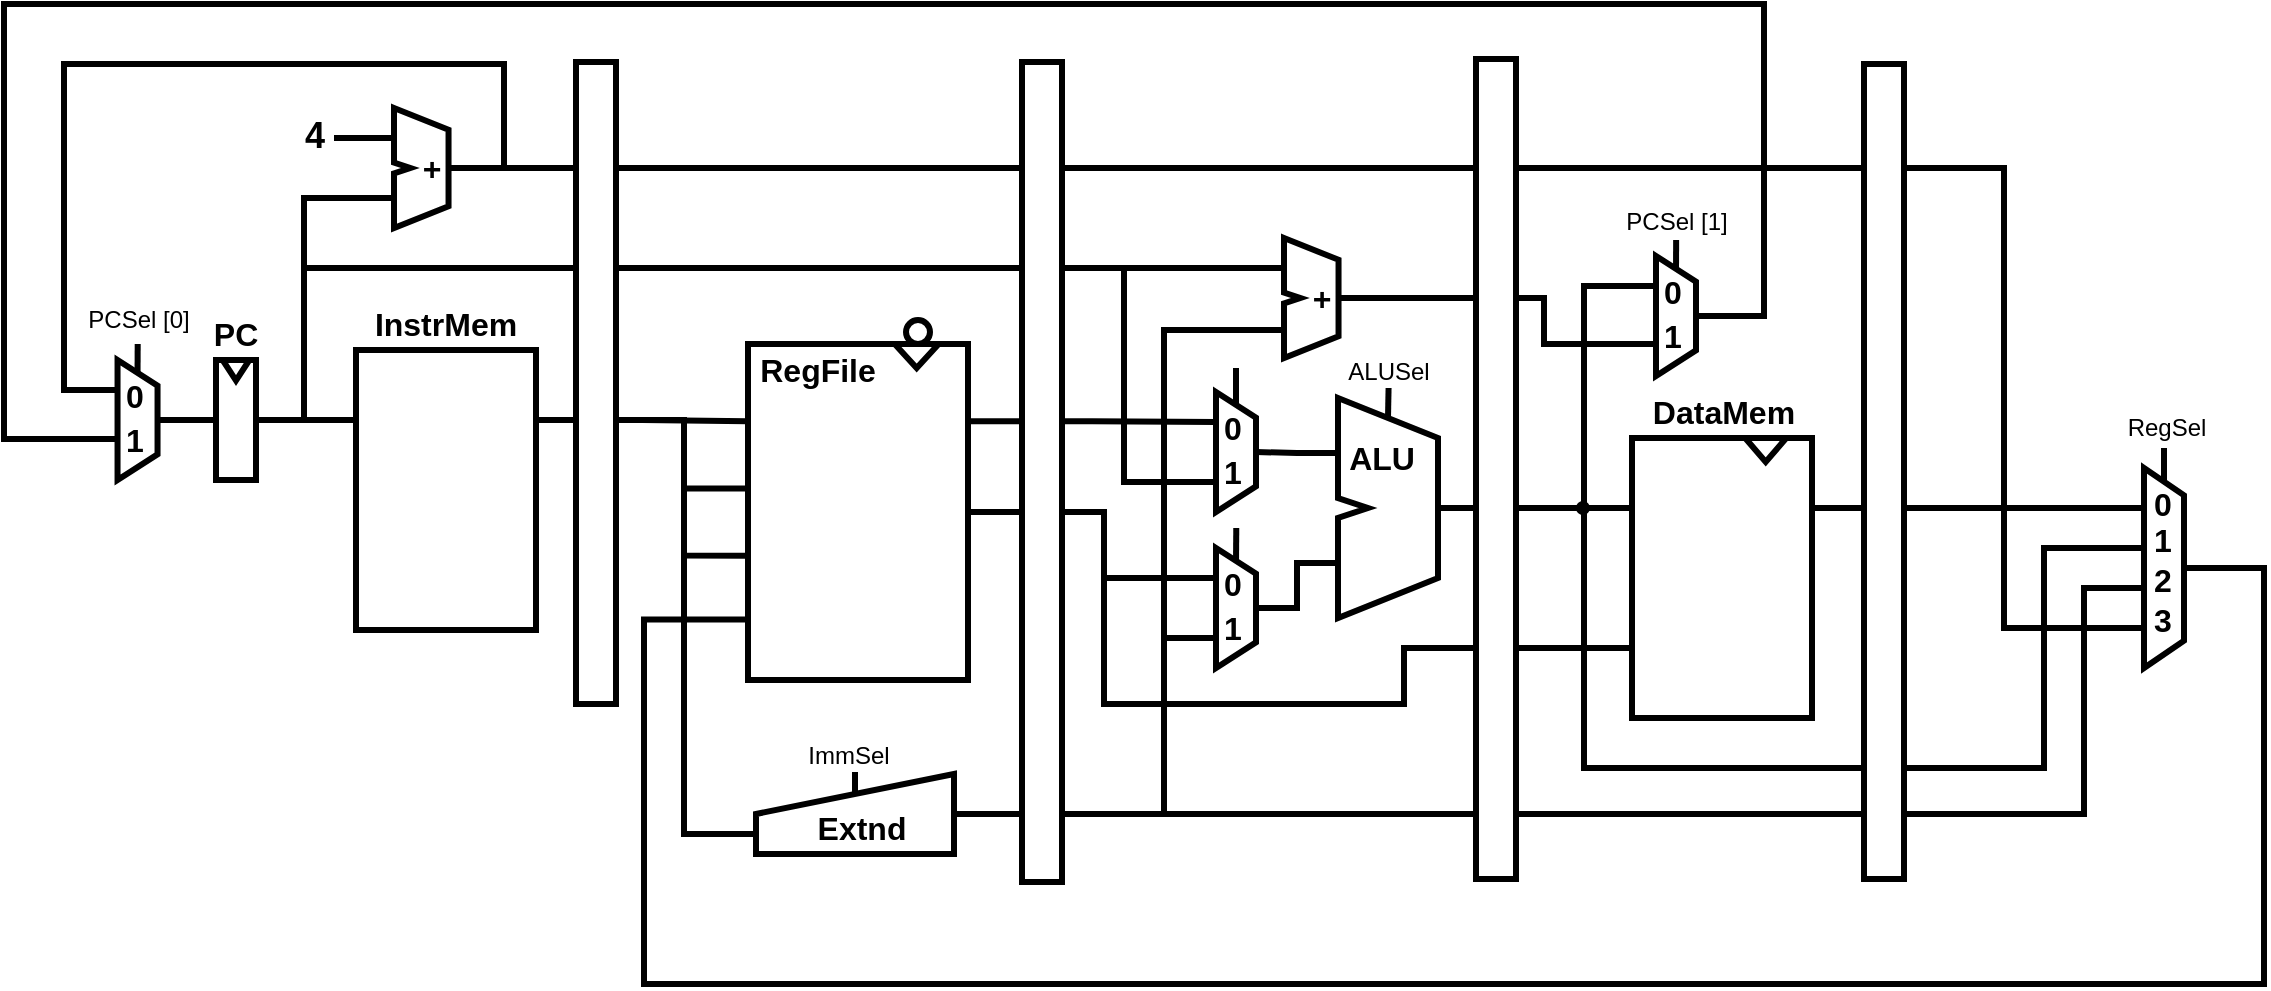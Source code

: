 <mxfile version="21.2.1" type="device" pages="3">
  <diagram name="BEAN-2" id="9CsQqnF67Xx-HxVxIe6X">
    <mxGraphModel dx="1434" dy="963" grid="1" gridSize="10" guides="1" tooltips="1" connect="1" arrows="1" fold="1" page="1" pageScale="1" pageWidth="850" pageHeight="1100" math="0" shadow="0">
      <root>
        <mxCell id="1MdayGRqPDB8ZYRcimmS-0" />
        <mxCell id="1MdayGRqPDB8ZYRcimmS-1" parent="1MdayGRqPDB8ZYRcimmS-0" />
        <mxCell id="sU1xBLCpGWFm-tn_VZkt-109" value="" style="ellipse;whiteSpace=wrap;html=1;aspect=fixed;fontFamily=Helvetica;fontSize=12;fontColor=default;rotation=0;fillColor=#FFFFFF;strokeWidth=3;direction=south;" parent="1MdayGRqPDB8ZYRcimmS-1" vertex="1">
          <mxGeometry x="731" y="463" width="12" height="12" as="geometry" />
        </mxCell>
        <mxCell id="1MdayGRqPDB8ZYRcimmS-74" style="edgeStyle=orthogonalEdgeStyle;shape=connector;rounded=0;orthogonalLoop=1;jettySize=auto;html=1;exitX=1;exitY=0.5;exitDx=0;exitDy=0;labelBackgroundColor=default;strokeColor=default;strokeWidth=3;fontFamily=Helvetica;fontSize=12;fontColor=default;endArrow=none;endFill=0;entryX=0;entryY=0.5;entryDx=0;entryDy=0;" parent="1MdayGRqPDB8ZYRcimmS-1" edge="1">
          <mxGeometry relative="1" as="geometry">
            <mxPoint x="90" y="-254" as="targetPoint" />
            <Array as="points">
              <mxPoint x="960" y="-334" />
              <mxPoint x="960" y="-450" />
              <mxPoint x="60" y="-450" />
              <mxPoint x="60" y="-254" />
            </Array>
          </mxGeometry>
        </mxCell>
        <mxCell id="bAWRLimzaIiZfQDOQSy0-18" style="edgeStyle=orthogonalEdgeStyle;shape=connector;rounded=0;orthogonalLoop=1;jettySize=auto;html=1;exitX=1;exitY=0.5;exitDx=0;exitDy=0;entryX=0;entryY=0.82;entryDx=0;entryDy=0;entryPerimeter=0;labelBackgroundColor=default;strokeColor=default;strokeWidth=3;fontFamily=Helvetica;fontSize=11;fontColor=default;endArrow=none;endFill=0;" parent="1MdayGRqPDB8ZYRcimmS-1" edge="1">
          <mxGeometry relative="1" as="geometry">
            <Array as="points">
              <mxPoint x="1060" y="-194" />
              <mxPoint x="1060" y="30" />
              <mxPoint x="300" y="30" />
              <mxPoint x="300" y="-154" />
            </Array>
            <mxPoint x="320" y="-154.24" as="targetPoint" />
          </mxGeometry>
        </mxCell>
        <mxCell id="sU1xBLCpGWFm-tn_VZkt-0" value="" style="group" parent="1MdayGRqPDB8ZYRcimmS-1" vertex="1" connectable="0">
          <mxGeometry x="656" y="690" width="99" height="40" as="geometry" />
        </mxCell>
        <mxCell id="sU1xBLCpGWFm-tn_VZkt-1" style="edgeStyle=orthogonalEdgeStyle;shape=connector;rounded=0;orthogonalLoop=1;jettySize=auto;html=1;exitX=0.5;exitY=0.25;exitDx=0;exitDy=0;exitPerimeter=0;labelBackgroundColor=default;strokeColor=default;strokeWidth=3;fontFamily=Helvetica;fontSize=12;fontColor=default;endArrow=none;endFill=0;" parent="sU1xBLCpGWFm-tn_VZkt-0" source="sU1xBLCpGWFm-tn_VZkt-3" edge="1">
          <mxGeometry relative="1" as="geometry">
            <mxPoint x="49.5" y="-3" as="targetPoint" />
          </mxGeometry>
        </mxCell>
        <mxCell id="sU1xBLCpGWFm-tn_VZkt-2" value="&lt;font style=&quot;font-size: 12px;&quot;&gt;ImmSel&lt;/font&gt;" style="edgeLabel;html=1;align=center;verticalAlign=middle;resizable=0;points=[];fontSize=14;fontFamily=Helvetica;fontColor=default;fontStyle=0" parent="sU1xBLCpGWFm-tn_VZkt-1" vertex="1" connectable="0">
          <mxGeometry x="0.446" y="1" relative="1" as="geometry">
            <mxPoint x="-3" y="-11" as="offset" />
          </mxGeometry>
        </mxCell>
        <mxCell id="sU1xBLCpGWFm-tn_VZkt-3" value="" style="shape=stencil(pZPdjsIgEIWfhluDYNPrFfU9ENktEYEAq+vb79QB40+rq5s0Tc859GOYTgkXqZNBE0Y7wheEsRmFG8gDyiktWqagVUZzL6ORa6sxSTn6rT6YTS4I4zodTe5TviT0A9b0FxfKOwcQ4126Si5ygEnj4F36g7Cy/bGoSdugEWCLnc46ljrRJWz1Z/KkuUGz5nXI9IbxUnVcgDPWFC7WUm2/ov92m8FyguwbfhfUeOf3eqyNVQ6ftBKscReE8yQcr4j/QczeYLxDUNYn/eDDgj/STC4+jbU44Q8ATxf0FHjyQSqTS+2knVfdLvAYylsfzymqmg0Oz92InFz8pU/GLw==);whiteSpace=wrap;html=1;fillStyle=solid;strokeWidth=3;labelBackgroundColor=none;rotation=0;" parent="sU1xBLCpGWFm-tn_VZkt-0" vertex="1">
          <mxGeometry width="99" height="40" as="geometry" />
        </mxCell>
        <mxCell id="sU1xBLCpGWFm-tn_VZkt-4" value="&lt;b&gt;Extnd&lt;/b&gt;" style="text;html=1;strokeColor=none;fillColor=none;align=center;verticalAlign=middle;whiteSpace=wrap;rounded=0;points=[];fontSize=16;" parent="sU1xBLCpGWFm-tn_VZkt-0" vertex="1">
          <mxGeometry x="28.076" y="20" width="49.5" height="14" as="geometry" />
        </mxCell>
        <mxCell id="sU1xBLCpGWFm-tn_VZkt-5" style="edgeStyle=orthogonalEdgeStyle;shape=connector;rounded=0;orthogonalLoop=1;jettySize=auto;html=1;exitX=1;exitY=0.5;exitDx=0;exitDy=0;labelBackgroundColor=default;strokeColor=default;strokeWidth=3;fontFamily=Helvetica;fontSize=12;fontColor=default;endArrow=none;endFill=0;entryX=0;entryY=0.75;entryDx=0;entryDy=0;" parent="1MdayGRqPDB8ZYRcimmS-1" source="sU1xBLCpGWFm-tn_VZkt-9" target="sU1xBLCpGWFm-tn_VZkt-20" edge="1">
          <mxGeometry relative="1" as="geometry">
            <mxPoint x="1005" y="637.333" as="targetPoint" />
            <mxPoint x="923" y="634" as="sourcePoint" />
          </mxGeometry>
        </mxCell>
        <mxCell id="sU1xBLCpGWFm-tn_VZkt-6" style="edgeStyle=orthogonalEdgeStyle;shape=connector;rounded=0;orthogonalLoop=1;jettySize=auto;html=1;exitX=0;exitY=0.25;exitDx=0;exitDy=0;labelBackgroundColor=default;strokeColor=default;strokeWidth=3;fontFamily=Helvetica;fontSize=12;fontColor=default;endArrow=none;endFill=0;entryX=1;entryY=0.5;entryDx=0;entryDy=0;" parent="1MdayGRqPDB8ZYRcimmS-1" source="sU1xBLCpGWFm-tn_VZkt-20" target="sU1xBLCpGWFm-tn_VZkt-14" edge="1">
          <mxGeometry relative="1" as="geometry">
            <mxPoint x="923" y="529" as="targetPoint" />
          </mxGeometry>
        </mxCell>
        <mxCell id="sU1xBLCpGWFm-tn_VZkt-7" value="" style="group" parent="1MdayGRqPDB8ZYRcimmS-1" vertex="1" connectable="0">
          <mxGeometry x="886.0" y="577" width="20" height="60" as="geometry" />
        </mxCell>
        <mxCell id="sU1xBLCpGWFm-tn_VZkt-8" style="edgeStyle=orthogonalEdgeStyle;shape=connector;rounded=0;orthogonalLoop=1;jettySize=auto;html=1;exitX=0.5;exitY=0.12;exitDx=0;exitDy=0;exitPerimeter=0;labelBackgroundColor=default;strokeColor=default;strokeWidth=3;fontFamily=Helvetica;fontSize=12;fontColor=default;endArrow=none;endFill=0;" parent="sU1xBLCpGWFm-tn_VZkt-7" source="sU1xBLCpGWFm-tn_VZkt-9" edge="1">
          <mxGeometry relative="1" as="geometry">
            <mxPoint x="10.138" y="-10" as="targetPoint" />
          </mxGeometry>
        </mxCell>
        <UserObject label="" tooltip="Mux 2" id="sU1xBLCpGWFm-tn_VZkt-9">
          <mxCell style="shape=stencil(rZRtb4MgEMc/DS/bKMT4erNr+jUQr5WUggFWu336ocDiQ3VrN0OMd3/8cXfAIVKYmjaAcFIjskMY54l7ObP1JgkmNQ0w631XqjktBXjFWK3O0PLKBgKXNWhuO5W8oeTFzekGKZiS0kG4kmakDHQHo1y6f5Obh4XlP4K1xZl3NG6JC1jQXki9F+H90+T838jbbIJO8eOQdMJ4KDpSOM9SuUlRUnY+afUuq7vhNLTbypkQ5Yu6wmIZ1xKNAMHlAEDGhDT7MyJ7AjEm5L/KgwllYGVbnX+hlKQ4ciH8zVkB/Diho7gv1VDGbYgd5a/Rznc+DaaE0t+qt6K2hLZwG57G8ZEmwewmbahkdcRfeFXFxnBU0m4M/4SAwAN3C/xUh3ZSKlEFqUvHh4nJvn+mXWQwDncr3sc9uwuzE997fevrHV8=);whiteSpace=wrap;html=1;fillStyle=solid;strokeWidth=3;labelBackgroundColor=none;fillColor=default;gradientColor=none;gradientDirection=east;" parent="sU1xBLCpGWFm-tn_VZkt-7" vertex="1">
            <mxGeometry width="20" height="60" as="geometry" />
          </mxCell>
        </UserObject>
        <mxCell id="sU1xBLCpGWFm-tn_VZkt-10" value="&lt;b style=&quot;font-size: 16px;&quot;&gt;0&lt;/b&gt;" style="text;html=1;strokeColor=none;fillColor=none;align=center;verticalAlign=middle;whiteSpace=wrap;rounded=0;points=[];fontSize=16;" parent="sU1xBLCpGWFm-tn_VZkt-7" vertex="1">
          <mxGeometry x="5.333" y="13.714" width="6.667" height="8.571" as="geometry" />
        </mxCell>
        <mxCell id="sU1xBLCpGWFm-tn_VZkt-11" value="&lt;b style=&quot;font-size: 16px;&quot;&gt;1&lt;/b&gt;" style="text;html=1;strokeColor=none;fillColor=none;align=center;verticalAlign=middle;whiteSpace=wrap;rounded=0;points=[];fontSize=16;" parent="sU1xBLCpGWFm-tn_VZkt-7" vertex="1">
          <mxGeometry x="5.333" y="36" width="6.667" height="8.571" as="geometry" />
        </mxCell>
        <mxCell id="sU1xBLCpGWFm-tn_VZkt-12" value="" style="group" parent="1MdayGRqPDB8ZYRcimmS-1" vertex="1" connectable="0">
          <mxGeometry x="886.0" y="499" width="20" height="60" as="geometry" />
        </mxCell>
        <mxCell id="sU1xBLCpGWFm-tn_VZkt-13" style="edgeStyle=orthogonalEdgeStyle;shape=connector;rounded=0;orthogonalLoop=1;jettySize=auto;html=1;exitX=0.5;exitY=0.12;exitDx=0;exitDy=0;exitPerimeter=0;labelBackgroundColor=default;strokeColor=default;strokeWidth=3;fontFamily=Helvetica;fontSize=12;fontColor=default;endArrow=none;endFill=0;" parent="sU1xBLCpGWFm-tn_VZkt-12" source="sU1xBLCpGWFm-tn_VZkt-14" edge="1">
          <mxGeometry relative="1" as="geometry">
            <mxPoint x="10.0" y="-12" as="targetPoint" />
          </mxGeometry>
        </mxCell>
        <UserObject label="" tooltip="Mux 2" id="sU1xBLCpGWFm-tn_VZkt-14">
          <mxCell style="shape=stencil(rZRtb4MgEMc/DS/bKMT4erNr+jUQr5WUggFWu336ocDiQ3VrN0OMd3/8cXfAIVKYmjaAcFIjskMY54l7ObP1JgkmNQ0w631XqjktBXjFWK3O0PLKBgKXNWhuO5W8oeTFzekGKZiS0kG4kmakDHQHo1y6f5Obh4XlP4K1xZl3NG6JC1jQXki9F+H90+T838jbbIJO8eOQdMJ4KDpSOM9SuUlRUnY+afUuq7vhNLTbypkQ5Yu6wmIZ1xKNAMHlAEDGhDT7MyJ7AjEm5L/KgwllYGVbnX+hlKQ4ciH8zVkB/Diho7gv1VDGbYgd5a/Rznc+DaaE0t+qt6K2hLZwG57G8ZEmwewmbahkdcRfeFXFxnBU0m4M/4SAwAN3C/xUh3ZSKlEFqUvHh4nJvn+mXWQwDncr3sc9uwuzE997fevrHV8=);whiteSpace=wrap;html=1;fillStyle=solid;strokeWidth=3;labelBackgroundColor=none;fillColor=default;gradientColor=none;gradientDirection=east;" parent="sU1xBLCpGWFm-tn_VZkt-12" vertex="1">
            <mxGeometry width="20" height="60" as="geometry" />
          </mxCell>
        </UserObject>
        <mxCell id="sU1xBLCpGWFm-tn_VZkt-15" value="&lt;b style=&quot;font-size: 16px;&quot;&gt;0&lt;/b&gt;" style="text;html=1;strokeColor=none;fillColor=none;align=center;verticalAlign=middle;whiteSpace=wrap;rounded=0;points=[];fontSize=16;" parent="sU1xBLCpGWFm-tn_VZkt-12" vertex="1">
          <mxGeometry x="5.333" y="13.714" width="6.667" height="8.571" as="geometry" />
        </mxCell>
        <mxCell id="sU1xBLCpGWFm-tn_VZkt-16" value="&lt;b style=&quot;font-size: 16px;&quot;&gt;1&lt;/b&gt;" style="text;html=1;strokeColor=none;fillColor=none;align=center;verticalAlign=middle;whiteSpace=wrap;rounded=0;points=[];fontSize=16;" parent="sU1xBLCpGWFm-tn_VZkt-12" vertex="1">
          <mxGeometry x="5.333" y="36" width="6.667" height="8.571" as="geometry" />
        </mxCell>
        <mxCell id="sU1xBLCpGWFm-tn_VZkt-17" value="" style="group" parent="1MdayGRqPDB8ZYRcimmS-1" vertex="1" connectable="0">
          <mxGeometry x="947" y="502" width="50" height="110" as="geometry" />
        </mxCell>
        <mxCell id="sU1xBLCpGWFm-tn_VZkt-18" style="edgeStyle=orthogonalEdgeStyle;shape=connector;rounded=0;orthogonalLoop=1;jettySize=auto;html=1;exitX=0.5;exitY=0.09;exitDx=0;exitDy=0;exitPerimeter=0;labelBackgroundColor=default;strokeColor=default;strokeWidth=3;fontFamily=Helvetica;fontSize=12;fontColor=default;endArrow=none;endFill=0;" parent="sU1xBLCpGWFm-tn_VZkt-17" source="sU1xBLCpGWFm-tn_VZkt-20" edge="1">
          <mxGeometry relative="1" as="geometry">
            <mxPoint x="25.286" y="-5" as="targetPoint" />
          </mxGeometry>
        </mxCell>
        <mxCell id="sU1xBLCpGWFm-tn_VZkt-19" value="ALUSel" style="edgeLabel;html=1;align=center;verticalAlign=middle;resizable=0;points=[];fontSize=12;fontFamily=Helvetica;fontColor=default;" parent="sU1xBLCpGWFm-tn_VZkt-18" vertex="1" connectable="0">
          <mxGeometry x="0.954" y="1" relative="1" as="geometry">
            <mxPoint y="-9" as="offset" />
          </mxGeometry>
        </mxCell>
        <mxCell id="sU1xBLCpGWFm-tn_VZkt-20" value="" style="shape=stencil(rZThbsIgFIWfhr+GQljjzw2390BkKxGBANPt7Ue91Nhqu9k1aZrec+jHIVxAlMdGeIUIbhDdIEKqCud3rk9Qs1KK6JVMoB1F0GJrFDgxBbdXJ71LBaFto4JOrUtfEX7OY9qHcumszRDtbOw5V36GCW3zv/gLYGX671KtCAPB5ykOKqlQYoOKyNtscr0YecUGaLx+HFINGIulG4IpfoRMeVbGNpLyrZD7j+A+7e5uHi/aJrkxOvvgjmp0g6ZW2gGMtlcA1icsgFjPQPQJl/M1H/E0g1D1W5Kx/4ZgfwohjYtqoj+zPtISlL9rY+BumQD8OqCl5C/nhdSpZEf1S1fXG1iGdMaFiwtV5909AjeNflbhMj0LPw==);whiteSpace=wrap;html=1;fillStyle=solid;strokeWidth=3;labelBackgroundColor=none;" parent="sU1xBLCpGWFm-tn_VZkt-17" vertex="1">
          <mxGeometry width="50" height="110" as="geometry" />
        </mxCell>
        <mxCell id="sU1xBLCpGWFm-tn_VZkt-21" value="&lt;b style=&quot;font-size: 16px;&quot;&gt;ALU&lt;/b&gt;" style="text;html=1;strokeColor=none;fillColor=none;align=center;verticalAlign=middle;whiteSpace=wrap;rounded=0;points=[];fontSize=16;" parent="sU1xBLCpGWFm-tn_VZkt-17" vertex="1">
          <mxGeometry x="17" y="25" width="10" height="10" as="geometry" />
        </mxCell>
        <mxCell id="sU1xBLCpGWFm-tn_VZkt-22" style="edgeStyle=orthogonalEdgeStyle;shape=connector;rounded=0;orthogonalLoop=1;jettySize=auto;html=1;exitX=1;exitY=0.23;exitDx=0;exitDy=0;exitPerimeter=0;entryX=0;entryY=0.25;entryDx=0;entryDy=0;labelBackgroundColor=default;strokeColor=default;strokeWidth=3;fontFamily=Helvetica;fontSize=12;fontColor=default;endArrow=none;endFill=0;" parent="1MdayGRqPDB8ZYRcimmS-1" source="sU1xBLCpGWFm-tn_VZkt-32" target="sU1xBLCpGWFm-tn_VZkt-14" edge="1">
          <mxGeometry relative="1" as="geometry">
            <mxPoint x="790" y="513.64" as="sourcePoint" />
          </mxGeometry>
        </mxCell>
        <mxCell id="sU1xBLCpGWFm-tn_VZkt-23" style="edgeStyle=orthogonalEdgeStyle;shape=connector;rounded=0;orthogonalLoop=1;jettySize=auto;html=1;exitX=0;exitY=0.25;exitDx=0;exitDy=0;entryX=1;entryY=0.5;entryDx=0;entryDy=0;labelBackgroundColor=default;strokeColor=default;strokeWidth=3;fontFamily=Helvetica;fontSize=12;fontColor=default;endArrow=none;endFill=0;shadow=0;" parent="1MdayGRqPDB8ZYRcimmS-1" source="sU1xBLCpGWFm-tn_VZkt-29" target="sU1xBLCpGWFm-tn_VZkt-27" edge="1">
          <mxGeometry relative="1" as="geometry" />
        </mxCell>
        <mxCell id="sU1xBLCpGWFm-tn_VZkt-24" style="edgeStyle=orthogonalEdgeStyle;shape=connector;rounded=0;orthogonalLoop=1;jettySize=auto;html=1;exitX=1;exitY=0.5;exitDx=0;exitDy=0;entryX=0;entryY=0.75;entryDx=0;entryDy=0;labelBackgroundColor=default;strokeColor=default;strokeWidth=3;fontFamily=Helvetica;fontSize=12;fontColor=default;endArrow=none;endFill=0;" parent="1MdayGRqPDB8ZYRcimmS-1" source="sU1xBLCpGWFm-tn_VZkt-27" target="sU1xBLCpGWFm-tn_VZkt-14" edge="1">
          <mxGeometry relative="1" as="geometry">
            <Array as="points">
              <mxPoint x="430" y="513" />
              <mxPoint x="430" y="437" />
              <mxPoint x="840" y="437" />
              <mxPoint x="840" y="544" />
            </Array>
          </mxGeometry>
        </mxCell>
        <mxCell id="sU1xBLCpGWFm-tn_VZkt-25" style="edgeStyle=orthogonalEdgeStyle;shape=connector;rounded=0;orthogonalLoop=1;jettySize=auto;html=1;exitX=1;exitY=0.5;exitDx=0;exitDy=0;entryX=0;entryY=0.25;entryDx=0;entryDy=0;labelBackgroundColor=default;strokeColor=default;strokeWidth=3;fontFamily=Helvetica;fontSize=12;fontColor=default;endArrow=none;endFill=0;" parent="1MdayGRqPDB8ZYRcimmS-1" source="sU1xBLCpGWFm-tn_VZkt-27" target="sU1xBLCpGWFm-tn_VZkt-35" edge="1">
          <mxGeometry relative="1" as="geometry">
            <Array as="points">
              <mxPoint x="430" y="513" />
              <mxPoint x="430" y="437" />
            </Array>
          </mxGeometry>
        </mxCell>
        <mxCell id="sU1xBLCpGWFm-tn_VZkt-26" style="edgeStyle=orthogonalEdgeStyle;shape=connector;rounded=0;orthogonalLoop=1;jettySize=auto;html=1;exitX=1;exitY=0.5;exitDx=0;exitDy=0;entryX=0;entryY=0.75;entryDx=0;entryDy=0;labelBackgroundColor=default;strokeColor=default;strokeWidth=3;fontFamily=Helvetica;fontSize=12;fontColor=default;endArrow=none;endFill=0;" parent="1MdayGRqPDB8ZYRcimmS-1" source="sU1xBLCpGWFm-tn_VZkt-27" target="sU1xBLCpGWFm-tn_VZkt-60" edge="1">
          <mxGeometry relative="1" as="geometry">
            <Array as="points">
              <mxPoint x="430" y="513" />
              <mxPoint x="430" y="402" />
            </Array>
          </mxGeometry>
        </mxCell>
        <UserObject label="" tooltip="Mux 2" id="sU1xBLCpGWFm-tn_VZkt-27">
          <mxCell style="shape=stencil(rZTbboMwDIafJpedgGjieqOr9hohuCVqmqAkK+2efjlOMKAb7RBC2H/47JjYCFe6JR2gImsR3qKiKDP7sGYfTBxNojugJvjORDFScwiKNkoeoWeNiQQmWlDMOBW/oezFrnE3rqgUwkKYFHqkDHQLI0zYb7NLgMXw12g9PQe7sxFOYEAFfx68qNj9GZxI11Gcx7n5IwnjynqWyoSrmtDjQckP0cym0xH3CyZCkk/yDIuFvbXRBOBMDAD4vwnlHYh7CJRLDSvjzB6WNYB8TMiL9Yg1SfiDtHAecLVnnIe2vQH4dYGj2DfZEcpMTAqVr8kutyFBKrlU32qwkraENnAZttR44ziabtGGCNom/Ik1TZpKeynMRrNPGNfbu3tghzbOslryJkpuOyHNAu/89XOEDe732Yr7vCcNPWlb7w1z1zu+AA==);whiteSpace=wrap;html=1;fillStyle=solid;strokeWidth=3;labelBackgroundColor=none;fillColor=default;gradientColor=none;gradientDirection=east;" parent="1MdayGRqPDB8ZYRcimmS-1" vertex="1">
            <mxGeometry x="386.0" y="483" width="20" height="60" as="geometry" />
          </mxCell>
        </UserObject>
        <mxCell id="sU1xBLCpGWFm-tn_VZkt-28" value="" style="group" parent="1MdayGRqPDB8ZYRcimmS-1" vertex="1" connectable="0">
          <mxGeometry x="456" y="457" width="90" height="161" as="geometry" />
        </mxCell>
        <UserObject label="" tooltip="Mux 2" id="sU1xBLCpGWFm-tn_VZkt-29">
          <mxCell style="shape=stencil(tZTtboMgFIavhp9dLKzx92bX7DYQT+tJEQyw2u3qhwKN/dClTWeI8T0vPhwOH4QVtuYtEJrVhK0JpcvXzL+97oLOo+S2BeFC7MAN8lJCcKwzeg8dVi4iUNVg0PUu+yDZm+/TN1YIrZSHoFb2zBn5HsZR+X+zY4DF4b+jelkF3foRGnBgYtYhSujmYTB9Gnn5Xylfgu9LmRU+MrUErCi52O+M/lLVzXxa3i/vlZHsRh9gsrZzM00AiWoEyJ9NOG3rexgPIYTUFmYW1scnasmKLUoZjtMM4M8OPcV/6ZYLdDF5kr8nna/DNISW2pzcoJI3hXZwHO/H1VmBWJR9pwVXok74Bqsq3RZbrdzC4g9EBB2FO8BdHe+YUssqWv10QpqUbYbn8moZtc+bFR/yvjoMV1t+iIYLcQj8Ag==);whiteSpace=wrap;html=1;fillStyle=solid;strokeWidth=3;labelBackgroundColor=none;fillColor=default;gradientColor=none;gradientDirection=east;rotation=0;" parent="sU1xBLCpGWFm-tn_VZkt-28" vertex="1">
            <mxGeometry y="21" width="90" height="140" as="geometry" />
          </mxCell>
        </UserObject>
        <mxCell id="sU1xBLCpGWFm-tn_VZkt-30" value="&lt;b&gt;InstrMem&lt;/b&gt;" style="text;html=1;strokeColor=none;fillColor=none;align=center;verticalAlign=middle;whiteSpace=wrap;rounded=0;points=[];fontSize=16;" parent="sU1xBLCpGWFm-tn_VZkt-28" vertex="1">
          <mxGeometry x="4" width="82" height="16" as="geometry" />
        </mxCell>
        <mxCell id="sU1xBLCpGWFm-tn_VZkt-31" value="" style="group" parent="1MdayGRqPDB8ZYRcimmS-1" vertex="1" connectable="0">
          <mxGeometry x="652" y="475" width="110" height="168" as="geometry" />
        </mxCell>
        <UserObject label="" tooltip="Mux 2" id="sU1xBLCpGWFm-tn_VZkt-32">
          <mxCell style="shape=stencil(rZThboMgEMefho9tLBfH582u2Wsg0kqKYIDVbk8/EFx01q7tZojx7o8/7i7cIShsTVuOcFYj2CKMSeZf3uyiCcmktuXMRd+JGkFLyaNindFH3onKJYJQNTfCBRVeUfbs94QFBdNKeYjQyk6Uke5hVCj/b3aOsHT8R7LWebRbf0LDHTfRv4lehHc3g9eETNH3gKHwnqV0oCgpOx6MflfVxXBaGko1Ewa50Se+WIBriQ4AKdQIAP9NIA8gHiEwqS2/85y/lwvDhJA/QHi6PYb+Ii3cByj2QsrYXlcAv24IFP+lW8qES0Eh8jLYZBsDZFpq861Ga9CW0I6fRy21ySeJQzLDphVVrB7wjaiqYXrstXIrKz55QuCRu+PiUKeZU2pZJSmkE8PEsOufn6NmtN4uVryPe9bQs7btvXE+9o4v);whiteSpace=wrap;html=1;fillStyle=solid;strokeWidth=3;labelBackgroundColor=none;fillColor=default;gradientColor=none;gradientDirection=east;points=[[0,0.23,0,0,0],[0,0.43,0,0,0],[0,0.63,0,0,0],[0,0.82,0,0,0],[0.77,0,0,0,0],[1,0.23,0,0,0],[1,0.5,0,0,0]];" parent="sU1xBLCpGWFm-tn_VZkt-31" vertex="1">
            <mxGeometry width="110" height="168" as="geometry" />
          </mxCell>
        </UserObject>
        <mxCell id="sU1xBLCpGWFm-tn_VZkt-33" value="&lt;b&gt;RegFile&lt;/b&gt;" style="text;html=1;strokeColor=none;fillColor=none;align=center;verticalAlign=middle;whiteSpace=wrap;rounded=0;points=[];fontSize=16;" parent="sU1xBLCpGWFm-tn_VZkt-31" vertex="1">
          <mxGeometry x="9.538" y="6" width="50.459" height="14" as="geometry" />
        </mxCell>
        <mxCell id="sU1xBLCpGWFm-tn_VZkt-34" value="" style="group;fontFamily=Helvetica;fontSize=12;fontColor=default;" parent="1MdayGRqPDB8ZYRcimmS-1" vertex="1" connectable="0">
          <mxGeometry x="920.0" y="422" width="27.27" height="60" as="geometry" />
        </mxCell>
        <mxCell id="sU1xBLCpGWFm-tn_VZkt-35" value="" style="shape=stencil(rZThbsIgFIWfhr9LC2GNPx1u74GIlohAgOn29rv1UmOn7bbOpGl6zqEfF3opYSK1MmhCq5awFaG0riu4gz6h5kXKFLTK6B1lNHJtNSYpR7/XJ7PJBWFcq6PJXcpeSbWEMd3FhPLOAcR4lwbJVQ4waRy8W30grEz/WdQT5WgEmOKgs46lbHQJfZtNbh5Grr+R/wRmApyxnWJiLdV+F/2729wtJ8juK9wEfXzwRz26A1ML7QHWuCsAHxIegFjMQAwJlwaej3ieQaj5AMH5f4vgvypCWZ/0RHuCP9ISTGyNtXh4JwA/Dugo8OSDVCaX2knz0utmhctQ3vp4SVH12d0jcNPoZxf/VmfjCw==);whiteSpace=wrap;html=1;fillStyle=solid;strokeWidth=3;labelBackgroundColor=none;fontFamily=Helvetica;fontSize=12;fontColor=default;" parent="sU1xBLCpGWFm-tn_VZkt-34" vertex="1">
          <mxGeometry width="27.27" height="60" as="geometry" />
        </mxCell>
        <mxCell id="sU1xBLCpGWFm-tn_VZkt-36" value="&lt;b style=&quot;font-size: 16px;&quot;&gt;+&lt;/b&gt;" style="text;html=1;strokeColor=none;fillColor=none;align=center;verticalAlign=middle;whiteSpace=wrap;rounded=0;points=[];fontSize=12;fontFamily=Helvetica;fontColor=default;" parent="sU1xBLCpGWFm-tn_VZkt-34" vertex="1">
          <mxGeometry x="14.52" y="26.25" width="7.5" height="7.5" as="geometry" />
        </mxCell>
        <mxCell id="sU1xBLCpGWFm-tn_VZkt-37" style="edgeStyle=orthogonalEdgeStyle;shape=connector;rounded=0;orthogonalLoop=1;jettySize=auto;html=1;exitX=1;exitY=0.25;exitDx=0;exitDy=0;entryX=0;entryY=0.23;entryDx=0;entryDy=0;entryPerimeter=0;labelBackgroundColor=default;strokeColor=default;strokeWidth=3;fontFamily=Helvetica;fontSize=12;fontColor=default;endArrow=none;endFill=0;" parent="1MdayGRqPDB8ZYRcimmS-1" source="sU1xBLCpGWFm-tn_VZkt-29" target="sU1xBLCpGWFm-tn_VZkt-32" edge="1">
          <mxGeometry relative="1" as="geometry" />
        </mxCell>
        <mxCell id="sU1xBLCpGWFm-tn_VZkt-38" style="edgeStyle=orthogonalEdgeStyle;shape=connector;rounded=0;orthogonalLoop=1;jettySize=auto;html=1;exitX=1;exitY=0.25;exitDx=0;exitDy=0;entryX=0;entryY=0.75;entryDx=0;entryDy=0;labelBackgroundColor=default;strokeColor=default;strokeWidth=3;fontFamily=Helvetica;fontSize=12;fontColor=default;endArrow=none;endFill=0;" parent="1MdayGRqPDB8ZYRcimmS-1" source="sU1xBLCpGWFm-tn_VZkt-29" target="sU1xBLCpGWFm-tn_VZkt-3" edge="1">
          <mxGeometry relative="1" as="geometry">
            <Array as="points">
              <mxPoint x="620" y="513" />
              <mxPoint x="620" y="720" />
            </Array>
          </mxGeometry>
        </mxCell>
        <mxCell id="sU1xBLCpGWFm-tn_VZkt-39" style="edgeStyle=orthogonalEdgeStyle;shape=connector;rounded=0;orthogonalLoop=1;jettySize=auto;html=1;exitX=1;exitY=0.25;exitDx=0;exitDy=0;entryX=0;entryY=0.43;entryDx=0;entryDy=0;entryPerimeter=0;labelBackgroundColor=default;strokeColor=default;strokeWidth=3;fontFamily=Helvetica;fontSize=12;fontColor=default;endArrow=none;endFill=0;" parent="1MdayGRqPDB8ZYRcimmS-1" source="sU1xBLCpGWFm-tn_VZkt-29" target="sU1xBLCpGWFm-tn_VZkt-32" edge="1">
          <mxGeometry relative="1" as="geometry">
            <Array as="points">
              <mxPoint x="620" y="513" />
              <mxPoint x="620" y="547" />
            </Array>
          </mxGeometry>
        </mxCell>
        <mxCell id="sU1xBLCpGWFm-tn_VZkt-40" style="edgeStyle=orthogonalEdgeStyle;shape=connector;rounded=0;orthogonalLoop=1;jettySize=auto;html=1;exitX=1;exitY=0.25;exitDx=0;exitDy=0;entryX=0;entryY=0.63;entryDx=0;entryDy=0;entryPerimeter=0;labelBackgroundColor=default;strokeColor=default;strokeWidth=3;fontFamily=Helvetica;fontSize=12;fontColor=default;endArrow=none;endFill=0;" parent="1MdayGRqPDB8ZYRcimmS-1" source="sU1xBLCpGWFm-tn_VZkt-29" target="sU1xBLCpGWFm-tn_VZkt-32" edge="1">
          <mxGeometry relative="1" as="geometry">
            <Array as="points">
              <mxPoint x="620" y="513" />
              <mxPoint x="620" y="581" />
            </Array>
          </mxGeometry>
        </mxCell>
        <mxCell id="sU1xBLCpGWFm-tn_VZkt-41" style="edgeStyle=orthogonalEdgeStyle;shape=connector;rounded=0;orthogonalLoop=1;jettySize=auto;html=1;exitX=1;exitY=0.5;exitDx=0;exitDy=0;entryX=0;entryY=0.25;entryDx=0;entryDy=0;labelBackgroundColor=default;strokeColor=default;strokeWidth=3;fontFamily=Helvetica;fontSize=12;fontColor=default;endArrow=none;endFill=0;" parent="1MdayGRqPDB8ZYRcimmS-1" source="sU1xBLCpGWFm-tn_VZkt-20" target="sU1xBLCpGWFm-tn_VZkt-77" edge="1">
          <mxGeometry relative="1" as="geometry" />
        </mxCell>
        <mxCell id="sU1xBLCpGWFm-tn_VZkt-42" style="edgeStyle=orthogonalEdgeStyle;shape=connector;rounded=0;orthogonalLoop=1;jettySize=auto;html=1;exitX=1;exitY=0.25;exitDx=0;exitDy=0;entryX=0;entryY=0.2;entryDx=0;entryDy=0;labelBackgroundColor=default;strokeColor=default;strokeWidth=3;fontFamily=Helvetica;fontSize=12;fontColor=default;endArrow=none;endFill=0;" parent="1MdayGRqPDB8ZYRcimmS-1" source="sU1xBLCpGWFm-tn_VZkt-77" target="sU1xBLCpGWFm-tn_VZkt-50" edge="1">
          <mxGeometry relative="1" as="geometry" />
        </mxCell>
        <mxCell id="sU1xBLCpGWFm-tn_VZkt-43" style="edgeStyle=orthogonalEdgeStyle;shape=connector;rounded=0;orthogonalLoop=1;jettySize=auto;html=1;exitX=1;exitY=0.5;exitDx=0;exitDy=0;exitPerimeter=0;entryX=0;entryY=0.75;entryDx=0;entryDy=0;labelBackgroundColor=default;strokeColor=default;strokeWidth=3;fontFamily=Helvetica;fontSize=12;fontColor=default;endArrow=none;endFill=0;" parent="1MdayGRqPDB8ZYRcimmS-1" source="sU1xBLCpGWFm-tn_VZkt-32" target="sU1xBLCpGWFm-tn_VZkt-77" edge="1">
          <mxGeometry relative="1" as="geometry">
            <Array as="points">
              <mxPoint x="830" y="559" />
              <mxPoint x="830" y="655" />
              <mxPoint x="980" y="655" />
              <mxPoint x="980" y="627" />
            </Array>
          </mxGeometry>
        </mxCell>
        <mxCell id="sU1xBLCpGWFm-tn_VZkt-44" style="edgeStyle=orthogonalEdgeStyle;shape=connector;rounded=0;orthogonalLoop=1;jettySize=auto;html=1;exitX=1;exitY=0.5;exitDx=0;exitDy=0;entryX=0;entryY=0.75;entryDx=0;entryDy=0;labelBackgroundColor=default;strokeColor=default;strokeWidth=3;fontFamily=Helvetica;fontSize=12;fontColor=default;endArrow=none;endFill=0;" parent="1MdayGRqPDB8ZYRcimmS-1" source="sU1xBLCpGWFm-tn_VZkt-3" target="sU1xBLCpGWFm-tn_VZkt-9" edge="1">
          <mxGeometry relative="1" as="geometry">
            <Array as="points">
              <mxPoint x="860" y="710" />
              <mxPoint x="860" y="622" />
            </Array>
          </mxGeometry>
        </mxCell>
        <mxCell id="sU1xBLCpGWFm-tn_VZkt-46" style="edgeStyle=orthogonalEdgeStyle;shape=connector;rounded=0;orthogonalLoop=1;jettySize=auto;html=1;exitX=1;exitY=0.5;exitDx=0;exitDy=0;exitPerimeter=0;entryX=0;entryY=0.25;entryDx=0;entryDy=0;labelBackgroundColor=default;strokeColor=default;strokeWidth=3;fontFamily=Helvetica;fontSize=12;fontColor=default;endArrow=none;endFill=0;" parent="1MdayGRqPDB8ZYRcimmS-1" source="sU1xBLCpGWFm-tn_VZkt-32" target="sU1xBLCpGWFm-tn_VZkt-9" edge="1">
          <mxGeometry relative="1" as="geometry">
            <Array as="points">
              <mxPoint x="830" y="559" />
              <mxPoint x="830" y="592" />
            </Array>
          </mxGeometry>
        </mxCell>
        <mxCell id="sU1xBLCpGWFm-tn_VZkt-47" value="" style="group" parent="1MdayGRqPDB8ZYRcimmS-1" vertex="1" connectable="0">
          <mxGeometry x="1350" y="536" width="20" height="100" as="geometry" />
        </mxCell>
        <mxCell id="sU1xBLCpGWFm-tn_VZkt-48" style="edgeStyle=orthogonalEdgeStyle;shape=connector;rounded=0;orthogonalLoop=1;jettySize=auto;html=1;exitX=0.5;exitY=0.07;exitDx=0;exitDy=0;exitPerimeter=0;labelBackgroundColor=default;strokeColor=default;strokeWidth=3;fontFamily=Helvetica;fontSize=12;fontColor=default;endArrow=none;endFill=0;" parent="sU1xBLCpGWFm-tn_VZkt-47" source="sU1xBLCpGWFm-tn_VZkt-50" edge="1">
          <mxGeometry relative="1" as="geometry">
            <mxPoint x="10" y="-9" as="targetPoint" />
          </mxGeometry>
        </mxCell>
        <mxCell id="sU1xBLCpGWFm-tn_VZkt-49" value="RegSel" style="edgeLabel;html=1;align=center;verticalAlign=middle;resizable=0;points=[];fontSize=12;fontFamily=Helvetica;fontColor=default;" parent="sU1xBLCpGWFm-tn_VZkt-48" vertex="1" connectable="0">
          <mxGeometry x="0.876" y="-1" relative="1" as="geometry">
            <mxPoint y="-11" as="offset" />
          </mxGeometry>
        </mxCell>
        <UserObject label="" tooltip="Mux 2" id="sU1xBLCpGWFm-tn_VZkt-50">
          <mxCell style="shape=stencil(tZTdcoMgEIWfhstkFGptL1vTTF8DkUQmCA7QmPbpiwIdf6JtksZhHPcc/NzFBYAyXeKaAhiVAG0AhHEc2buNGxcjH2JdU2KcdsSK4ZxT52ij5IE2rDAewURJFTOti95A9GLntANlRAphIUwKPXB6voVhJuy70cnB/Oc/fbQOQm0/UVFDlU/bqQBuryY/3I38eDfy07+R18kIHaWXQ+IRI7kkO5RZZa5FUJZjctgr+SGKs+nUuG2/iRHsSh7p7DIuFRoAnIkeAA0JcXIz4vkKxCiJ+E+FEC41XfivVp9ZS5TtGOduuy8Afp3QUuyTrDFhxicP0tcQpxtXBpFcqh/XRcGbQxt66rfjsKeRD9tJKyxIGfAVK4pwmu2kMCvNvqhHwJ7cULYv/RmYS154qy3HpQnRtrvGR19vvJ9d8S7vyWaYtHynugO7E74B);whiteSpace=wrap;html=1;fillStyle=solid;strokeWidth=3;labelBackgroundColor=none;fillColor=default;gradientColor=none;gradientDirection=east;rotation=0;" parent="sU1xBLCpGWFm-tn_VZkt-47" vertex="1">
            <mxGeometry y="1" width="20" height="100" as="geometry" />
          </mxCell>
        </UserObject>
        <mxCell id="sU1xBLCpGWFm-tn_VZkt-51" value="&lt;b style=&quot;font-size: 16px;&quot;&gt;0&lt;/b&gt;" style="text;html=1;strokeColor=none;fillColor=none;align=center;verticalAlign=middle;whiteSpace=wrap;rounded=0;points=[];fontSize=16;" parent="sU1xBLCpGWFm-tn_VZkt-47" vertex="1">
          <mxGeometry x="7.467" y="14.714" width="5.333" height="8.571" as="geometry" />
        </mxCell>
        <mxCell id="sU1xBLCpGWFm-tn_VZkt-52" value="&lt;b style=&quot;font-size: 16px;&quot;&gt;1&lt;/b&gt;" style="text;html=1;strokeColor=none;fillColor=none;align=center;verticalAlign=middle;whiteSpace=wrap;rounded=0;points=[];fontSize=16;" parent="sU1xBLCpGWFm-tn_VZkt-47" vertex="1">
          <mxGeometry x="7.467" y="33" width="5.333" height="8.571" as="geometry" />
        </mxCell>
        <mxCell id="sU1xBLCpGWFm-tn_VZkt-53" value="&lt;b style=&quot;font-size: 16px;&quot;&gt;2&lt;/b&gt;" style="text;html=1;strokeColor=none;fillColor=none;align=center;verticalAlign=middle;whiteSpace=wrap;rounded=0;points=[];fontSize=16;" parent="sU1xBLCpGWFm-tn_VZkt-47" vertex="1">
          <mxGeometry x="7.467" y="52.71" width="5.333" height="8.571" as="geometry" />
        </mxCell>
        <mxCell id="sU1xBLCpGWFm-tn_VZkt-54" value="&lt;b style=&quot;font-size: 16px;&quot;&gt;3&lt;/b&gt;" style="text;html=1;strokeColor=none;fillColor=none;align=center;verticalAlign=middle;whiteSpace=wrap;rounded=0;points=[];fontSize=16;" parent="sU1xBLCpGWFm-tn_VZkt-47" vertex="1">
          <mxGeometry x="7.467" y="73" width="5.333" height="8.571" as="geometry" />
        </mxCell>
        <mxCell id="sU1xBLCpGWFm-tn_VZkt-55" style="edgeStyle=orthogonalEdgeStyle;shape=connector;rounded=0;orthogonalLoop=1;jettySize=auto;html=1;exitX=1;exitY=0.5;exitDx=0;exitDy=0;entryX=0;entryY=0.4;entryDx=0;entryDy=0;labelBackgroundColor=default;strokeColor=default;strokeWidth=3;fontFamily=Helvetica;fontSize=12;fontColor=default;endArrow=none;endFill=0;" parent="1MdayGRqPDB8ZYRcimmS-1" source="sU1xBLCpGWFm-tn_VZkt-20" target="sU1xBLCpGWFm-tn_VZkt-50" edge="1">
          <mxGeometry relative="1" as="geometry">
            <Array as="points">
              <mxPoint x="1070" y="557" />
              <mxPoint x="1070" y="687" />
              <mxPoint x="1300" y="687" />
              <mxPoint x="1300" y="577" />
            </Array>
          </mxGeometry>
        </mxCell>
        <mxCell id="sU1xBLCpGWFm-tn_VZkt-56" style="edgeStyle=orthogonalEdgeStyle;shape=connector;rounded=0;orthogonalLoop=1;jettySize=auto;html=1;exitX=1;exitY=0.5;exitDx=0;exitDy=0;entryX=0;entryY=0.6;entryDx=0;entryDy=0;labelBackgroundColor=default;strokeColor=default;strokeWidth=3;fontFamily=Helvetica;fontSize=12;fontColor=default;endArrow=none;endFill=0;" parent="1MdayGRqPDB8ZYRcimmS-1" source="sU1xBLCpGWFm-tn_VZkt-3" target="sU1xBLCpGWFm-tn_VZkt-50" edge="1">
          <mxGeometry relative="1" as="geometry">
            <Array as="points">
              <mxPoint x="1320" y="710" />
              <mxPoint x="1320" y="597" />
            </Array>
          </mxGeometry>
        </mxCell>
        <mxCell id="sU1xBLCpGWFm-tn_VZkt-58" value="" style="group" parent="1MdayGRqPDB8ZYRcimmS-1" vertex="1" connectable="0">
          <mxGeometry x="475" y="357" width="27.27" height="60" as="geometry" />
        </mxCell>
        <mxCell id="sU1xBLCpGWFm-tn_VZkt-59" style="edgeStyle=orthogonalEdgeStyle;shape=connector;rounded=0;orthogonalLoop=1;jettySize=auto;html=1;exitX=0;exitY=0.25;exitDx=0;exitDy=0;labelBackgroundColor=default;strokeColor=default;strokeWidth=3;fontFamily=Helvetica;fontSize=12;fontColor=default;endArrow=none;endFill=0;" parent="sU1xBLCpGWFm-tn_VZkt-58" source="sU1xBLCpGWFm-tn_VZkt-60" edge="1">
          <mxGeometry relative="1" as="geometry">
            <mxPoint x="-30" y="15" as="targetPoint" />
          </mxGeometry>
        </mxCell>
        <mxCell id="sU1xBLCpGWFm-tn_VZkt-60" value="" style="shape=stencil(rZThbsIgFIWfhr9LC2GNPx1u74GIlohAgOn29rv1UmOn7bbOpGl6zqEfF3opYSK1MmhCq5awFaG0riu4gz6h5kXKFLTK6B1lNHJtNSYpR7/XJ7PJBWFcq6PJXcpeSbWEMd3FhPLOAcR4lwbJVQ4waRy8W30grEz/WdQT5WgEmOKgs46lbHQJfZtNbh5Grr+R/wRmApyxnWJiLdV+F/2729wtJ8juK9wEfXzwRz26A1ML7QHWuCsAHxIegFjMQAwJlwaej3ieQaj5AMH5f4vgvypCWZ/0RHuCP9ISTGyNtXh4JwA/Dugo8OSDVCaX2knz0utmhctQ3vp4SVH12d0jcNPoZxf/VmfjCw==);whiteSpace=wrap;html=1;fillStyle=solid;strokeWidth=3;labelBackgroundColor=none;" parent="sU1xBLCpGWFm-tn_VZkt-58" vertex="1">
          <mxGeometry width="27.27" height="60" as="geometry" />
        </mxCell>
        <mxCell id="sU1xBLCpGWFm-tn_VZkt-61" value="&lt;b style=&quot;font-size: 16px;&quot;&gt;+&lt;/b&gt;" style="text;html=1;strokeColor=none;fillColor=none;align=center;verticalAlign=middle;whiteSpace=wrap;rounded=0;points=[];fontSize=16;" parent="sU1xBLCpGWFm-tn_VZkt-58" vertex="1">
          <mxGeometry x="14.52" y="26.25" width="7.5" height="7.5" as="geometry" />
        </mxCell>
        <mxCell id="sU1xBLCpGWFm-tn_VZkt-62" value="&lt;b&gt;&lt;font style=&quot;font-size: 18px;&quot;&gt;4&lt;/font&gt;&lt;/b&gt;" style="text;html=1;align=center;verticalAlign=middle;resizable=0;points=[];autosize=1;strokeColor=none;fillColor=none;fontSize=12;fontFamily=Helvetica;fontColor=default;" parent="1MdayGRqPDB8ZYRcimmS-1" vertex="1">
          <mxGeometry x="420" y="351" width="30" height="40" as="geometry" />
        </mxCell>
        <mxCell id="sU1xBLCpGWFm-tn_VZkt-70" style="edgeStyle=orthogonalEdgeStyle;shape=connector;rounded=0;orthogonalLoop=1;jettySize=auto;html=1;exitX=1;exitY=0.5;exitDx=0;exitDy=0;entryX=0;entryY=0.75;entryDx=0;entryDy=0;labelBackgroundColor=default;strokeColor=default;strokeWidth=3;fontFamily=Helvetica;fontSize=12;fontColor=default;endArrow=none;endFill=0;" parent="1MdayGRqPDB8ZYRcimmS-1" source="sU1xBLCpGWFm-tn_VZkt-35" target="sU1xBLCpGWFm-tn_VZkt-102" edge="1">
          <mxGeometry relative="1" as="geometry">
            <Array as="points">
              <mxPoint x="1050" y="452" />
              <mxPoint x="1050" y="475" />
              <mxPoint x="1106" y="475" />
            </Array>
          </mxGeometry>
        </mxCell>
        <mxCell id="sU1xBLCpGWFm-tn_VZkt-71" style="edgeStyle=orthogonalEdgeStyle;shape=connector;rounded=0;orthogonalLoop=1;jettySize=auto;html=1;exitX=1;exitY=0.5;exitDx=0;exitDy=0;entryX=0;entryY=0.25;entryDx=0;entryDy=0;labelBackgroundColor=default;strokeColor=default;strokeWidth=3;fontFamily=Helvetica;fontSize=12;fontColor=default;endArrow=none;endFill=0;" parent="1MdayGRqPDB8ZYRcimmS-1" source="sU1xBLCpGWFm-tn_VZkt-87" target="sU1xBLCpGWFm-tn_VZkt-102" edge="1">
          <mxGeometry relative="1" as="geometry">
            <Array as="points">
              <mxPoint x="1070" y="557" />
              <mxPoint x="1070" y="446" />
            </Array>
          </mxGeometry>
        </mxCell>
        <mxCell id="sU1xBLCpGWFm-tn_VZkt-73" style="edgeStyle=orthogonalEdgeStyle;shape=connector;rounded=0;orthogonalLoop=1;jettySize=auto;html=1;exitX=1;exitY=0.5;exitDx=0;exitDy=0;entryX=0;entryY=0.8;entryDx=0;entryDy=0;labelBackgroundColor=default;strokeColor=default;strokeWidth=3;fontFamily=Helvetica;fontSize=12;fontColor=default;endArrow=none;endFill=0;" parent="1MdayGRqPDB8ZYRcimmS-1" source="sU1xBLCpGWFm-tn_VZkt-60" target="sU1xBLCpGWFm-tn_VZkt-50" edge="1">
          <mxGeometry relative="1" as="geometry">
            <Array as="points">
              <mxPoint x="1280" y="387" />
              <mxPoint x="1280" y="617" />
            </Array>
          </mxGeometry>
        </mxCell>
        <mxCell id="sU1xBLCpGWFm-tn_VZkt-76" value="" style="group" parent="1MdayGRqPDB8ZYRcimmS-1" vertex="1" connectable="0">
          <mxGeometry x="1094" y="501" width="90" height="161" as="geometry" />
        </mxCell>
        <UserObject label="" tooltip="Mux 2" id="sU1xBLCpGWFm-tn_VZkt-77">
          <mxCell style="shape=stencil(tZVtb4IwEMc/TV+6YAvj9YaafY1SqjSWlrSduH369QkDKhqckoZw9y+/3h29AlCha9xSAJMaoBWAcJkm9m7tLth5NLFuKTHBd8CK4ZLToGij5J52rDIRwURNFTNORWuQfNg5bqCCSCEshEmhR8pAtzDMhH03OQZYXP4nWm9ZsFu7QkMNVTHq4AVw8zAYvoycP428fFUxzsHzioEK65n6uKgoMdnvlPwW1dV4Wuw2zoXQy4080Mna3sq0B3AmBoD82YRTw8xhPIQgXGp6d9a4Xmn633QzOI4Vzke8z6i530sTWwIVW8Z5OG9uAO5OcBT7JFtMmIlBgfyzt/NVCJBILtVJDVavTaENPQ7bKhsljqLpJi2wIHWPb1hV9cfpVgqz0OyXjuvt3R1luzoewqXkVZRcOiFMiDb+Oj97B+PrasV93Bc9fdG53hv+GN7xBw==);whiteSpace=wrap;html=1;fillStyle=solid;strokeWidth=3;labelBackgroundColor=none;fillColor=default;gradientColor=none;gradientDirection=east;rotation=0;" parent="sU1xBLCpGWFm-tn_VZkt-76" vertex="1">
            <mxGeometry y="21" width="90" height="140" as="geometry" />
          </mxCell>
        </UserObject>
        <mxCell id="sU1xBLCpGWFm-tn_VZkt-78" value="&lt;b&gt;DataMem&lt;/b&gt;" style="text;html=1;strokeColor=none;fillColor=none;align=center;verticalAlign=middle;whiteSpace=wrap;rounded=0;points=[];fontSize=16;" parent="sU1xBLCpGWFm-tn_VZkt-76" vertex="1">
          <mxGeometry x="5" width="82" height="16" as="geometry" />
        </mxCell>
        <mxCell id="sU1xBLCpGWFm-tn_VZkt-79" value="&lt;b&gt;PC&lt;/b&gt;" style="text;html=1;strokeColor=none;fillColor=none;align=center;verticalAlign=middle;whiteSpace=wrap;rounded=0;points=[];fontSize=16;" parent="1MdayGRqPDB8ZYRcimmS-1" vertex="1">
          <mxGeometry x="385.54" y="463" width="20.46" height="14" as="geometry" />
        </mxCell>
        <mxCell id="sU1xBLCpGWFm-tn_VZkt-80" value="" style="rounded=0;whiteSpace=wrap;html=1;pointerEvents=0;fontFamily=Helvetica;fontSize=12;strokeWidth=3;" parent="1MdayGRqPDB8ZYRcimmS-1" vertex="1">
          <mxGeometry x="566" y="334" width="20" height="321" as="geometry" />
        </mxCell>
        <mxCell id="sU1xBLCpGWFm-tn_VZkt-85" style="edgeStyle=orthogonalEdgeStyle;shape=connector;rounded=0;orthogonalLoop=1;jettySize=auto;html=1;exitX=1;exitY=0.5;exitDx=0;exitDy=0;entryX=0;entryY=0.75;entryDx=0;entryDy=0;labelBackgroundColor=default;strokeColor=default;strokeWidth=3;fontFamily=Helvetica;fontSize=12;fontColor=default;endArrow=none;endFill=0;" parent="1MdayGRqPDB8ZYRcimmS-1" source="sU1xBLCpGWFm-tn_VZkt-3" target="sU1xBLCpGWFm-tn_VZkt-35" edge="1">
          <mxGeometry relative="1" as="geometry">
            <Array as="points">
              <mxPoint x="860" y="710" />
              <mxPoint x="860" y="468" />
            </Array>
          </mxGeometry>
        </mxCell>
        <mxCell id="sU1xBLCpGWFm-tn_VZkt-81" value="" style="rounded=0;whiteSpace=wrap;html=1;pointerEvents=0;fontFamily=Helvetica;fontSize=12;strokeWidth=3;" parent="1MdayGRqPDB8ZYRcimmS-1" vertex="1">
          <mxGeometry x="789" y="334" width="20" height="410" as="geometry" />
        </mxCell>
        <mxCell id="sU1xBLCpGWFm-tn_VZkt-89" value="" style="edgeStyle=orthogonalEdgeStyle;shape=connector;rounded=0;orthogonalLoop=1;jettySize=auto;html=1;exitX=1;exitY=0.5;exitDx=0;exitDy=0;entryX=0;entryY=0.5;entryDx=0;entryDy=0;labelBackgroundColor=default;strokeColor=default;strokeWidth=3;fontFamily=Helvetica;fontSize=12;fontColor=default;endArrow=none;endFill=0;" parent="1MdayGRqPDB8ZYRcimmS-1" source="sU1xBLCpGWFm-tn_VZkt-20" target="sU1xBLCpGWFm-tn_VZkt-87" edge="1">
          <mxGeometry relative="1" as="geometry">
            <Array as="points">
              <mxPoint x="1070" y="557" />
            </Array>
            <mxPoint x="997" y="557" as="sourcePoint" />
            <mxPoint x="1131" y="434" as="targetPoint" />
          </mxGeometry>
        </mxCell>
        <mxCell id="sU1xBLCpGWFm-tn_VZkt-86" value="" style="rounded=0;whiteSpace=wrap;html=1;pointerEvents=0;fontFamily=Helvetica;fontSize=12;strokeWidth=3;" parent="1MdayGRqPDB8ZYRcimmS-1" vertex="1">
          <mxGeometry x="1016" y="332.5" width="20" height="410" as="geometry" />
        </mxCell>
        <mxCell id="sU1xBLCpGWFm-tn_VZkt-87" value="" style="ellipse;whiteSpace=wrap;html=1;aspect=fixed;fontFamily=Helvetica;fontSize=12;fontColor=default;rotation=0;fillColor=#000000;" parent="1MdayGRqPDB8ZYRcimmS-1" vertex="1">
          <mxGeometry x="1066.47" y="554" width="6" height="6" as="geometry" />
        </mxCell>
        <mxCell id="sU1xBLCpGWFm-tn_VZkt-90" value="" style="rounded=0;whiteSpace=wrap;html=1;pointerEvents=0;fontFamily=Helvetica;fontSize=12;strokeWidth=3;" parent="1MdayGRqPDB8ZYRcimmS-1" vertex="1">
          <mxGeometry x="1210" y="335" width="20" height="407.5" as="geometry" />
        </mxCell>
        <mxCell id="sU1xBLCpGWFm-tn_VZkt-91" style="edgeStyle=orthogonalEdgeStyle;shape=connector;rounded=0;orthogonalLoop=1;jettySize=auto;html=1;exitX=1;exitY=0.5;exitDx=0;exitDy=0;entryX=0;entryY=0.82;entryDx=0;entryDy=0;entryPerimeter=0;labelBackgroundColor=default;strokeColor=default;strokeWidth=3;fontFamily=Helvetica;fontSize=12;fontColor=default;endArrow=none;endFill=0;" parent="1MdayGRqPDB8ZYRcimmS-1" source="sU1xBLCpGWFm-tn_VZkt-50" target="sU1xBLCpGWFm-tn_VZkt-32" edge="1">
          <mxGeometry relative="1" as="geometry">
            <Array as="points">
              <mxPoint x="1410" y="587" />
              <mxPoint x="1410" y="795" />
              <mxPoint x="600" y="795" />
              <mxPoint x="600" y="613" />
            </Array>
          </mxGeometry>
        </mxCell>
        <mxCell id="sU1xBLCpGWFm-tn_VZkt-92" value="" style="group;strokeWidth=3;" parent="1MdayGRqPDB8ZYRcimmS-1" vertex="1" connectable="0">
          <mxGeometry x="336.77" y="483" width="20" height="60" as="geometry" />
        </mxCell>
        <mxCell id="sU1xBLCpGWFm-tn_VZkt-93" style="edgeStyle=orthogonalEdgeStyle;shape=connector;rounded=0;orthogonalLoop=1;jettySize=auto;html=1;exitX=0.5;exitY=0.12;exitDx=0;exitDy=0;exitPerimeter=0;labelBackgroundColor=default;strokeColor=default;strokeWidth=3;fontFamily=Helvetica;fontSize=12;fontColor=default;endArrow=none;endFill=0;" parent="sU1xBLCpGWFm-tn_VZkt-92" source="sU1xBLCpGWFm-tn_VZkt-94" edge="1">
          <mxGeometry relative="1" as="geometry">
            <mxPoint x="10.077" y="-8" as="targetPoint" />
          </mxGeometry>
        </mxCell>
        <UserObject label="" tooltip="Mux 2" id="sU1xBLCpGWFm-tn_VZkt-94">
          <mxCell style="shape=stencil(rZRtb4MgEMc/DS/bKMT4erNr+jUQr5WUggFWu336ocDiQ3VrN0OMd3/8cXfAIVKYmjaAcFIjskMY54l7ObP1JgkmNQ0w631XqjktBXjFWK3O0PLKBgKXNWhuO5W8oeTFzekGKZiS0kG4kmakDHQHo1y6f5Obh4XlP4K1xZl3NG6JC1jQXki9F+H90+T838jbbIJO8eOQdMJ4KDpSOM9SuUlRUnY+afUuq7vhNLTbypkQ5Yu6wmIZ1xKNAMHlAEDGhDT7MyJ7AjEm5L/KgwllYGVbnX+hlKQ4ciH8zVkB/Diho7gv1VDGbYgd5a/Rznc+DaaE0t+qt6K2hLZwG57G8ZEmwewmbahkdcRfeFXFxnBU0m4M/4SAwAN3C/xUh3ZSKlEFqUvHh4nJvn+mXWQwDncr3sc9uwuzE997fevrHV8=);whiteSpace=wrap;html=1;fillStyle=solid;strokeWidth=3;labelBackgroundColor=none;fillColor=default;gradientColor=none;gradientDirection=east;" parent="sU1xBLCpGWFm-tn_VZkt-92" vertex="1">
            <mxGeometry width="20" height="60" as="geometry" />
          </mxCell>
        </UserObject>
        <mxCell id="sU1xBLCpGWFm-tn_VZkt-95" value="&lt;b style=&quot;font-size: 16px;&quot;&gt;0&lt;/b&gt;" style="text;html=1;strokeColor=none;fillColor=none;align=center;verticalAlign=middle;whiteSpace=wrap;rounded=0;points=[];fontSize=16;" parent="sU1xBLCpGWFm-tn_VZkt-92" vertex="1">
          <mxGeometry x="5.333" y="13.714" width="6.667" height="8.571" as="geometry" />
        </mxCell>
        <mxCell id="sU1xBLCpGWFm-tn_VZkt-96" value="&lt;b style=&quot;font-size: 16px;&quot;&gt;1&lt;/b&gt;" style="text;html=1;strokeColor=none;fillColor=none;align=center;verticalAlign=middle;whiteSpace=wrap;rounded=0;points=[];fontSize=16;" parent="sU1xBLCpGWFm-tn_VZkt-92" vertex="1">
          <mxGeometry x="5.333" y="36" width="6.667" height="8.571" as="geometry" />
        </mxCell>
        <mxCell id="sU1xBLCpGWFm-tn_VZkt-98" style="edgeStyle=orthogonalEdgeStyle;shape=connector;rounded=0;orthogonalLoop=1;jettySize=auto;html=1;exitX=1;exitY=0.5;exitDx=0;exitDy=0;entryX=0;entryY=0.5;entryDx=0;entryDy=0;labelBackgroundColor=default;strokeColor=default;strokeWidth=3;fontFamily=Helvetica;fontSize=12;fontColor=default;endArrow=none;endFill=0;" parent="1MdayGRqPDB8ZYRcimmS-1" source="sU1xBLCpGWFm-tn_VZkt-94" target="sU1xBLCpGWFm-tn_VZkt-27" edge="1">
          <mxGeometry relative="1" as="geometry" />
        </mxCell>
        <mxCell id="sU1xBLCpGWFm-tn_VZkt-99" style="edgeStyle=orthogonalEdgeStyle;shape=connector;rounded=0;orthogonalLoop=1;jettySize=auto;html=1;exitX=1;exitY=0.5;exitDx=0;exitDy=0;entryX=0;entryY=0.25;entryDx=0;entryDy=0;labelBackgroundColor=default;strokeColor=default;strokeWidth=3;fontFamily=Helvetica;fontSize=12;fontColor=default;endArrow=none;endFill=0;" parent="1MdayGRqPDB8ZYRcimmS-1" source="sU1xBLCpGWFm-tn_VZkt-60" target="sU1xBLCpGWFm-tn_VZkt-94" edge="1">
          <mxGeometry relative="1" as="geometry">
            <Array as="points">
              <mxPoint x="530" y="387" />
              <mxPoint x="530" y="335" />
              <mxPoint x="310" y="335" />
              <mxPoint x="310" y="498" />
            </Array>
          </mxGeometry>
        </mxCell>
        <mxCell id="sU1xBLCpGWFm-tn_VZkt-100" value="" style="group;strokeWidth=3;" parent="1MdayGRqPDB8ZYRcimmS-1" vertex="1" connectable="0">
          <mxGeometry x="1106" y="431" width="20" height="60" as="geometry" />
        </mxCell>
        <mxCell id="sU1xBLCpGWFm-tn_VZkt-101" style="edgeStyle=orthogonalEdgeStyle;shape=connector;rounded=0;orthogonalLoop=1;jettySize=auto;html=1;exitX=0.5;exitY=0.12;exitDx=0;exitDy=0;exitPerimeter=0;labelBackgroundColor=default;strokeColor=default;strokeWidth=3;fontFamily=Helvetica;fontSize=12;fontColor=default;endArrow=none;endFill=0;" parent="sU1xBLCpGWFm-tn_VZkt-100" source="sU1xBLCpGWFm-tn_VZkt-102" edge="1">
          <mxGeometry relative="1" as="geometry">
            <mxPoint x="10.077" y="-8" as="targetPoint" />
          </mxGeometry>
        </mxCell>
        <UserObject label="" tooltip="Mux 2" id="sU1xBLCpGWFm-tn_VZkt-102">
          <mxCell style="shape=stencil(rZRtb4MgEMc/DS/bKMT4erNr+jUQr5WUggFWu336ocDiQ3VrN0OMd3/8cXfAIVKYmjaAcFIjskMY54l7ObP1JgkmNQ0w631XqjktBXjFWK3O0PLKBgKXNWhuO5W8oeTFzekGKZiS0kG4kmakDHQHo1y6f5Obh4XlP4K1xZl3NG6JC1jQXki9F+H90+T838jbbIJO8eOQdMJ4KDpSOM9SuUlRUnY+afUuq7vhNLTbypkQ5Yu6wmIZ1xKNAMHlAEDGhDT7MyJ7AjEm5L/KgwllYGVbnX+hlKQ4ciH8zVkB/Diho7gv1VDGbYgd5a/Rznc+DaaE0t+qt6K2hLZwG57G8ZEmwewmbahkdcRfeFXFxnBU0m4M/4SAwAN3C/xUh3ZSKlEFqUvHh4nJvn+mXWQwDncr3sc9uwuzE997fevrHV8=);whiteSpace=wrap;html=1;fillStyle=solid;strokeWidth=3;labelBackgroundColor=none;fillColor=default;gradientColor=none;gradientDirection=east;" parent="sU1xBLCpGWFm-tn_VZkt-100" vertex="1">
            <mxGeometry width="20" height="60" as="geometry" />
          </mxCell>
        </UserObject>
        <mxCell id="sU1xBLCpGWFm-tn_VZkt-103" value="&lt;b style=&quot;font-size: 16px;&quot;&gt;0&lt;/b&gt;" style="text;html=1;strokeColor=none;fillColor=none;align=center;verticalAlign=middle;whiteSpace=wrap;rounded=0;points=[];fontSize=16;" parent="sU1xBLCpGWFm-tn_VZkt-100" vertex="1">
          <mxGeometry x="5.333" y="13.714" width="6.667" height="8.571" as="geometry" />
        </mxCell>
        <mxCell id="sU1xBLCpGWFm-tn_VZkt-104" value="&lt;b style=&quot;font-size: 16px;&quot;&gt;1&lt;/b&gt;" style="text;html=1;strokeColor=none;fillColor=none;align=center;verticalAlign=middle;whiteSpace=wrap;rounded=0;points=[];fontSize=16;" parent="sU1xBLCpGWFm-tn_VZkt-100" vertex="1">
          <mxGeometry x="5.333" y="36" width="6.667" height="8.571" as="geometry" />
        </mxCell>
        <mxCell id="sU1xBLCpGWFm-tn_VZkt-105" style="edgeStyle=orthogonalEdgeStyle;shape=connector;rounded=0;orthogonalLoop=1;jettySize=auto;html=1;exitX=1;exitY=0.5;exitDx=0;exitDy=0;labelBackgroundColor=default;strokeColor=default;strokeWidth=3;fontFamily=Helvetica;fontSize=12;fontColor=default;endArrow=none;endFill=0;entryX=-0.006;entryY=0.659;entryDx=0;entryDy=0;entryPerimeter=0;" parent="1MdayGRqPDB8ZYRcimmS-1" source="sU1xBLCpGWFm-tn_VZkt-102" target="sU1xBLCpGWFm-tn_VZkt-94" edge="1">
          <mxGeometry relative="1" as="geometry">
            <mxPoint x="530" y="645" as="targetPoint" />
            <Array as="points">
              <mxPoint x="1160" y="461" />
              <mxPoint x="1160" y="305" />
              <mxPoint x="280" y="305" />
              <mxPoint x="280" y="523" />
            </Array>
          </mxGeometry>
        </mxCell>
        <mxCell id="sU1xBLCpGWFm-tn_VZkt-106" value="PCSel [1]" style="edgeLabel;html=1;align=center;verticalAlign=middle;resizable=0;points=[];fontSize=12;fontFamily=Helvetica;fontColor=default;" parent="1MdayGRqPDB8ZYRcimmS-1" vertex="1" connectable="0">
          <mxGeometry x="1116" y="414" as="geometry" />
        </mxCell>
        <mxCell id="sU1xBLCpGWFm-tn_VZkt-107" value="PCSel [0]" style="edgeLabel;html=1;align=center;verticalAlign=middle;resizable=0;points=[];fontSize=12;fontFamily=Helvetica;fontColor=default;" parent="1MdayGRqPDB8ZYRcimmS-1" vertex="1" connectable="0">
          <mxGeometry x="346.77" y="463" as="geometry" />
        </mxCell>
      </root>
    </mxGraphModel>
  </diagram>
  <diagram name="BEAN-2 Working" id="WcwhWSqTLl7vzYvq3rFi">
    <mxGraphModel dx="819" dy="550" grid="1" gridSize="10" guides="1" tooltips="1" connect="1" arrows="1" fold="1" page="1" pageScale="1" pageWidth="850" pageHeight="1100" math="0" shadow="0">
      <root>
        <mxCell id="SmaIsw5YmcCAqz_-ftx9-0" />
        <mxCell id="SmaIsw5YmcCAqz_-ftx9-1" parent="SmaIsw5YmcCAqz_-ftx9-0" />
        <mxCell id="SmaIsw5YmcCAqz_-ftx9-2" value="" style="ellipse;whiteSpace=wrap;html=1;aspect=fixed;fontFamily=Helvetica;fontSize=12;fontColor=default;rotation=0;fillColor=#FFFFFF;strokeWidth=3;direction=south;" vertex="1" parent="SmaIsw5YmcCAqz_-ftx9-1">
          <mxGeometry x="731" y="463" width="12" height="12" as="geometry" />
        </mxCell>
        <mxCell id="SmaIsw5YmcCAqz_-ftx9-3" style="edgeStyle=orthogonalEdgeStyle;shape=connector;rounded=0;orthogonalLoop=1;jettySize=auto;html=1;exitX=1;exitY=0.5;exitDx=0;exitDy=0;labelBackgroundColor=default;strokeColor=default;strokeWidth=3;fontFamily=Helvetica;fontSize=12;fontColor=default;endArrow=none;endFill=0;entryX=0;entryY=0.5;entryDx=0;entryDy=0;" edge="1" parent="SmaIsw5YmcCAqz_-ftx9-1">
          <mxGeometry relative="1" as="geometry">
            <mxPoint x="90" y="-254" as="targetPoint" />
            <Array as="points">
              <mxPoint x="960" y="-334" />
              <mxPoint x="960" y="-450" />
              <mxPoint x="60" y="-450" />
              <mxPoint x="60" y="-254" />
            </Array>
          </mxGeometry>
        </mxCell>
        <mxCell id="SmaIsw5YmcCAqz_-ftx9-4" style="edgeStyle=orthogonalEdgeStyle;shape=connector;rounded=0;orthogonalLoop=1;jettySize=auto;html=1;exitX=1;exitY=0.5;exitDx=0;exitDy=0;entryX=0;entryY=0.82;entryDx=0;entryDy=0;entryPerimeter=0;labelBackgroundColor=default;strokeColor=default;strokeWidth=3;fontFamily=Helvetica;fontSize=11;fontColor=default;endArrow=none;endFill=0;" edge="1" parent="SmaIsw5YmcCAqz_-ftx9-1">
          <mxGeometry relative="1" as="geometry">
            <Array as="points">
              <mxPoint x="1060" y="-194" />
              <mxPoint x="1060" y="30" />
              <mxPoint x="300" y="30" />
              <mxPoint x="300" y="-154" />
            </Array>
            <mxPoint x="320" y="-154.24" as="targetPoint" />
          </mxGeometry>
        </mxCell>
        <mxCell id="SmaIsw5YmcCAqz_-ftx9-5" value="" style="group" vertex="1" connectable="0" parent="SmaIsw5YmcCAqz_-ftx9-1">
          <mxGeometry x="656" y="690" width="99" height="40" as="geometry" />
        </mxCell>
        <mxCell id="SmaIsw5YmcCAqz_-ftx9-6" style="edgeStyle=orthogonalEdgeStyle;shape=connector;rounded=0;orthogonalLoop=1;jettySize=auto;html=1;exitX=0.5;exitY=0.25;exitDx=0;exitDy=0;exitPerimeter=0;labelBackgroundColor=default;strokeColor=default;strokeWidth=3;fontFamily=Helvetica;fontSize=12;fontColor=default;endArrow=none;endFill=0;" edge="1" parent="SmaIsw5YmcCAqz_-ftx9-5" source="SmaIsw5YmcCAqz_-ftx9-8">
          <mxGeometry relative="1" as="geometry">
            <mxPoint x="49.5" y="-3" as="targetPoint" />
          </mxGeometry>
        </mxCell>
        <mxCell id="SmaIsw5YmcCAqz_-ftx9-7" value="&lt;font color=&quot;#ff33ff&quot; style=&quot;font-size: 12px;&quot;&gt;imm_SEL&lt;/font&gt;" style="edgeLabel;html=1;align=center;verticalAlign=middle;resizable=0;points=[];fontSize=14;fontFamily=Helvetica;fontColor=default;fontStyle=0" vertex="1" connectable="0" parent="SmaIsw5YmcCAqz_-ftx9-6">
          <mxGeometry x="0.446" y="1" relative="1" as="geometry">
            <mxPoint x="-3" y="-11" as="offset" />
          </mxGeometry>
        </mxCell>
        <mxCell id="SmaIsw5YmcCAqz_-ftx9-8" value="" style="shape=stencil(pZPdjsIgEIWfhluDYNPrFfU9ENktEYEAq+vb79QB40+rq5s0Tc859GOYTgkXqZNBE0Y7wheEsRmFG8gDyiktWqagVUZzL6ORa6sxSTn6rT6YTS4I4zodTe5TviT0A9b0FxfKOwcQ4126Si5ygEnj4F36g7Cy/bGoSdugEWCLnc46ljrRJWz1Z/KkuUGz5nXI9IbxUnVcgDPWFC7WUm2/ov92m8FyguwbfhfUeOf3eqyNVQ6ftBKscReE8yQcr4j/QczeYLxDUNYn/eDDgj/STC4+jbU44Q8ATxf0FHjyQSqTS+2knVfdLvAYylsfzymqmg0Oz92InFz8pU/GLw==);whiteSpace=wrap;html=1;fillStyle=solid;strokeWidth=3;labelBackgroundColor=none;rotation=0;" vertex="1" parent="SmaIsw5YmcCAqz_-ftx9-5">
          <mxGeometry width="99" height="40" as="geometry" />
        </mxCell>
        <mxCell id="SmaIsw5YmcCAqz_-ftx9-9" value="&lt;b&gt;Extnd&lt;/b&gt;" style="text;html=1;strokeColor=none;fillColor=none;align=center;verticalAlign=middle;whiteSpace=wrap;rounded=0;points=[];fontSize=16;" vertex="1" parent="SmaIsw5YmcCAqz_-ftx9-5">
          <mxGeometry x="28.076" y="20" width="49.5" height="14" as="geometry" />
        </mxCell>
        <mxCell id="SmaIsw5YmcCAqz_-ftx9-10" style="edgeStyle=orthogonalEdgeStyle;shape=connector;rounded=0;orthogonalLoop=1;jettySize=auto;html=1;exitX=1;exitY=0.5;exitDx=0;exitDy=0;labelBackgroundColor=default;strokeColor=default;strokeWidth=3;fontFamily=Helvetica;fontSize=12;fontColor=default;endArrow=none;endFill=0;entryX=0;entryY=0.75;entryDx=0;entryDy=0;" edge="1" parent="SmaIsw5YmcCAqz_-ftx9-1" source="SmaIsw5YmcCAqz_-ftx9-14" target="SmaIsw5YmcCAqz_-ftx9-25">
          <mxGeometry relative="1" as="geometry">
            <mxPoint x="1005" y="637.333" as="targetPoint" />
            <mxPoint x="923" y="634" as="sourcePoint" />
          </mxGeometry>
        </mxCell>
        <mxCell id="SmaIsw5YmcCAqz_-ftx9-11" style="edgeStyle=orthogonalEdgeStyle;shape=connector;rounded=0;orthogonalLoop=1;jettySize=auto;html=1;exitX=0;exitY=0.25;exitDx=0;exitDy=0;labelBackgroundColor=default;strokeColor=default;strokeWidth=3;fontFamily=Helvetica;fontSize=12;fontColor=default;endArrow=none;endFill=0;entryX=1;entryY=0.5;entryDx=0;entryDy=0;" edge="1" parent="SmaIsw5YmcCAqz_-ftx9-1" source="SmaIsw5YmcCAqz_-ftx9-25" target="SmaIsw5YmcCAqz_-ftx9-19">
          <mxGeometry relative="1" as="geometry">
            <mxPoint x="923" y="529" as="targetPoint" />
          </mxGeometry>
        </mxCell>
        <mxCell id="SmaIsw5YmcCAqz_-ftx9-12" value="" style="group" vertex="1" connectable="0" parent="SmaIsw5YmcCAqz_-ftx9-1">
          <mxGeometry x="886.0" y="577" width="20" height="60" as="geometry" />
        </mxCell>
        <mxCell id="SmaIsw5YmcCAqz_-ftx9-13" style="edgeStyle=orthogonalEdgeStyle;shape=connector;rounded=0;orthogonalLoop=1;jettySize=auto;html=1;exitX=0.5;exitY=0.12;exitDx=0;exitDy=0;exitPerimeter=0;labelBackgroundColor=default;strokeColor=default;strokeWidth=3;fontFamily=Helvetica;fontSize=12;fontColor=default;endArrow=none;endFill=0;" edge="1" parent="SmaIsw5YmcCAqz_-ftx9-12" source="SmaIsw5YmcCAqz_-ftx9-14">
          <mxGeometry relative="1" as="geometry">
            <mxPoint x="10.138" y="-10" as="targetPoint" />
          </mxGeometry>
        </mxCell>
        <UserObject label="" tooltip="Mux 2" id="SmaIsw5YmcCAqz_-ftx9-14">
          <mxCell style="shape=stencil(rZRtb4MgEMc/DS/bKMT4erNr+jUQr5WUggFWu336ocDiQ3VrN0OMd3/8cXfAIVKYmjaAcFIjskMY54l7ObP1JgkmNQ0w631XqjktBXjFWK3O0PLKBgKXNWhuO5W8oeTFzekGKZiS0kG4kmakDHQHo1y6f5Obh4XlP4K1xZl3NG6JC1jQXki9F+H90+T838jbbIJO8eOQdMJ4KDpSOM9SuUlRUnY+afUuq7vhNLTbypkQ5Yu6wmIZ1xKNAMHlAEDGhDT7MyJ7AjEm5L/KgwllYGVbnX+hlKQ4ciH8zVkB/Diho7gv1VDGbYgd5a/Rznc+DaaE0t+qt6K2hLZwG57G8ZEmwewmbahkdcRfeFXFxnBU0m4M/4SAwAN3C/xUh3ZSKlEFqUvHh4nJvn+mXWQwDncr3sc9uwuzE997fevrHV8=);whiteSpace=wrap;html=1;fillStyle=solid;strokeWidth=3;labelBackgroundColor=none;fillColor=default;gradientColor=none;gradientDirection=east;" vertex="1" parent="SmaIsw5YmcCAqz_-ftx9-12">
            <mxGeometry width="20" height="60" as="geometry" />
          </mxCell>
        </UserObject>
        <mxCell id="SmaIsw5YmcCAqz_-ftx9-15" value="&lt;b style=&quot;font-size: 16px;&quot;&gt;0&lt;/b&gt;" style="text;html=1;strokeColor=none;fillColor=none;align=center;verticalAlign=middle;whiteSpace=wrap;rounded=0;points=[];fontSize=16;" vertex="1" parent="SmaIsw5YmcCAqz_-ftx9-12">
          <mxGeometry x="5.333" y="13.714" width="6.667" height="8.571" as="geometry" />
        </mxCell>
        <mxCell id="SmaIsw5YmcCAqz_-ftx9-16" value="&lt;b style=&quot;font-size: 16px;&quot;&gt;1&lt;/b&gt;" style="text;html=1;strokeColor=none;fillColor=none;align=center;verticalAlign=middle;whiteSpace=wrap;rounded=0;points=[];fontSize=16;" vertex="1" parent="SmaIsw5YmcCAqz_-ftx9-12">
          <mxGeometry x="5.333" y="36" width="6.667" height="8.571" as="geometry" />
        </mxCell>
        <mxCell id="SmaIsw5YmcCAqz_-ftx9-17" value="" style="group" vertex="1" connectable="0" parent="SmaIsw5YmcCAqz_-ftx9-1">
          <mxGeometry x="886.0" y="499" width="20" height="60" as="geometry" />
        </mxCell>
        <mxCell id="SmaIsw5YmcCAqz_-ftx9-18" style="edgeStyle=orthogonalEdgeStyle;shape=connector;rounded=0;orthogonalLoop=1;jettySize=auto;html=1;exitX=0.5;exitY=0.12;exitDx=0;exitDy=0;exitPerimeter=0;labelBackgroundColor=default;strokeColor=default;strokeWidth=3;fontFamily=Helvetica;fontSize=12;fontColor=default;endArrow=none;endFill=0;" edge="1" parent="SmaIsw5YmcCAqz_-ftx9-17" source="SmaIsw5YmcCAqz_-ftx9-19">
          <mxGeometry relative="1" as="geometry">
            <mxPoint x="10.0" y="-12" as="targetPoint" />
          </mxGeometry>
        </mxCell>
        <UserObject label="" tooltip="Mux 2" id="SmaIsw5YmcCAqz_-ftx9-19">
          <mxCell style="shape=stencil(rZRtb4MgEMc/DS/bKMT4erNr+jUQr5WUggFWu336ocDiQ3VrN0OMd3/8cXfAIVKYmjaAcFIjskMY54l7ObP1JgkmNQ0w631XqjktBXjFWK3O0PLKBgKXNWhuO5W8oeTFzekGKZiS0kG4kmakDHQHo1y6f5Obh4XlP4K1xZl3NG6JC1jQXki9F+H90+T838jbbIJO8eOQdMJ4KDpSOM9SuUlRUnY+afUuq7vhNLTbypkQ5Yu6wmIZ1xKNAMHlAEDGhDT7MyJ7AjEm5L/KgwllYGVbnX+hlKQ4ciH8zVkB/Diho7gv1VDGbYgd5a/Rznc+DaaE0t+qt6K2hLZwG57G8ZEmwewmbahkdcRfeFXFxnBU0m4M/4SAwAN3C/xUh3ZSKlEFqUvHh4nJvn+mXWQwDncr3sc9uwuzE997fevrHV8=);whiteSpace=wrap;html=1;fillStyle=solid;strokeWidth=3;labelBackgroundColor=none;fillColor=default;gradientColor=none;gradientDirection=east;" vertex="1" parent="SmaIsw5YmcCAqz_-ftx9-17">
            <mxGeometry width="20" height="60" as="geometry" />
          </mxCell>
        </UserObject>
        <mxCell id="SmaIsw5YmcCAqz_-ftx9-20" value="&lt;b style=&quot;font-size: 16px;&quot;&gt;0&lt;/b&gt;" style="text;html=1;strokeColor=none;fillColor=none;align=center;verticalAlign=middle;whiteSpace=wrap;rounded=0;points=[];fontSize=16;" vertex="1" parent="SmaIsw5YmcCAqz_-ftx9-17">
          <mxGeometry x="5.333" y="13.714" width="6.667" height="8.571" as="geometry" />
        </mxCell>
        <mxCell id="SmaIsw5YmcCAqz_-ftx9-21" value="&lt;b style=&quot;font-size: 16px;&quot;&gt;1&lt;/b&gt;" style="text;html=1;strokeColor=none;fillColor=none;align=center;verticalAlign=middle;whiteSpace=wrap;rounded=0;points=[];fontSize=16;" vertex="1" parent="SmaIsw5YmcCAqz_-ftx9-17">
          <mxGeometry x="5.333" y="36" width="6.667" height="8.571" as="geometry" />
        </mxCell>
        <mxCell id="SmaIsw5YmcCAqz_-ftx9-22" value="" style="group" vertex="1" connectable="0" parent="SmaIsw5YmcCAqz_-ftx9-1">
          <mxGeometry x="947" y="502" width="50" height="110" as="geometry" />
        </mxCell>
        <mxCell id="SmaIsw5YmcCAqz_-ftx9-23" style="edgeStyle=orthogonalEdgeStyle;shape=connector;rounded=0;orthogonalLoop=1;jettySize=auto;html=1;exitX=0.5;exitY=0.09;exitDx=0;exitDy=0;exitPerimeter=0;labelBackgroundColor=default;strokeColor=default;strokeWidth=3;fontFamily=Helvetica;fontSize=12;fontColor=default;endArrow=none;endFill=0;" edge="1" parent="SmaIsw5YmcCAqz_-ftx9-22" source="SmaIsw5YmcCAqz_-ftx9-25">
          <mxGeometry relative="1" as="geometry">
            <mxPoint x="25.286" y="-5" as="targetPoint" />
          </mxGeometry>
        </mxCell>
        <mxCell id="SmaIsw5YmcCAqz_-ftx9-24" value="&lt;font color=&quot;#ff33ff&quot;&gt;ALU_SEL&lt;/font&gt;" style="edgeLabel;html=1;align=center;verticalAlign=middle;resizable=0;points=[];fontSize=12;fontFamily=Helvetica;fontColor=default;" vertex="1" connectable="0" parent="SmaIsw5YmcCAqz_-ftx9-23">
          <mxGeometry x="0.954" y="1" relative="1" as="geometry">
            <mxPoint y="-9" as="offset" />
          </mxGeometry>
        </mxCell>
        <mxCell id="SmaIsw5YmcCAqz_-ftx9-25" value="" style="shape=stencil(rZThbsIgFIWfhr+GQljjzw2390BkKxGBANPt7Ue91Nhqu9k1aZrec+jHIVxAlMdGeIUIbhDdIEKqCud3rk9Qs1KK6JVMoB1F0GJrFDgxBbdXJ71LBaFto4JOrUtfEX7OY9qHcumszRDtbOw5V36GCW3zv/gLYGX671KtCAPB5ykOKqlQYoOKyNtscr0YecUGaLx+HFINGIulG4IpfoRMeVbGNpLyrZD7j+A+7e5uHi/aJrkxOvvgjmp0g6ZW2gGMtlcA1icsgFjPQPQJl/M1H/E0g1D1W5Kx/4ZgfwohjYtqoj+zPtISlL9rY+BumQD8OqCl5C/nhdSpZEf1S1fXG1iGdMaFiwtV5909AjeNflbhMj0LPw==);whiteSpace=wrap;html=1;fillStyle=solid;strokeWidth=3;labelBackgroundColor=none;" vertex="1" parent="SmaIsw5YmcCAqz_-ftx9-22">
          <mxGeometry width="50" height="110" as="geometry" />
        </mxCell>
        <mxCell id="SmaIsw5YmcCAqz_-ftx9-26" value="&lt;b style=&quot;font-size: 16px;&quot;&gt;ALU&lt;/b&gt;" style="text;html=1;strokeColor=none;fillColor=none;align=center;verticalAlign=middle;whiteSpace=wrap;rounded=0;points=[];fontSize=16;" vertex="1" parent="SmaIsw5YmcCAqz_-ftx9-22">
          <mxGeometry x="17" y="25" width="10" height="10" as="geometry" />
        </mxCell>
        <mxCell id="SmaIsw5YmcCAqz_-ftx9-27" style="edgeStyle=orthogonalEdgeStyle;shape=connector;rounded=0;orthogonalLoop=1;jettySize=auto;html=1;exitX=1;exitY=0.23;exitDx=0;exitDy=0;exitPerimeter=0;entryX=0;entryY=0.25;entryDx=0;entryDy=0;labelBackgroundColor=default;strokeColor=default;strokeWidth=3;fontFamily=Helvetica;fontSize=12;fontColor=default;endArrow=none;endFill=0;" edge="1" parent="SmaIsw5YmcCAqz_-ftx9-1" source="SmaIsw5YmcCAqz_-ftx9-37" target="SmaIsw5YmcCAqz_-ftx9-19">
          <mxGeometry relative="1" as="geometry">
            <mxPoint x="790" y="513.64" as="sourcePoint" />
          </mxGeometry>
        </mxCell>
        <mxCell id="SmaIsw5YmcCAqz_-ftx9-28" style="edgeStyle=orthogonalEdgeStyle;shape=connector;rounded=0;orthogonalLoop=1;jettySize=auto;html=1;exitX=0;exitY=0.25;exitDx=0;exitDy=0;entryX=1;entryY=0.5;entryDx=0;entryDy=0;labelBackgroundColor=default;strokeColor=default;strokeWidth=3;fontFamily=Helvetica;fontSize=12;fontColor=default;endArrow=none;endFill=0;shadow=0;" edge="1" parent="SmaIsw5YmcCAqz_-ftx9-1" source="SmaIsw5YmcCAqz_-ftx9-34" target="SmaIsw5YmcCAqz_-ftx9-32">
          <mxGeometry relative="1" as="geometry" />
        </mxCell>
        <mxCell id="SmaIsw5YmcCAqz_-ftx9-29" style="edgeStyle=orthogonalEdgeStyle;shape=connector;rounded=0;orthogonalLoop=1;jettySize=auto;html=1;exitX=1;exitY=0.5;exitDx=0;exitDy=0;entryX=0;entryY=0.75;entryDx=0;entryDy=0;labelBackgroundColor=default;strokeColor=default;strokeWidth=3;fontFamily=Helvetica;fontSize=12;fontColor=default;endArrow=none;endFill=0;" edge="1" parent="SmaIsw5YmcCAqz_-ftx9-1" source="SmaIsw5YmcCAqz_-ftx9-32" target="SmaIsw5YmcCAqz_-ftx9-19">
          <mxGeometry relative="1" as="geometry">
            <Array as="points">
              <mxPoint x="430" y="513" />
              <mxPoint x="430" y="437" />
              <mxPoint x="840" y="437" />
              <mxPoint x="840" y="544" />
            </Array>
          </mxGeometry>
        </mxCell>
        <mxCell id="SmaIsw5YmcCAqz_-ftx9-30" style="edgeStyle=orthogonalEdgeStyle;shape=connector;rounded=0;orthogonalLoop=1;jettySize=auto;html=1;exitX=1;exitY=0.5;exitDx=0;exitDy=0;entryX=0;entryY=0.25;entryDx=0;entryDy=0;labelBackgroundColor=default;strokeColor=default;strokeWidth=3;fontFamily=Helvetica;fontSize=12;fontColor=default;endArrow=none;endFill=0;" edge="1" parent="SmaIsw5YmcCAqz_-ftx9-1" source="SmaIsw5YmcCAqz_-ftx9-32" target="SmaIsw5YmcCAqz_-ftx9-40">
          <mxGeometry relative="1" as="geometry">
            <Array as="points">
              <mxPoint x="430" y="513" />
              <mxPoint x="430" y="437" />
            </Array>
          </mxGeometry>
        </mxCell>
        <mxCell id="SmaIsw5YmcCAqz_-ftx9-31" style="edgeStyle=orthogonalEdgeStyle;shape=connector;rounded=0;orthogonalLoop=1;jettySize=auto;html=1;exitX=1;exitY=0.5;exitDx=0;exitDy=0;entryX=0;entryY=0.75;entryDx=0;entryDy=0;labelBackgroundColor=default;strokeColor=default;strokeWidth=3;fontFamily=Helvetica;fontSize=12;fontColor=default;endArrow=none;endFill=0;" edge="1" parent="SmaIsw5YmcCAqz_-ftx9-1" source="SmaIsw5YmcCAqz_-ftx9-32" target="SmaIsw5YmcCAqz_-ftx9-63">
          <mxGeometry relative="1" as="geometry">
            <Array as="points">
              <mxPoint x="430" y="513" />
              <mxPoint x="430" y="402" />
            </Array>
          </mxGeometry>
        </mxCell>
        <UserObject label="" tooltip="Mux 2" id="SmaIsw5YmcCAqz_-ftx9-32">
          <mxCell style="shape=stencil(rZTbboMwDIafJpedgGjieqOr9hohuCVqmqAkK+2efjlOMKAb7RBC2H/47JjYCFe6JR2gImsR3qKiKDP7sGYfTBxNojugJvjORDFScwiKNkoeoWeNiQQmWlDMOBW/oezFrnE3rqgUwkKYFHqkDHQLI0zYb7NLgMXw12g9PQe7sxFOYEAFfx68qNj9GZxI11Gcx7n5IwnjynqWyoSrmtDjQckP0cym0xH3CyZCkk/yDIuFvbXRBOBMDAD4vwnlHYh7CJRLDSvjzB6WNYB8TMiL9Yg1SfiDtHAecLVnnIe2vQH4dYGj2DfZEcpMTAqVr8kutyFBKrlU32qwkraENnAZttR44ziabtGGCNom/Ik1TZpKeynMRrNPGNfbu3tghzbOslryJkpuOyHNAu/89XOEDe732Yr7vCcNPWlb7w1z1zu+AA==);whiteSpace=wrap;html=1;fillStyle=solid;strokeWidth=3;labelBackgroundColor=none;fillColor=default;gradientColor=none;gradientDirection=east;" vertex="1" parent="SmaIsw5YmcCAqz_-ftx9-1">
            <mxGeometry x="386.0" y="483" width="20" height="60" as="geometry" />
          </mxCell>
        </UserObject>
        <mxCell id="SmaIsw5YmcCAqz_-ftx9-33" value="" style="group" vertex="1" connectable="0" parent="SmaIsw5YmcCAqz_-ftx9-1">
          <mxGeometry x="453" y="457" width="187" height="161" as="geometry" />
        </mxCell>
        <UserObject label="" tooltip="Mux 2" id="SmaIsw5YmcCAqz_-ftx9-34">
          <mxCell style="shape=stencil(tZTtboMgFIavhp9dLKzx92bX7DYQT+tJEQyw2u3qhwKN/dClTWeI8T0vPhwOH4QVtuYtEJrVhK0JpcvXzL+97oLOo+S2BeFC7MAN8lJCcKwzeg8dVi4iUNVg0PUu+yDZm+/TN1YIrZSHoFb2zBn5HsZR+X+zY4DF4b+jelkF3foRGnBgYtYhSujmYTB9Gnn5Xylfgu9LmRU+MrUErCi52O+M/lLVzXxa3i/vlZHsRh9gsrZzM00AiWoEyJ9NOG3rexgPIYTUFmYW1scnasmKLUoZjtMM4M8OPcV/6ZYLdDF5kr8nna/DNISW2pzcoJI3hXZwHO/H1VmBWJR9pwVXok74Bqsq3RZbrdzC4g9EBB2FO8BdHe+YUssqWv10QpqUbYbn8moZtc+bFR/yvjoMV1t+iIYLcQj8Ag==);whiteSpace=wrap;html=1;fillStyle=solid;strokeWidth=3;labelBackgroundColor=none;fillColor=default;gradientColor=none;gradientDirection=east;rotation=0;" vertex="1" parent="SmaIsw5YmcCAqz_-ftx9-33">
            <mxGeometry y="21" width="90" height="140" as="geometry" />
          </mxCell>
        </UserObject>
        <mxCell id="SmaIsw5YmcCAqz_-ftx9-35" value="&lt;b&gt;InstrMem&lt;/b&gt;" style="text;html=1;strokeColor=none;fillColor=none;align=center;verticalAlign=middle;whiteSpace=wrap;rounded=0;points=[];fontSize=16;" vertex="1" parent="SmaIsw5YmcCAqz_-ftx9-33">
          <mxGeometry x="4" width="82" height="16" as="geometry" />
        </mxCell>
        <mxCell id="yfFHKQY8sfaWzFaT-3f1-0" value="&lt;div style=&quot;&quot;&gt;&lt;b style=&quot;background-color: initial;&quot;&gt;&lt;font color=&quot;#33ff33&quot; style=&quot;font-size: 10px;&quot;&gt;pc&lt;/font&gt;&lt;/b&gt;&lt;/div&gt;" style="text;html=1;strokeColor=none;fillColor=none;align=left;verticalAlign=middle;whiteSpace=wrap;rounded=0;points=[];fontSize=16;rotation=60;" vertex="1" parent="SmaIsw5YmcCAqz_-ftx9-33">
          <mxGeometry x="-3" y="61" width="60" height="32" as="geometry" />
        </mxCell>
        <mxCell id="yfFHKQY8sfaWzFaT-3f1-1" value="&lt;div style=&quot;&quot;&gt;&lt;font color=&quot;#33ff33&quot;&gt;&lt;span style=&quot;font-size: 10px;&quot;&gt;&lt;b&gt;Instr&lt;/b&gt;&lt;/span&gt;&lt;/font&gt;&lt;/div&gt;" style="text;html=1;strokeColor=none;fillColor=none;align=left;verticalAlign=middle;whiteSpace=wrap;rounded=0;points=[];fontSize=16;rotation=60;" vertex="1" parent="SmaIsw5YmcCAqz_-ftx9-33">
          <mxGeometry x="57" y="53" width="60" height="32" as="geometry" />
        </mxCell>
        <mxCell id="PnS_CV55LaZI8ef0TUnT-4" value="&lt;div style=&quot;&quot;&gt;&lt;b style=&quot;background-color: initial;&quot;&gt;&lt;font color=&quot;#3399ff&quot; style=&quot;font-size: 10px;&quot;&gt;instr_F&lt;/font&gt;&lt;/b&gt;&lt;/div&gt;" style="text;html=1;strokeColor=none;fillColor=none;align=left;verticalAlign=middle;whiteSpace=wrap;rounded=0;points=[];fontSize=16;rotation=92;" vertex="1" parent="SmaIsw5YmcCAqz_-ftx9-33">
          <mxGeometry x="67" y="77" width="70" height="32" as="geometry" />
        </mxCell>
        <mxCell id="PnS_CV55LaZI8ef0TUnT-5" value="&lt;div style=&quot;&quot;&gt;&lt;b style=&quot;background-color: initial;&quot;&gt;&lt;font color=&quot;#3399ff&quot; style=&quot;font-size: 10px;&quot;&gt;instr_D&lt;/font&gt;&lt;/b&gt;&lt;/div&gt;" style="text;html=1;strokeColor=none;fillColor=none;align=left;verticalAlign=middle;whiteSpace=wrap;rounded=0;points=[];fontSize=16;rotation=92;" vertex="1" parent="SmaIsw5YmcCAqz_-ftx9-33">
          <mxGeometry x="117" y="79" width="70" height="32" as="geometry" />
        </mxCell>
        <mxCell id="SmaIsw5YmcCAqz_-ftx9-36" value="" style="group" vertex="1" connectable="0" parent="SmaIsw5YmcCAqz_-ftx9-1">
          <mxGeometry x="652" y="475" width="110" height="168" as="geometry" />
        </mxCell>
        <UserObject label="" tooltip="Mux 2" id="SmaIsw5YmcCAqz_-ftx9-37">
          <mxCell style="shape=stencil(rZThboMgEMefho9tLBfH582u2Wsg0kqKYIDVbk8/EFx01q7tZojx7o8/7i7cIShsTVuOcFYj2CKMSeZf3uyiCcmktuXMRd+JGkFLyaNindFH3onKJYJQNTfCBRVeUfbs94QFBdNKeYjQyk6Uke5hVCj/b3aOsHT8R7LWebRbf0LDHTfRv4lehHc3g9eETNH3gKHwnqV0oCgpOx6MflfVxXBaGko1Ewa50Se+WIBriQ4AKdQIAP9NIA8gHiEwqS2/85y/lwvDhJA/QHi6PYb+Ii3cByj2QsrYXlcAv24IFP+lW8qES0Eh8jLYZBsDZFpq861Ga9CW0I6fRy21ySeJQzLDphVVrB7wjaiqYXrstXIrKz55QuCRu+PiUKeZU2pZJSmkE8PEsOufn6NmtN4uVryPe9bQs7btvXE+9o4v);whiteSpace=wrap;html=1;fillStyle=solid;strokeWidth=3;labelBackgroundColor=none;fillColor=default;gradientColor=none;gradientDirection=east;points=[[0,0.23,0,0,0],[0,0.43,0,0,0],[0,0.63,0,0,0],[0,0.82,0,0,0],[0.77,0,0,0,0],[1,0.23,0,0,0],[1,0.5,0,0,0]];" vertex="1" parent="SmaIsw5YmcCAqz_-ftx9-36">
            <mxGeometry width="110" height="168" as="geometry" />
          </mxCell>
        </UserObject>
        <mxCell id="SmaIsw5YmcCAqz_-ftx9-38" value="&lt;b&gt;RegFile&lt;/b&gt;" style="text;html=1;strokeColor=none;fillColor=none;align=center;verticalAlign=middle;whiteSpace=wrap;rounded=0;points=[];fontSize=16;" vertex="1" parent="SmaIsw5YmcCAqz_-ftx9-36">
          <mxGeometry x="9.538" y="6" width="50.459" height="14" as="geometry" />
        </mxCell>
        <mxCell id="3iGlm05fr7LQhsSo-v72-0" value="&lt;div style=&quot;&quot;&gt;&lt;b style=&quot;background-color: initial;&quot;&gt;&lt;font color=&quot;#ff33ff&quot; style=&quot;font-size: 10px;&quot;&gt;reg_WE&lt;/font&gt;&lt;/b&gt;&lt;/div&gt;" style="text;html=1;strokeColor=none;fillColor=none;align=left;verticalAlign=middle;whiteSpace=wrap;rounded=0;points=[];fontSize=16;rotation=0;" vertex="1" parent="SmaIsw5YmcCAqz_-ftx9-36">
          <mxGeometry x="9.54" y="125" width="40" height="15.5" as="geometry" />
        </mxCell>
        <mxCell id="SmaIsw5YmcCAqz_-ftx9-39" value="" style="group;fontFamily=Helvetica;fontSize=12;fontColor=default;" vertex="1" connectable="0" parent="SmaIsw5YmcCAqz_-ftx9-1">
          <mxGeometry x="920.0" y="422" width="27.27" height="60" as="geometry" />
        </mxCell>
        <mxCell id="SmaIsw5YmcCAqz_-ftx9-40" value="" style="shape=stencil(rZThbsIgFIWfhr9LC2GNPx1u74GIlohAgOn29rv1UmOn7bbOpGl6zqEfF3opYSK1MmhCq5awFaG0riu4gz6h5kXKFLTK6B1lNHJtNSYpR7/XJ7PJBWFcq6PJXcpeSbWEMd3FhPLOAcR4lwbJVQ4waRy8W30grEz/WdQT5WgEmOKgs46lbHQJfZtNbh5Grr+R/wRmApyxnWJiLdV+F/2729wtJ8juK9wEfXzwRz26A1ML7QHWuCsAHxIegFjMQAwJlwaej3ieQaj5AMH5f4vgvypCWZ/0RHuCP9ISTGyNtXh4JwA/Dugo8OSDVCaX2knz0utmhctQ3vp4SVH12d0jcNPoZxf/VmfjCw==);whiteSpace=wrap;html=1;fillStyle=solid;strokeWidth=3;labelBackgroundColor=none;fontFamily=Helvetica;fontSize=12;fontColor=default;" vertex="1" parent="SmaIsw5YmcCAqz_-ftx9-39">
          <mxGeometry width="27.27" height="60" as="geometry" />
        </mxCell>
        <mxCell id="SmaIsw5YmcCAqz_-ftx9-41" value="&lt;b style=&quot;font-size: 16px;&quot;&gt;+&lt;/b&gt;" style="text;html=1;strokeColor=none;fillColor=none;align=center;verticalAlign=middle;whiteSpace=wrap;rounded=0;points=[];fontSize=12;fontFamily=Helvetica;fontColor=default;" vertex="1" parent="SmaIsw5YmcCAqz_-ftx9-39">
          <mxGeometry x="14.52" y="26.25" width="7.5" height="7.5" as="geometry" />
        </mxCell>
        <mxCell id="SmaIsw5YmcCAqz_-ftx9-42" style="edgeStyle=orthogonalEdgeStyle;shape=connector;rounded=0;orthogonalLoop=1;jettySize=auto;html=1;exitX=1;exitY=0.25;exitDx=0;exitDy=0;entryX=0;entryY=0.23;entryDx=0;entryDy=0;entryPerimeter=0;labelBackgroundColor=default;strokeColor=default;strokeWidth=3;fontFamily=Helvetica;fontSize=12;fontColor=default;endArrow=none;endFill=0;" edge="1" parent="SmaIsw5YmcCAqz_-ftx9-1" source="SmaIsw5YmcCAqz_-ftx9-34" target="SmaIsw5YmcCAqz_-ftx9-37">
          <mxGeometry relative="1" as="geometry" />
        </mxCell>
        <mxCell id="SmaIsw5YmcCAqz_-ftx9-43" style="edgeStyle=orthogonalEdgeStyle;shape=connector;rounded=0;orthogonalLoop=1;jettySize=auto;html=1;exitX=1;exitY=0.25;exitDx=0;exitDy=0;entryX=0;entryY=0.75;entryDx=0;entryDy=0;labelBackgroundColor=default;strokeColor=default;strokeWidth=3;fontFamily=Helvetica;fontSize=12;fontColor=default;endArrow=none;endFill=0;" edge="1" parent="SmaIsw5YmcCAqz_-ftx9-1" source="SmaIsw5YmcCAqz_-ftx9-34" target="SmaIsw5YmcCAqz_-ftx9-8">
          <mxGeometry relative="1" as="geometry">
            <Array as="points">
              <mxPoint x="620" y="513" />
              <mxPoint x="620" y="720" />
            </Array>
          </mxGeometry>
        </mxCell>
        <mxCell id="SmaIsw5YmcCAqz_-ftx9-44" style="edgeStyle=orthogonalEdgeStyle;shape=connector;rounded=0;orthogonalLoop=1;jettySize=auto;html=1;exitX=1;exitY=0.25;exitDx=0;exitDy=0;entryX=0;entryY=0.43;entryDx=0;entryDy=0;entryPerimeter=0;labelBackgroundColor=default;strokeColor=default;strokeWidth=3;fontFamily=Helvetica;fontSize=12;fontColor=default;endArrow=none;endFill=0;" edge="1" parent="SmaIsw5YmcCAqz_-ftx9-1" source="SmaIsw5YmcCAqz_-ftx9-34" target="SmaIsw5YmcCAqz_-ftx9-37">
          <mxGeometry relative="1" as="geometry">
            <Array as="points">
              <mxPoint x="620" y="513" />
              <mxPoint x="620" y="547" />
            </Array>
          </mxGeometry>
        </mxCell>
        <mxCell id="SmaIsw5YmcCAqz_-ftx9-45" style="edgeStyle=orthogonalEdgeStyle;shape=connector;rounded=0;orthogonalLoop=1;jettySize=auto;html=1;exitX=1;exitY=0.25;exitDx=0;exitDy=0;entryX=0;entryY=0.63;entryDx=0;entryDy=0;entryPerimeter=0;labelBackgroundColor=default;strokeColor=default;strokeWidth=3;fontFamily=Helvetica;fontSize=12;fontColor=default;endArrow=none;endFill=0;" edge="1" parent="SmaIsw5YmcCAqz_-ftx9-1" source="SmaIsw5YmcCAqz_-ftx9-34" target="SmaIsw5YmcCAqz_-ftx9-37">
          <mxGeometry relative="1" as="geometry">
            <Array as="points">
              <mxPoint x="620" y="513" />
              <mxPoint x="620" y="581" />
            </Array>
          </mxGeometry>
        </mxCell>
        <mxCell id="SmaIsw5YmcCAqz_-ftx9-46" style="edgeStyle=orthogonalEdgeStyle;shape=connector;rounded=0;orthogonalLoop=1;jettySize=auto;html=1;exitX=1;exitY=0.5;exitDx=0;exitDy=0;entryX=0;entryY=0.25;entryDx=0;entryDy=0;labelBackgroundColor=default;strokeColor=default;strokeWidth=3;fontFamily=Helvetica;fontSize=12;fontColor=default;endArrow=none;endFill=0;" edge="1" parent="SmaIsw5YmcCAqz_-ftx9-1" source="SmaIsw5YmcCAqz_-ftx9-25" target="SmaIsw5YmcCAqz_-ftx9-70">
          <mxGeometry relative="1" as="geometry" />
        </mxCell>
        <mxCell id="SmaIsw5YmcCAqz_-ftx9-47" style="edgeStyle=orthogonalEdgeStyle;shape=connector;rounded=0;orthogonalLoop=1;jettySize=auto;html=1;exitX=1;exitY=0.25;exitDx=0;exitDy=0;entryX=0;entryY=0.2;entryDx=0;entryDy=0;labelBackgroundColor=default;strokeColor=default;strokeWidth=3;fontFamily=Helvetica;fontSize=12;fontColor=default;endArrow=none;endFill=0;" edge="1" parent="SmaIsw5YmcCAqz_-ftx9-1" source="SmaIsw5YmcCAqz_-ftx9-70" target="SmaIsw5YmcCAqz_-ftx9-54">
          <mxGeometry relative="1" as="geometry" />
        </mxCell>
        <mxCell id="SmaIsw5YmcCAqz_-ftx9-48" style="edgeStyle=orthogonalEdgeStyle;shape=connector;rounded=0;orthogonalLoop=1;jettySize=auto;html=1;exitX=1;exitY=0.5;exitDx=0;exitDy=0;exitPerimeter=0;entryX=0;entryY=0.75;entryDx=0;entryDy=0;labelBackgroundColor=default;strokeColor=default;strokeWidth=3;fontFamily=Helvetica;fontSize=12;fontColor=default;endArrow=none;endFill=0;" edge="1" parent="SmaIsw5YmcCAqz_-ftx9-1" source="SmaIsw5YmcCAqz_-ftx9-37" target="SmaIsw5YmcCAqz_-ftx9-70">
          <mxGeometry relative="1" as="geometry">
            <Array as="points">
              <mxPoint x="830" y="559" />
              <mxPoint x="830" y="655" />
              <mxPoint x="980" y="655" />
              <mxPoint x="980" y="627" />
            </Array>
          </mxGeometry>
        </mxCell>
        <mxCell id="SmaIsw5YmcCAqz_-ftx9-49" style="edgeStyle=orthogonalEdgeStyle;shape=connector;rounded=0;orthogonalLoop=1;jettySize=auto;html=1;exitX=1;exitY=0.5;exitDx=0;exitDy=0;entryX=0;entryY=0.75;entryDx=0;entryDy=0;labelBackgroundColor=default;strokeColor=default;strokeWidth=3;fontFamily=Helvetica;fontSize=12;fontColor=default;endArrow=none;endFill=0;" edge="1" parent="SmaIsw5YmcCAqz_-ftx9-1" source="SmaIsw5YmcCAqz_-ftx9-8" target="SmaIsw5YmcCAqz_-ftx9-14">
          <mxGeometry relative="1" as="geometry">
            <Array as="points">
              <mxPoint x="860" y="710" />
              <mxPoint x="860" y="622" />
            </Array>
          </mxGeometry>
        </mxCell>
        <mxCell id="SmaIsw5YmcCAqz_-ftx9-50" style="edgeStyle=orthogonalEdgeStyle;shape=connector;rounded=0;orthogonalLoop=1;jettySize=auto;html=1;exitX=1;exitY=0.5;exitDx=0;exitDy=0;exitPerimeter=0;entryX=0;entryY=0.25;entryDx=0;entryDy=0;labelBackgroundColor=default;strokeColor=default;strokeWidth=3;fontFamily=Helvetica;fontSize=12;fontColor=default;endArrow=none;endFill=0;" edge="1" parent="SmaIsw5YmcCAqz_-ftx9-1" source="SmaIsw5YmcCAqz_-ftx9-37" target="SmaIsw5YmcCAqz_-ftx9-14">
          <mxGeometry relative="1" as="geometry">
            <Array as="points">
              <mxPoint x="830" y="559" />
              <mxPoint x="830" y="592" />
            </Array>
          </mxGeometry>
        </mxCell>
        <mxCell id="SmaIsw5YmcCAqz_-ftx9-51" value="" style="group" vertex="1" connectable="0" parent="SmaIsw5YmcCAqz_-ftx9-1">
          <mxGeometry x="1350" y="536" width="20" height="100" as="geometry" />
        </mxCell>
        <mxCell id="SmaIsw5YmcCAqz_-ftx9-52" style="edgeStyle=orthogonalEdgeStyle;shape=connector;rounded=0;orthogonalLoop=1;jettySize=auto;html=1;exitX=0.5;exitY=0.07;exitDx=0;exitDy=0;exitPerimeter=0;labelBackgroundColor=default;strokeColor=default;strokeWidth=3;fontFamily=Helvetica;fontSize=12;fontColor=default;endArrow=none;endFill=0;" edge="1" parent="SmaIsw5YmcCAqz_-ftx9-51" source="SmaIsw5YmcCAqz_-ftx9-54">
          <mxGeometry relative="1" as="geometry">
            <mxPoint x="10" y="-9" as="targetPoint" />
          </mxGeometry>
        </mxCell>
        <mxCell id="SmaIsw5YmcCAqz_-ftx9-53" value="&lt;font color=&quot;#ff33ff&quot;&gt;reg_SEL&lt;/font&gt;" style="edgeLabel;html=1;align=center;verticalAlign=middle;resizable=0;points=[];fontSize=12;fontFamily=Helvetica;fontColor=default;" vertex="1" connectable="0" parent="SmaIsw5YmcCAqz_-ftx9-52">
          <mxGeometry x="0.876" y="-1" relative="1" as="geometry">
            <mxPoint y="-11" as="offset" />
          </mxGeometry>
        </mxCell>
        <UserObject label="" tooltip="Mux 2" id="SmaIsw5YmcCAqz_-ftx9-54">
          <mxCell style="shape=stencil(tZTdcoMgEIWfhstkFGptL1vTTF8DkUQmCA7QmPbpiwIdf6JtksZhHPcc/NzFBYAyXeKaAhiVAG0AhHEc2buNGxcjH2JdU2KcdsSK4ZxT52ij5IE2rDAewURJFTOti95A9GLntANlRAphIUwKPXB6voVhJuy70cnB/Oc/fbQOQm0/UVFDlU/bqQBuryY/3I38eDfy07+R18kIHaWXQ+IRI7kkO5RZZa5FUJZjctgr+SGKs+nUuG2/iRHsSh7p7DIuFRoAnIkeAA0JcXIz4vkKxCiJ+E+FEC41XfivVp9ZS5TtGOduuy8Afp3QUuyTrDFhxicP0tcQpxtXBpFcqh/XRcGbQxt66rfjsKeRD9tJKyxIGfAVK4pwmu2kMCvNvqhHwJ7cULYv/RmYS154qy3HpQnRtrvGR19vvJ9d8S7vyWaYtHynugO7E74B);whiteSpace=wrap;html=1;fillStyle=solid;strokeWidth=3;labelBackgroundColor=none;fillColor=default;gradientColor=none;gradientDirection=east;rotation=0;" vertex="1" parent="SmaIsw5YmcCAqz_-ftx9-51">
            <mxGeometry y="1" width="20" height="100" as="geometry" />
          </mxCell>
        </UserObject>
        <mxCell id="SmaIsw5YmcCAqz_-ftx9-55" value="&lt;b style=&quot;font-size: 16px;&quot;&gt;0&lt;/b&gt;" style="text;html=1;strokeColor=none;fillColor=none;align=center;verticalAlign=middle;whiteSpace=wrap;rounded=0;points=[];fontSize=16;" vertex="1" parent="SmaIsw5YmcCAqz_-ftx9-51">
          <mxGeometry x="7.467" y="14.714" width="5.333" height="8.571" as="geometry" />
        </mxCell>
        <mxCell id="SmaIsw5YmcCAqz_-ftx9-56" value="&lt;b style=&quot;font-size: 16px;&quot;&gt;1&lt;/b&gt;" style="text;html=1;strokeColor=none;fillColor=none;align=center;verticalAlign=middle;whiteSpace=wrap;rounded=0;points=[];fontSize=16;" vertex="1" parent="SmaIsw5YmcCAqz_-ftx9-51">
          <mxGeometry x="7.467" y="33" width="5.333" height="8.571" as="geometry" />
        </mxCell>
        <mxCell id="SmaIsw5YmcCAqz_-ftx9-57" value="&lt;b style=&quot;font-size: 16px;&quot;&gt;2&lt;/b&gt;" style="text;html=1;strokeColor=none;fillColor=none;align=center;verticalAlign=middle;whiteSpace=wrap;rounded=0;points=[];fontSize=16;" vertex="1" parent="SmaIsw5YmcCAqz_-ftx9-51">
          <mxGeometry x="7.467" y="52.71" width="5.333" height="8.571" as="geometry" />
        </mxCell>
        <mxCell id="SmaIsw5YmcCAqz_-ftx9-58" value="&lt;b style=&quot;font-size: 16px;&quot;&gt;3&lt;/b&gt;" style="text;html=1;strokeColor=none;fillColor=none;align=center;verticalAlign=middle;whiteSpace=wrap;rounded=0;points=[];fontSize=16;" vertex="1" parent="SmaIsw5YmcCAqz_-ftx9-51">
          <mxGeometry x="7.467" y="73" width="5.333" height="8.571" as="geometry" />
        </mxCell>
        <mxCell id="SmaIsw5YmcCAqz_-ftx9-59" style="edgeStyle=orthogonalEdgeStyle;shape=connector;rounded=0;orthogonalLoop=1;jettySize=auto;html=1;exitX=1;exitY=0.5;exitDx=0;exitDy=0;entryX=0;entryY=0.4;entryDx=0;entryDy=0;labelBackgroundColor=default;strokeColor=default;strokeWidth=3;fontFamily=Helvetica;fontSize=12;fontColor=default;endArrow=none;endFill=0;" edge="1" parent="SmaIsw5YmcCAqz_-ftx9-1" source="SmaIsw5YmcCAqz_-ftx9-25" target="SmaIsw5YmcCAqz_-ftx9-54">
          <mxGeometry relative="1" as="geometry">
            <Array as="points">
              <mxPoint x="1070" y="557" />
              <mxPoint x="1070" y="687" />
              <mxPoint x="1300" y="687" />
              <mxPoint x="1300" y="577" />
            </Array>
          </mxGeometry>
        </mxCell>
        <mxCell id="SmaIsw5YmcCAqz_-ftx9-60" style="edgeStyle=orthogonalEdgeStyle;shape=connector;rounded=0;orthogonalLoop=1;jettySize=auto;html=1;exitX=1;exitY=0.5;exitDx=0;exitDy=0;entryX=0;entryY=0.6;entryDx=0;entryDy=0;labelBackgroundColor=default;strokeColor=default;strokeWidth=3;fontFamily=Helvetica;fontSize=12;fontColor=default;endArrow=none;endFill=0;" edge="1" parent="SmaIsw5YmcCAqz_-ftx9-1" source="SmaIsw5YmcCAqz_-ftx9-8" target="SmaIsw5YmcCAqz_-ftx9-54">
          <mxGeometry relative="1" as="geometry">
            <Array as="points">
              <mxPoint x="1320" y="710" />
              <mxPoint x="1320" y="597" />
            </Array>
          </mxGeometry>
        </mxCell>
        <mxCell id="SmaIsw5YmcCAqz_-ftx9-61" value="" style="group" vertex="1" connectable="0" parent="SmaIsw5YmcCAqz_-ftx9-1">
          <mxGeometry x="475" y="357" width="27.27" height="60" as="geometry" />
        </mxCell>
        <mxCell id="SmaIsw5YmcCAqz_-ftx9-62" style="edgeStyle=orthogonalEdgeStyle;shape=connector;rounded=0;orthogonalLoop=1;jettySize=auto;html=1;exitX=0;exitY=0.25;exitDx=0;exitDy=0;labelBackgroundColor=default;strokeColor=default;strokeWidth=3;fontFamily=Helvetica;fontSize=12;fontColor=default;endArrow=none;endFill=0;" edge="1" parent="SmaIsw5YmcCAqz_-ftx9-61" source="SmaIsw5YmcCAqz_-ftx9-63">
          <mxGeometry relative="1" as="geometry">
            <mxPoint x="-30" y="15" as="targetPoint" />
          </mxGeometry>
        </mxCell>
        <mxCell id="SmaIsw5YmcCAqz_-ftx9-63" value="" style="shape=stencil(rZThbsIgFIWfhr9LC2GNPx1u74GIlohAgOn29rv1UmOn7bbOpGl6zqEfF3opYSK1MmhCq5awFaG0riu4gz6h5kXKFLTK6B1lNHJtNSYpR7/XJ7PJBWFcq6PJXcpeSbWEMd3FhPLOAcR4lwbJVQ4waRy8W30grEz/WdQT5WgEmOKgs46lbHQJfZtNbh5Grr+R/wRmApyxnWJiLdV+F/2729wtJ8juK9wEfXzwRz26A1ML7QHWuCsAHxIegFjMQAwJlwaej3ieQaj5AMH5f4vgvypCWZ/0RHuCP9ISTGyNtXh4JwA/Dugo8OSDVCaX2knz0utmhctQ3vp4SVH12d0jcNPoZxf/VmfjCw==);whiteSpace=wrap;html=1;fillStyle=solid;strokeWidth=3;labelBackgroundColor=none;" vertex="1" parent="SmaIsw5YmcCAqz_-ftx9-61">
          <mxGeometry width="27.27" height="60" as="geometry" />
        </mxCell>
        <mxCell id="SmaIsw5YmcCAqz_-ftx9-64" value="&lt;b style=&quot;font-size: 16px;&quot;&gt;+&lt;/b&gt;" style="text;html=1;strokeColor=none;fillColor=none;align=center;verticalAlign=middle;whiteSpace=wrap;rounded=0;points=[];fontSize=16;" vertex="1" parent="SmaIsw5YmcCAqz_-ftx9-61">
          <mxGeometry x="14.52" y="26.25" width="7.5" height="7.5" as="geometry" />
        </mxCell>
        <mxCell id="SmaIsw5YmcCAqz_-ftx9-65" value="&lt;b&gt;&lt;font style=&quot;font-size: 18px;&quot;&gt;4&lt;/font&gt;&lt;/b&gt;" style="text;html=1;align=center;verticalAlign=middle;resizable=0;points=[];autosize=1;strokeColor=none;fillColor=none;fontSize=12;fontFamily=Helvetica;fontColor=default;" vertex="1" parent="SmaIsw5YmcCAqz_-ftx9-1">
          <mxGeometry x="420" y="351" width="30" height="40" as="geometry" />
        </mxCell>
        <mxCell id="SmaIsw5YmcCAqz_-ftx9-66" style="edgeStyle=orthogonalEdgeStyle;shape=connector;rounded=0;orthogonalLoop=1;jettySize=auto;html=1;exitX=1;exitY=0.5;exitDx=0;exitDy=0;entryX=0;entryY=0.75;entryDx=0;entryDy=0;labelBackgroundColor=default;strokeColor=default;strokeWidth=3;fontFamily=Helvetica;fontSize=12;fontColor=default;endArrow=none;endFill=0;" edge="1" parent="SmaIsw5YmcCAqz_-ftx9-1" source="SmaIsw5YmcCAqz_-ftx9-40" target="SmaIsw5YmcCAqz_-ftx9-90">
          <mxGeometry relative="1" as="geometry">
            <Array as="points">
              <mxPoint x="1050" y="452" />
              <mxPoint x="1050" y="475" />
              <mxPoint x="1106" y="475" />
            </Array>
          </mxGeometry>
        </mxCell>
        <mxCell id="SmaIsw5YmcCAqz_-ftx9-67" style="edgeStyle=orthogonalEdgeStyle;shape=connector;rounded=0;orthogonalLoop=1;jettySize=auto;html=1;exitX=1;exitY=0.5;exitDx=0;exitDy=0;entryX=0;entryY=0.25;entryDx=0;entryDy=0;labelBackgroundColor=default;strokeColor=default;strokeWidth=3;fontFamily=Helvetica;fontSize=12;fontColor=default;endArrow=none;endFill=0;" edge="1" parent="SmaIsw5YmcCAqz_-ftx9-1" source="SmaIsw5YmcCAqz_-ftx9-78" target="SmaIsw5YmcCAqz_-ftx9-90">
          <mxGeometry relative="1" as="geometry">
            <Array as="points">
              <mxPoint x="1070" y="557" />
              <mxPoint x="1070" y="446" />
            </Array>
          </mxGeometry>
        </mxCell>
        <mxCell id="SmaIsw5YmcCAqz_-ftx9-68" style="edgeStyle=orthogonalEdgeStyle;shape=connector;rounded=0;orthogonalLoop=1;jettySize=auto;html=1;exitX=1;exitY=0.5;exitDx=0;exitDy=0;entryX=0;entryY=0.8;entryDx=0;entryDy=0;labelBackgroundColor=default;strokeColor=default;strokeWidth=3;fontFamily=Helvetica;fontSize=12;fontColor=default;endArrow=none;endFill=0;" edge="1" parent="SmaIsw5YmcCAqz_-ftx9-1" source="SmaIsw5YmcCAqz_-ftx9-63" target="SmaIsw5YmcCAqz_-ftx9-54">
          <mxGeometry relative="1" as="geometry">
            <Array as="points">
              <mxPoint x="1280" y="387" />
              <mxPoint x="1280" y="617" />
            </Array>
          </mxGeometry>
        </mxCell>
        <mxCell id="SmaIsw5YmcCAqz_-ftx9-69" value="" style="group" vertex="1" connectable="0" parent="SmaIsw5YmcCAqz_-ftx9-1">
          <mxGeometry x="1098" y="501" width="102" height="161" as="geometry" />
        </mxCell>
        <UserObject label="" tooltip="Mux 2" id="SmaIsw5YmcCAqz_-ftx9-70">
          <mxCell style="shape=stencil(tZVtb4IwEMc/TV+6YAvj9YaafY1SqjSWlrSduH369QkDKhqckoZw9y+/3h29AlCha9xSAJMaoBWAcJkm9m7tLth5NLFuKTHBd8CK4ZLToGij5J52rDIRwURNFTNORWuQfNg5bqCCSCEshEmhR8pAtzDMhH03OQZYXP4nWm9ZsFu7QkMNVTHq4AVw8zAYvoycP428fFUxzsHzioEK65n6uKgoMdnvlPwW1dV4Wuw2zoXQy4080Mna3sq0B3AmBoD82YRTw8xhPIQgXGp6d9a4Xmn633QzOI4Vzke8z6i530sTWwIVW8Z5OG9uAO5OcBT7JFtMmIlBgfyzt/NVCJBILtVJDVavTaENPQ7bKhsljqLpJi2wIHWPb1hV9cfpVgqz0OyXjuvt3R1luzoewqXkVZRcOiFMiDb+Oj97B+PrasV93Bc9fdG53hv+GN7xBw==);whiteSpace=wrap;html=1;fillStyle=solid;strokeWidth=3;labelBackgroundColor=none;fillColor=default;gradientColor=none;gradientDirection=east;rotation=0;" vertex="1" parent="SmaIsw5YmcCAqz_-ftx9-69">
            <mxGeometry y="21" width="90" height="140" as="geometry" />
          </mxCell>
        </UserObject>
        <mxCell id="SmaIsw5YmcCAqz_-ftx9-71" value="&lt;b&gt;DataMem&lt;/b&gt;" style="text;html=1;strokeColor=none;fillColor=none;align=center;verticalAlign=middle;whiteSpace=wrap;rounded=0;points=[];fontSize=16;" vertex="1" parent="SmaIsw5YmcCAqz_-ftx9-69">
          <mxGeometry x="5" width="82" height="16" as="geometry" />
        </mxCell>
        <mxCell id="yfFHKQY8sfaWzFaT-3f1-2" value="&lt;div style=&quot;&quot;&gt;&lt;font color=&quot;#33ff33&quot;&gt;&lt;span style=&quot;font-size: 10px;&quot;&gt;&lt;b&gt;memAdrs&lt;/b&gt;&lt;/span&gt;&lt;/font&gt;&lt;/div&gt;" style="text;html=1;strokeColor=none;fillColor=none;align=left;verticalAlign=middle;whiteSpace=wrap;rounded=0;points=[];fontSize=16;rotation=60;" vertex="1" parent="SmaIsw5YmcCAqz_-ftx9-69">
          <mxGeometry y="49" width="60" height="32" as="geometry" />
        </mxCell>
        <mxCell id="yfFHKQY8sfaWzFaT-3f1-3" value="&lt;div style=&quot;&quot;&gt;&lt;font color=&quot;#33ff33&quot;&gt;&lt;span style=&quot;font-size: 10px;&quot;&gt;&lt;b&gt;memDataWD&lt;/b&gt;&lt;/span&gt;&lt;/font&gt;&lt;/div&gt;" style="text;html=1;strokeColor=none;fillColor=none;align=left;verticalAlign=middle;whiteSpace=wrap;rounded=0;points=[];fontSize=16;rotation=60;" vertex="1" parent="SmaIsw5YmcCAqz_-ftx9-69">
          <mxGeometry x="-8" y="109" width="60" height="32" as="geometry" />
        </mxCell>
        <mxCell id="yfFHKQY8sfaWzFaT-3f1-5" value="&lt;div style=&quot;&quot;&gt;&lt;font color=&quot;#33ff33&quot;&gt;&lt;span style=&quot;font-size: 10px;&quot;&gt;&lt;b&gt;memDataRD&lt;/b&gt;&lt;/span&gt;&lt;/font&gt;&lt;/div&gt;" style="text;html=1;strokeColor=none;fillColor=none;align=left;verticalAlign=middle;whiteSpace=wrap;rounded=0;points=[];fontSize=16;rotation=60;" vertex="1" parent="SmaIsw5YmcCAqz_-ftx9-69">
          <mxGeometry x="42" y="59" width="60" height="32" as="geometry" />
        </mxCell>
        <mxCell id="SmaIsw5YmcCAqz_-ftx9-72" value="&lt;b&gt;PC&lt;/b&gt;" style="text;html=1;strokeColor=none;fillColor=none;align=center;verticalAlign=middle;whiteSpace=wrap;rounded=0;points=[];fontSize=16;" vertex="1" parent="SmaIsw5YmcCAqz_-ftx9-1">
          <mxGeometry x="385.54" y="463" width="20.46" height="14" as="geometry" />
        </mxCell>
        <mxCell id="SmaIsw5YmcCAqz_-ftx9-74" style="edgeStyle=orthogonalEdgeStyle;shape=connector;rounded=0;orthogonalLoop=1;jettySize=auto;html=1;exitX=1;exitY=0.5;exitDx=0;exitDy=0;entryX=0;entryY=0.75;entryDx=0;entryDy=0;labelBackgroundColor=default;strokeColor=default;strokeWidth=3;fontFamily=Helvetica;fontSize=12;fontColor=default;endArrow=none;endFill=0;" edge="1" parent="SmaIsw5YmcCAqz_-ftx9-1" source="SmaIsw5YmcCAqz_-ftx9-8" target="SmaIsw5YmcCAqz_-ftx9-40">
          <mxGeometry relative="1" as="geometry">
            <Array as="points">
              <mxPoint x="860" y="710" />
              <mxPoint x="860" y="468" />
            </Array>
          </mxGeometry>
        </mxCell>
        <mxCell id="SmaIsw5YmcCAqz_-ftx9-75" value="" style="rounded=0;whiteSpace=wrap;html=1;pointerEvents=0;fontFamily=Helvetica;fontSize=12;strokeWidth=3;" vertex="1" parent="SmaIsw5YmcCAqz_-ftx9-1">
          <mxGeometry x="789" y="334" width="20" height="410" as="geometry" />
        </mxCell>
        <mxCell id="SmaIsw5YmcCAqz_-ftx9-76" value="" style="edgeStyle=orthogonalEdgeStyle;shape=connector;rounded=0;orthogonalLoop=1;jettySize=auto;html=1;exitX=1;exitY=0.5;exitDx=0;exitDy=0;entryX=0;entryY=0.5;entryDx=0;entryDy=0;labelBackgroundColor=default;strokeColor=default;strokeWidth=3;fontFamily=Helvetica;fontSize=12;fontColor=default;endArrow=none;endFill=0;" edge="1" parent="SmaIsw5YmcCAqz_-ftx9-1" source="SmaIsw5YmcCAqz_-ftx9-25" target="SmaIsw5YmcCAqz_-ftx9-78">
          <mxGeometry relative="1" as="geometry">
            <Array as="points">
              <mxPoint x="1070" y="557" />
            </Array>
            <mxPoint x="997" y="557" as="sourcePoint" />
            <mxPoint x="1131" y="434" as="targetPoint" />
          </mxGeometry>
        </mxCell>
        <mxCell id="SmaIsw5YmcCAqz_-ftx9-77" value="" style="rounded=0;whiteSpace=wrap;html=1;pointerEvents=0;fontFamily=Helvetica;fontSize=12;strokeWidth=3;" vertex="1" parent="SmaIsw5YmcCAqz_-ftx9-1">
          <mxGeometry x="1016" y="332.5" width="20" height="410" as="geometry" />
        </mxCell>
        <mxCell id="SmaIsw5YmcCAqz_-ftx9-78" value="" style="ellipse;whiteSpace=wrap;html=1;aspect=fixed;fontFamily=Helvetica;fontSize=12;fontColor=default;rotation=0;fillColor=#000000;" vertex="1" parent="SmaIsw5YmcCAqz_-ftx9-1">
          <mxGeometry x="1066.47" y="554" width="6" height="6" as="geometry" />
        </mxCell>
        <mxCell id="SmaIsw5YmcCAqz_-ftx9-79" value="" style="rounded=0;whiteSpace=wrap;html=1;pointerEvents=0;fontFamily=Helvetica;fontSize=12;strokeWidth=3;" vertex="1" parent="SmaIsw5YmcCAqz_-ftx9-1">
          <mxGeometry x="1216" y="335" width="20" height="407.5" as="geometry" />
        </mxCell>
        <mxCell id="SmaIsw5YmcCAqz_-ftx9-80" style="edgeStyle=orthogonalEdgeStyle;shape=connector;rounded=0;orthogonalLoop=1;jettySize=auto;html=1;exitX=1;exitY=0.5;exitDx=0;exitDy=0;entryX=0;entryY=0.82;entryDx=0;entryDy=0;entryPerimeter=0;labelBackgroundColor=default;strokeColor=default;strokeWidth=3;fontFamily=Helvetica;fontSize=12;fontColor=default;endArrow=none;endFill=0;" edge="1" parent="SmaIsw5YmcCAqz_-ftx9-1" source="SmaIsw5YmcCAqz_-ftx9-54" target="SmaIsw5YmcCAqz_-ftx9-37">
          <mxGeometry relative="1" as="geometry">
            <Array as="points">
              <mxPoint x="1410" y="587" />
              <mxPoint x="1410" y="795" />
              <mxPoint x="600" y="795" />
              <mxPoint x="600" y="613" />
            </Array>
          </mxGeometry>
        </mxCell>
        <mxCell id="SmaIsw5YmcCAqz_-ftx9-81" value="" style="group;strokeWidth=3;" vertex="1" connectable="0" parent="SmaIsw5YmcCAqz_-ftx9-1">
          <mxGeometry x="336.77" y="483" width="20" height="60" as="geometry" />
        </mxCell>
        <mxCell id="SmaIsw5YmcCAqz_-ftx9-82" style="edgeStyle=orthogonalEdgeStyle;shape=connector;rounded=0;orthogonalLoop=1;jettySize=auto;html=1;exitX=0.5;exitY=0.12;exitDx=0;exitDy=0;exitPerimeter=0;labelBackgroundColor=default;strokeColor=default;strokeWidth=3;fontFamily=Helvetica;fontSize=12;fontColor=default;endArrow=none;endFill=0;" edge="1" parent="SmaIsw5YmcCAqz_-ftx9-81" source="SmaIsw5YmcCAqz_-ftx9-83">
          <mxGeometry relative="1" as="geometry">
            <mxPoint x="10.077" y="-8" as="targetPoint" />
          </mxGeometry>
        </mxCell>
        <UserObject label="" tooltip="Mux 2" id="SmaIsw5YmcCAqz_-ftx9-83">
          <mxCell style="shape=stencil(rZRtb4MgEMc/DS/bKMT4erNr+jUQr5WUggFWu336ocDiQ3VrN0OMd3/8cXfAIVKYmjaAcFIjskMY54l7ObP1JgkmNQ0w631XqjktBXjFWK3O0PLKBgKXNWhuO5W8oeTFzekGKZiS0kG4kmakDHQHo1y6f5Obh4XlP4K1xZl3NG6JC1jQXki9F+H90+T838jbbIJO8eOQdMJ4KDpSOM9SuUlRUnY+afUuq7vhNLTbypkQ5Yu6wmIZ1xKNAMHlAEDGhDT7MyJ7AjEm5L/KgwllYGVbnX+hlKQ4ciH8zVkB/Diho7gv1VDGbYgd5a/Rznc+DaaE0t+qt6K2hLZwG57G8ZEmwewmbahkdcRfeFXFxnBU0m4M/4SAwAN3C/xUh3ZSKlEFqUvHh4nJvn+mXWQwDncr3sc9uwuzE997fevrHV8=);whiteSpace=wrap;html=1;fillStyle=solid;strokeWidth=3;labelBackgroundColor=none;fillColor=default;gradientColor=none;gradientDirection=east;" vertex="1" parent="SmaIsw5YmcCAqz_-ftx9-81">
            <mxGeometry width="20" height="60" as="geometry" />
          </mxCell>
        </UserObject>
        <mxCell id="SmaIsw5YmcCAqz_-ftx9-84" value="&lt;b style=&quot;font-size: 16px;&quot;&gt;0&lt;/b&gt;" style="text;html=1;strokeColor=none;fillColor=none;align=center;verticalAlign=middle;whiteSpace=wrap;rounded=0;points=[];fontSize=16;" vertex="1" parent="SmaIsw5YmcCAqz_-ftx9-81">
          <mxGeometry x="5.333" y="13.714" width="6.667" height="8.571" as="geometry" />
        </mxCell>
        <mxCell id="SmaIsw5YmcCAqz_-ftx9-85" value="&lt;b style=&quot;font-size: 16px;&quot;&gt;1&lt;/b&gt;" style="text;html=1;strokeColor=none;fillColor=none;align=center;verticalAlign=middle;whiteSpace=wrap;rounded=0;points=[];fontSize=16;" vertex="1" parent="SmaIsw5YmcCAqz_-ftx9-81">
          <mxGeometry x="5.333" y="36" width="6.667" height="8.571" as="geometry" />
        </mxCell>
        <mxCell id="SmaIsw5YmcCAqz_-ftx9-86" style="edgeStyle=orthogonalEdgeStyle;shape=connector;rounded=0;orthogonalLoop=1;jettySize=auto;html=1;exitX=1;exitY=0.5;exitDx=0;exitDy=0;entryX=0;entryY=0.5;entryDx=0;entryDy=0;labelBackgroundColor=default;strokeColor=default;strokeWidth=3;fontFamily=Helvetica;fontSize=12;fontColor=default;endArrow=none;endFill=0;" edge="1" parent="SmaIsw5YmcCAqz_-ftx9-1" source="SmaIsw5YmcCAqz_-ftx9-83" target="SmaIsw5YmcCAqz_-ftx9-32">
          <mxGeometry relative="1" as="geometry" />
        </mxCell>
        <mxCell id="SmaIsw5YmcCAqz_-ftx9-87" style="edgeStyle=orthogonalEdgeStyle;shape=connector;rounded=0;orthogonalLoop=1;jettySize=auto;html=1;exitX=1;exitY=0.5;exitDx=0;exitDy=0;entryX=0;entryY=0.25;entryDx=0;entryDy=0;labelBackgroundColor=default;strokeColor=default;strokeWidth=3;fontFamily=Helvetica;fontSize=12;fontColor=default;endArrow=none;endFill=0;" edge="1" parent="SmaIsw5YmcCAqz_-ftx9-1" source="SmaIsw5YmcCAqz_-ftx9-63" target="SmaIsw5YmcCAqz_-ftx9-83">
          <mxGeometry relative="1" as="geometry">
            <Array as="points">
              <mxPoint x="530" y="387" />
              <mxPoint x="530" y="335" />
              <mxPoint x="310" y="335" />
              <mxPoint x="310" y="498" />
            </Array>
          </mxGeometry>
        </mxCell>
        <mxCell id="SmaIsw5YmcCAqz_-ftx9-88" value="" style="group;strokeWidth=3;" vertex="1" connectable="0" parent="SmaIsw5YmcCAqz_-ftx9-1">
          <mxGeometry x="1106" y="431" width="20" height="60" as="geometry" />
        </mxCell>
        <mxCell id="SmaIsw5YmcCAqz_-ftx9-89" style="edgeStyle=orthogonalEdgeStyle;shape=connector;rounded=0;orthogonalLoop=1;jettySize=auto;html=1;exitX=0.5;exitY=0.12;exitDx=0;exitDy=0;exitPerimeter=0;labelBackgroundColor=default;strokeColor=default;strokeWidth=3;fontFamily=Helvetica;fontSize=12;fontColor=default;endArrow=none;endFill=0;" edge="1" parent="SmaIsw5YmcCAqz_-ftx9-88" source="SmaIsw5YmcCAqz_-ftx9-90">
          <mxGeometry relative="1" as="geometry">
            <mxPoint x="10.077" y="-8" as="targetPoint" />
          </mxGeometry>
        </mxCell>
        <UserObject label="" tooltip="Mux 2" id="SmaIsw5YmcCAqz_-ftx9-90">
          <mxCell style="shape=stencil(rZRtb4MgEMc/DS/bKMT4erNr+jUQr5WUggFWu336ocDiQ3VrN0OMd3/8cXfAIVKYmjaAcFIjskMY54l7ObP1JgkmNQ0w631XqjktBXjFWK3O0PLKBgKXNWhuO5W8oeTFzekGKZiS0kG4kmakDHQHo1y6f5Obh4XlP4K1xZl3NG6JC1jQXki9F+H90+T838jbbIJO8eOQdMJ4KDpSOM9SuUlRUnY+afUuq7vhNLTbypkQ5Yu6wmIZ1xKNAMHlAEDGhDT7MyJ7AjEm5L/KgwllYGVbnX+hlKQ4ciH8zVkB/Diho7gv1VDGbYgd5a/Rznc+DaaE0t+qt6K2hLZwG57G8ZEmwewmbahkdcRfeFXFxnBU0m4M/4SAwAN3C/xUh3ZSKlEFqUvHh4nJvn+mXWQwDncr3sc9uwuzE997fevrHV8=);whiteSpace=wrap;html=1;fillStyle=solid;strokeWidth=3;labelBackgroundColor=none;fillColor=default;gradientColor=none;gradientDirection=east;" vertex="1" parent="SmaIsw5YmcCAqz_-ftx9-88">
            <mxGeometry width="20" height="60" as="geometry" />
          </mxCell>
        </UserObject>
        <mxCell id="SmaIsw5YmcCAqz_-ftx9-91" value="&lt;b style=&quot;font-size: 16px;&quot;&gt;0&lt;/b&gt;" style="text;html=1;strokeColor=none;fillColor=none;align=center;verticalAlign=middle;whiteSpace=wrap;rounded=0;points=[];fontSize=16;" vertex="1" parent="SmaIsw5YmcCAqz_-ftx9-88">
          <mxGeometry x="5.333" y="13.714" width="6.667" height="8.571" as="geometry" />
        </mxCell>
        <mxCell id="SmaIsw5YmcCAqz_-ftx9-92" value="&lt;b style=&quot;font-size: 16px;&quot;&gt;1&lt;/b&gt;" style="text;html=1;strokeColor=none;fillColor=none;align=center;verticalAlign=middle;whiteSpace=wrap;rounded=0;points=[];fontSize=16;" vertex="1" parent="SmaIsw5YmcCAqz_-ftx9-88">
          <mxGeometry x="5.333" y="36" width="6.667" height="8.571" as="geometry" />
        </mxCell>
        <mxCell id="SmaIsw5YmcCAqz_-ftx9-93" style="edgeStyle=orthogonalEdgeStyle;shape=connector;rounded=0;orthogonalLoop=1;jettySize=auto;html=1;exitX=1;exitY=0.5;exitDx=0;exitDy=0;labelBackgroundColor=default;strokeColor=default;strokeWidth=3;fontFamily=Helvetica;fontSize=12;fontColor=default;endArrow=none;endFill=0;entryX=-0.006;entryY=0.659;entryDx=0;entryDy=0;entryPerimeter=0;" edge="1" parent="SmaIsw5YmcCAqz_-ftx9-1" source="SmaIsw5YmcCAqz_-ftx9-90" target="SmaIsw5YmcCAqz_-ftx9-83">
          <mxGeometry relative="1" as="geometry">
            <mxPoint x="530" y="645" as="targetPoint" />
            <Array as="points">
              <mxPoint x="1160" y="461" />
              <mxPoint x="1160" y="305" />
              <mxPoint x="280" y="305" />
              <mxPoint x="280" y="523" />
            </Array>
          </mxGeometry>
        </mxCell>
        <mxCell id="SmaIsw5YmcCAqz_-ftx9-94" value="&lt;font color=&quot;#ff33ff&quot;&gt;pc_SEL&amp;nbsp;[1]&lt;/font&gt;" style="edgeLabel;html=1;align=center;verticalAlign=middle;resizable=0;points=[];fontSize=12;fontFamily=Helvetica;fontColor=default;" vertex="1" connectable="0" parent="SmaIsw5YmcCAqz_-ftx9-1">
          <mxGeometry x="1116" y="414" as="geometry" />
        </mxCell>
        <mxCell id="SmaIsw5YmcCAqz_-ftx9-95" value="&lt;font color=&quot;#ff33ff&quot;&gt;pc_SEL [0]&lt;/font&gt;" style="edgeLabel;html=1;align=center;verticalAlign=middle;resizable=0;points=[];fontSize=12;fontFamily=Helvetica;fontColor=default;" vertex="1" connectable="0" parent="SmaIsw5YmcCAqz_-ftx9-1">
          <mxGeometry x="346.77" y="463" as="geometry" />
        </mxCell>
        <mxCell id="t1wQ7spcxS-oB2-gIcL0-0" value="&lt;div style=&quot;&quot;&gt;&lt;b style=&quot;background-color: initial;&quot;&gt;&lt;font style=&quot;font-size: 12px;&quot; color=&quot;#ff0000&quot;&gt;REG_pc&lt;/font&gt;&lt;/b&gt;&lt;/div&gt;" style="text;html=1;strokeColor=none;fillColor=none;align=left;verticalAlign=middle;whiteSpace=wrap;rounded=0;points=[];fontSize=16;" vertex="1" parent="SmaIsw5YmcCAqz_-ftx9-1">
          <mxGeometry x="370" y="541" width="50" height="28" as="geometry" />
        </mxCell>
        <mxCell id="iTGYHCz8vosRG_Mxzuu6-0" value="&lt;div style=&quot;&quot;&gt;&lt;b style=&quot;background-color: initial;&quot;&gt;&lt;font style=&quot;font-size: 12px;&quot; color=&quot;#ff0000&quot;&gt;MUX_pc_0&lt;/font&gt;&lt;/b&gt;&lt;/div&gt;" style="text;html=1;strokeColor=none;fillColor=none;align=left;verticalAlign=middle;whiteSpace=wrap;rounded=0;points=[];fontSize=16;" vertex="1" parent="SmaIsw5YmcCAqz_-ftx9-1">
          <mxGeometry x="280" y="545" width="50" height="28" as="geometry" />
        </mxCell>
        <mxCell id="iTGYHCz8vosRG_Mxzuu6-1" value="&lt;div style=&quot;&quot;&gt;&lt;b style=&quot;background-color: initial;&quot;&gt;&lt;font style=&quot;font-size: 12px;&quot; color=&quot;#ff0000&quot;&gt;MUX_pc_1&lt;/font&gt;&lt;/b&gt;&lt;/div&gt;" style="text;html=1;strokeColor=none;fillColor=none;align=left;verticalAlign=middle;whiteSpace=wrap;rounded=0;points=[];fontSize=16;" vertex="1" parent="SmaIsw5YmcCAqz_-ftx9-1">
          <mxGeometry x="1134" y="463" width="50" height="28" as="geometry" />
        </mxCell>
        <mxCell id="ZbBBXWgXGNkVXvAJs2Yj-0" value="&lt;div style=&quot;&quot;&gt;&lt;b style=&quot;background-color: initial;&quot;&gt;&lt;font style=&quot;font-size: 12px;&quot; color=&quot;#ff0000&quot;&gt;ADDER_plus4&lt;/font&gt;&lt;/b&gt;&lt;/div&gt;" style="text;html=1;strokeColor=none;fillColor=none;align=left;verticalAlign=middle;whiteSpace=wrap;rounded=0;points=[];fontSize=16;" vertex="1" parent="SmaIsw5YmcCAqz_-ftx9-1">
          <mxGeometry x="391.27" y="335" width="83.73" height="28" as="geometry" />
        </mxCell>
        <mxCell id="aJNKKMD5aofqWBDNBP8c-0" value="&lt;div style=&quot;&quot;&gt;&lt;b style=&quot;background-color: initial;&quot;&gt;&lt;font style=&quot;font-size: 12px;&quot; color=&quot;#ff0000&quot;&gt;EXTND_Imm&lt;/font&gt;&lt;/b&gt;&lt;/div&gt;" style="text;html=1;strokeColor=none;fillColor=none;align=left;verticalAlign=middle;whiteSpace=wrap;rounded=0;points=[];fontSize=16;" vertex="1" parent="SmaIsw5YmcCAqz_-ftx9-1">
          <mxGeometry x="693" y="730" width="69" height="32" as="geometry" />
        </mxCell>
        <mxCell id="q4EqSVoC9uhrO5BKqcPJ-0" value="&lt;div style=&quot;&quot;&gt;&lt;b style=&quot;background-color: initial;&quot;&gt;&lt;font color=&quot;#cccc00&quot; style=&quot;font-size: 14px;&quot;&gt;Write Back&lt;/font&gt;&lt;/b&gt;&lt;/div&gt;" style="text;html=1;align=left;verticalAlign=middle;whiteSpace=wrap;rounded=0;points=[];fontSize=16;" vertex="1" parent="SmaIsw5YmcCAqz_-ftx9-1">
          <mxGeometry x="1335" y="380" width="95" height="32" as="geometry" />
        </mxCell>
        <mxCell id="q4EqSVoC9uhrO5BKqcPJ-1" value="&lt;div style=&quot;&quot;&gt;&lt;b style=&quot;background-color: initial;&quot;&gt;&lt;font style=&quot;font-size: 12px;&quot; color=&quot;#ff0000&quot;&gt;MUX_rs2&lt;/font&gt;&lt;/b&gt;&lt;/div&gt;" style="text;html=1;strokeColor=none;fillColor=none;align=left;verticalAlign=middle;whiteSpace=wrap;rounded=0;points=[];fontSize=16;" vertex="1" parent="SmaIsw5YmcCAqz_-ftx9-1">
          <mxGeometry x="899" y="623" width="50" height="32" as="geometry" />
        </mxCell>
        <mxCell id="QdCZpreEecpazXv1pB8P-0" value="&lt;div style=&quot;&quot;&gt;&lt;b style=&quot;background-color: initial;&quot;&gt;&lt;font style=&quot;font-size: 12px;&quot; color=&quot;#ff0000&quot;&gt;MUX_rs1&lt;/font&gt;&lt;/b&gt;&lt;/div&gt;" style="text;html=1;strokeColor=none;fillColor=none;align=left;verticalAlign=middle;whiteSpace=wrap;rounded=0;points=[];fontSize=16;" vertex="1" parent="SmaIsw5YmcCAqz_-ftx9-1">
          <mxGeometry x="893" y="545" width="50" height="28" as="geometry" />
        </mxCell>
        <mxCell id="D4jcr6t41Fqqy4SH-PEY-0" value="&lt;div style=&quot;&quot;&gt;&lt;b style=&quot;background-color: initial;&quot;&gt;&lt;font style=&quot;font-size: 12px;&quot; color=&quot;#ff0000&quot;&gt;ALU&lt;/font&gt;&lt;/b&gt;&lt;/div&gt;" style="text;html=1;strokeColor=none;fillColor=none;align=left;verticalAlign=middle;whiteSpace=wrap;rounded=0;points=[];fontSize=16;" vertex="1" parent="SmaIsw5YmcCAqz_-ftx9-1">
          <mxGeometry x="979" y="595" width="30" height="28" as="geometry" />
        </mxCell>
        <mxCell id="MzuF-Qn_vdb7wQHp6mA_-0" value="&lt;div style=&quot;&quot;&gt;&lt;b style=&quot;background-color: initial;&quot;&gt;&lt;font style=&quot;font-size: 12px;&quot; color=&quot;#ff0000&quot;&gt;ADDER_Imm&lt;/font&gt;&lt;/b&gt;&lt;/div&gt;" style="text;html=1;strokeColor=none;fillColor=none;align=left;verticalAlign=middle;whiteSpace=wrap;rounded=0;points=[];fontSize=16;" vertex="1" parent="SmaIsw5YmcCAqz_-ftx9-1">
          <mxGeometry x="899" y="394" width="83.73" height="28" as="geometry" />
        </mxCell>
        <mxCell id="Lr9Hp6VL_aQ7_-2FeMzz-0" value="&lt;div style=&quot;&quot;&gt;&lt;b style=&quot;background-color: initial;&quot;&gt;&lt;font style=&quot;font-size: 12px;&quot; color=&quot;#ff0000&quot;&gt;MUX_regfile&lt;/font&gt;&lt;/b&gt;&lt;/div&gt;" style="text;html=1;strokeColor=none;fillColor=none;align=left;verticalAlign=middle;whiteSpace=wrap;rounded=0;points=[];fontSize=16;" vertex="1" parent="SmaIsw5YmcCAqz_-ftx9-1">
          <mxGeometry x="1330" y="643" width="50" height="28" as="geometry" />
        </mxCell>
        <mxCell id="-5Z22NJvqpQ_kUmFaM3A-0" value="&lt;div style=&quot;&quot;&gt;&lt;b style=&quot;background-color: initial;&quot;&gt;&lt;font style=&quot;font-size: 12px;&quot; color=&quot;#ff0000&quot;&gt;regFILE&lt;/font&gt;&lt;/b&gt;&lt;/div&gt;" style="text;html=1;strokeColor=none;fillColor=none;align=left;verticalAlign=middle;whiteSpace=wrap;rounded=0;points=[];fontSize=16;" vertex="1" parent="SmaIsw5YmcCAqz_-ftx9-1">
          <mxGeometry x="643" y="438" width="50" height="28" as="geometry" />
        </mxCell>
        <mxCell id="-5Z22NJvqpQ_kUmFaM3A-1" value="&lt;div style=&quot;&quot;&gt;&lt;b style=&quot;background-color: initial;&quot;&gt;&lt;font color=&quot;#cccc00&quot; style=&quot;font-size: 14px;&quot;&gt;Fetch&lt;/font&gt;&lt;/b&gt;&lt;/div&gt;" style="text;html=1;align=left;verticalAlign=middle;whiteSpace=wrap;rounded=0;points=[];fontSize=16;" vertex="1" parent="SmaIsw5YmcCAqz_-ftx9-1">
          <mxGeometry x="425" y="240" width="95" height="32" as="geometry" />
        </mxCell>
        <mxCell id="-5Z22NJvqpQ_kUmFaM3A-2" value="&lt;div style=&quot;&quot;&gt;&lt;b style=&quot;background-color: initial;&quot;&gt;&lt;font color=&quot;#cccc00&quot; style=&quot;font-size: 14px;&quot;&gt;Decode&lt;/font&gt;&lt;/b&gt;&lt;/div&gt;" style="text;html=1;align=left;verticalAlign=middle;whiteSpace=wrap;rounded=0;points=[];fontSize=16;" vertex="1" parent="SmaIsw5YmcCAqz_-ftx9-1">
          <mxGeometry x="648" y="240" width="95" height="32" as="geometry" />
        </mxCell>
        <mxCell id="-5Z22NJvqpQ_kUmFaM3A-3" value="&lt;div style=&quot;&quot;&gt;&lt;b style=&quot;background-color: initial;&quot;&gt;&lt;font color=&quot;#cccc00&quot; style=&quot;font-size: 14px;&quot;&gt;Execute&lt;/font&gt;&lt;/b&gt;&lt;/div&gt;" style="text;html=1;align=left;verticalAlign=middle;whiteSpace=wrap;rounded=0;points=[];fontSize=16;" vertex="1" parent="SmaIsw5YmcCAqz_-ftx9-1">
          <mxGeometry x="854" y="240" width="95" height="32" as="geometry" />
        </mxCell>
        <mxCell id="-5Z22NJvqpQ_kUmFaM3A-4" value="&lt;div style=&quot;&quot;&gt;&lt;b style=&quot;background-color: initial;&quot;&gt;&lt;font color=&quot;#cccc00&quot; style=&quot;font-size: 14px;&quot;&gt;Memory&lt;/font&gt;&lt;/b&gt;&lt;/div&gt;" style="text;html=1;align=left;verticalAlign=middle;whiteSpace=wrap;rounded=0;points=[];fontSize=16;" vertex="1" parent="SmaIsw5YmcCAqz_-ftx9-1">
          <mxGeometry x="1072.47" y="240" width="95" height="32" as="geometry" />
        </mxCell>
        <mxCell id="86Inc1beTsAVrK6XT2lB-0" value="&lt;div style=&quot;&quot;&gt;&lt;b style=&quot;background-color: initial;&quot;&gt;&lt;font color=&quot;#ff33ff&quot; style=&quot;font-size: 10px;&quot;&gt;rs1_SEL&lt;/font&gt;&lt;/b&gt;&lt;/div&gt;" style="text;html=1;strokeColor=none;fillColor=none;align=left;verticalAlign=middle;whiteSpace=wrap;rounded=0;points=[];fontSize=16;rotation=0;" vertex="1" parent="SmaIsw5YmcCAqz_-ftx9-1">
          <mxGeometry x="876" y="469.25" width="40" height="15.5" as="geometry" />
        </mxCell>
        <mxCell id="86Inc1beTsAVrK6XT2lB-1" value="&lt;div style=&quot;&quot;&gt;&lt;b style=&quot;background-color: initial;&quot;&gt;&lt;font color=&quot;#ff33ff&quot; style=&quot;font-size: 10px;&quot;&gt;rs2_SEL&lt;/font&gt;&lt;/b&gt;&lt;/div&gt;" style="text;html=1;strokeColor=none;fillColor=none;align=left;verticalAlign=middle;whiteSpace=wrap;rounded=0;points=[];fontSize=16;rotation=0;" vertex="1" parent="SmaIsw5YmcCAqz_-ftx9-1">
          <mxGeometry x="861" y="559" width="40" height="15.5" as="geometry" />
        </mxCell>
        <mxCell id="XDqgtjLdUXdDnRdc0OZh-0" value="&lt;div style=&quot;&quot;&gt;&lt;b style=&quot;background-color: initial;&quot;&gt;&lt;font style=&quot;font-size: 12px;&quot; color=&quot;#ff0000&quot;&gt;REG_decode&lt;/font&gt;&lt;/b&gt;&lt;/div&gt;" style="text;html=1;strokeColor=none;fillColor=none;align=left;verticalAlign=middle;whiteSpace=wrap;rounded=0;points=[];fontSize=16;" vertex="1" parent="SmaIsw5YmcCAqz_-ftx9-1">
          <mxGeometry x="516" y="655" width="50" height="28" as="geometry" />
        </mxCell>
        <mxCell id="XDqgtjLdUXdDnRdc0OZh-1" value="&lt;div style=&quot;&quot;&gt;&lt;b style=&quot;background-color: initial;&quot;&gt;&lt;font style=&quot;font-size: 12px;&quot; color=&quot;#ff0000&quot;&gt;REG_execute&lt;/font&gt;&lt;/b&gt;&lt;/div&gt;" style="text;html=1;strokeColor=none;fillColor=none;align=left;verticalAlign=middle;whiteSpace=wrap;rounded=0;points=[];fontSize=16;" vertex="1" parent="SmaIsw5YmcCAqz_-ftx9-1">
          <mxGeometry x="774" y="744" width="50" height="28" as="geometry" />
        </mxCell>
        <mxCell id="XDqgtjLdUXdDnRdc0OZh-2" value="&lt;div style=&quot;&quot;&gt;&lt;b style=&quot;background-color: initial;&quot;&gt;&lt;font style=&quot;font-size: 12px;&quot; color=&quot;#ff0000&quot;&gt;REG_memory&lt;/font&gt;&lt;/b&gt;&lt;/div&gt;" style="text;html=1;strokeColor=none;fillColor=none;align=left;verticalAlign=middle;whiteSpace=wrap;rounded=0;points=[];fontSize=16;" vertex="1" parent="SmaIsw5YmcCAqz_-ftx9-1">
          <mxGeometry x="1001" y="744" width="50" height="28" as="geometry" />
        </mxCell>
        <mxCell id="XDqgtjLdUXdDnRdc0OZh-3" value="&lt;div style=&quot;&quot;&gt;&lt;b style=&quot;background-color: initial;&quot;&gt;&lt;font style=&quot;font-size: 12px;&quot; color=&quot;#ff0000&quot;&gt;REG_writeback&lt;/font&gt;&lt;/b&gt;&lt;/div&gt;" style="text;html=1;strokeColor=none;fillColor=none;align=left;verticalAlign=middle;whiteSpace=wrap;rounded=0;points=[];fontSize=16;" vertex="1" parent="SmaIsw5YmcCAqz_-ftx9-1">
          <mxGeometry x="1195" y="744" width="50" height="28" as="geometry" />
        </mxCell>
        <mxCell id="PnS_CV55LaZI8ef0TUnT-0" value="&lt;div style=&quot;&quot;&gt;&lt;b style=&quot;background-color: initial;&quot;&gt;&lt;font color=&quot;#3399ff&quot; style=&quot;font-size: 10px;&quot;&gt;pc_plus4_F&lt;/font&gt;&lt;/b&gt;&lt;/div&gt;" style="text;html=1;strokeColor=none;fillColor=none;align=left;verticalAlign=middle;whiteSpace=wrap;rounded=0;points=[];fontSize=16;" vertex="1" parent="SmaIsw5YmcCAqz_-ftx9-1">
          <mxGeometry x="476.5" y="303" width="70" height="32" as="geometry" />
        </mxCell>
        <mxCell id="PnS_CV55LaZI8ef0TUnT-1" value="&lt;div style=&quot;&quot;&gt;&lt;b style=&quot;background-color: initial;&quot;&gt;&lt;font color=&quot;#3399ff&quot; style=&quot;font-size: 10px;&quot;&gt;pc_plus4_D&lt;/font&gt;&lt;/b&gt;&lt;/div&gt;" style="text;html=1;strokeColor=none;fillColor=none;align=left;verticalAlign=middle;whiteSpace=wrap;rounded=0;points=[];fontSize=16;" vertex="1" parent="SmaIsw5YmcCAqz_-ftx9-1">
          <mxGeometry x="590" y="351" width="70" height="32" as="geometry" />
        </mxCell>
        <mxCell id="PnS_CV55LaZI8ef0TUnT-2" value="&lt;div style=&quot;&quot;&gt;&lt;b style=&quot;background-color: initial;&quot;&gt;&lt;font color=&quot;#3399ff&quot; style=&quot;font-size: 10px;&quot;&gt;pc_F&lt;/font&gt;&lt;/b&gt;&lt;/div&gt;" style="text;html=1;strokeColor=none;fillColor=none;align=left;verticalAlign=middle;whiteSpace=wrap;rounded=0;points=[];fontSize=16;" vertex="1" parent="SmaIsw5YmcCAqz_-ftx9-1">
          <mxGeometry x="486.5" y="406" width="70" height="32" as="geometry" />
        </mxCell>
        <mxCell id="PnS_CV55LaZI8ef0TUnT-3" value="&lt;div style=&quot;&quot;&gt;&lt;b style=&quot;background-color: initial;&quot;&gt;&lt;font color=&quot;#3399ff&quot; style=&quot;font-size: 10px;&quot;&gt;pc_D&lt;/font&gt;&lt;/b&gt;&lt;/div&gt;" style="text;html=1;strokeColor=none;fillColor=none;align=left;verticalAlign=middle;whiteSpace=wrap;rounded=0;points=[];fontSize=16;" vertex="1" parent="SmaIsw5YmcCAqz_-ftx9-1">
          <mxGeometry x="590" y="406" width="70" height="32" as="geometry" />
        </mxCell>
        <mxCell id="SmaIsw5YmcCAqz_-ftx9-73" value="" style="rounded=0;whiteSpace=wrap;html=1;pointerEvents=0;fontFamily=Helvetica;fontSize=12;strokeWidth=3;" vertex="1" parent="SmaIsw5YmcCAqz_-ftx9-1">
          <mxGeometry x="566" y="334" width="20" height="321" as="geometry" />
        </mxCell>
        <mxCell id="PnS_CV55LaZI8ef0TUnT-6" value="&lt;div style=&quot;&quot;&gt;&lt;b style=&quot;background-color: initial;&quot;&gt;&lt;font color=&quot;#3399ff&quot; style=&quot;font-size: 10px;&quot;&gt;ExtImm_D&lt;/font&gt;&lt;/b&gt;&lt;/div&gt;" style="text;html=1;strokeColor=none;fillColor=none;align=left;verticalAlign=middle;whiteSpace=wrap;rounded=0;points=[];fontSize=16;rotation=90;" vertex="1" parent="SmaIsw5YmcCAqz_-ftx9-1">
          <mxGeometry x="739" y="671" width="70" height="32" as="geometry" />
        </mxCell>
        <mxCell id="PnS_CV55LaZI8ef0TUnT-7" value="&lt;div style=&quot;&quot;&gt;&lt;b style=&quot;background-color: initial;&quot;&gt;&lt;font color=&quot;#3399ff&quot; style=&quot;font-size: 10px;&quot;&gt;rdout2_D&lt;/font&gt;&lt;/b&gt;&lt;/div&gt;" style="text;html=1;strokeColor=none;fillColor=none;align=left;verticalAlign=middle;whiteSpace=wrap;rounded=0;points=[];fontSize=16;rotation=90;" vertex="1" parent="SmaIsw5YmcCAqz_-ftx9-1">
          <mxGeometry x="743" y="586" width="70" height="32" as="geometry" />
        </mxCell>
        <mxCell id="PnS_CV55LaZI8ef0TUnT-8" value="&lt;div style=&quot;&quot;&gt;&lt;b style=&quot;background-color: initial;&quot;&gt;&lt;font color=&quot;#3399ff&quot; style=&quot;font-size: 10px;&quot;&gt;rdout1_D&lt;/font&gt;&lt;/b&gt;&lt;/div&gt;" style="text;html=1;strokeColor=none;fillColor=none;align=left;verticalAlign=middle;whiteSpace=wrap;rounded=0;points=[];fontSize=16;rotation=90;" vertex="1" parent="SmaIsw5YmcCAqz_-ftx9-1">
          <mxGeometry x="743" y="482" width="70" height="32" as="geometry" />
        </mxCell>
        <mxCell id="PnS_CV55LaZI8ef0TUnT-9" value="&lt;div style=&quot;&quot;&gt;&lt;b style=&quot;background-color: initial;&quot;&gt;&lt;font color=&quot;#3399ff&quot; style=&quot;font-size: 10px;&quot;&gt;ExtImm_E&lt;/font&gt;&lt;/b&gt;&lt;/div&gt;" style="text;html=1;strokeColor=none;fillColor=none;align=left;verticalAlign=middle;whiteSpace=wrap;rounded=0;points=[];fontSize=16;rotation=0;" vertex="1" parent="SmaIsw5YmcCAqz_-ftx9-1">
          <mxGeometry x="816" y="703" width="70" height="32" as="geometry" />
        </mxCell>
        <mxCell id="PnS_CV55LaZI8ef0TUnT-10" value="&lt;div style=&quot;&quot;&gt;&lt;b style=&quot;background-color: initial;&quot;&gt;&lt;font color=&quot;#3399ff&quot; style=&quot;font-size: 10px;&quot;&gt;pc_E&lt;/font&gt;&lt;/b&gt;&lt;/div&gt;" style="text;html=1;strokeColor=none;fillColor=none;align=left;verticalAlign=middle;whiteSpace=wrap;rounded=0;points=[];fontSize=16;" vertex="1" parent="SmaIsw5YmcCAqz_-ftx9-1">
          <mxGeometry x="816" y="406" width="70" height="32" as="geometry" />
        </mxCell>
        <mxCell id="PnS_CV55LaZI8ef0TUnT-11" value="&lt;div style=&quot;&quot;&gt;&lt;b style=&quot;background-color: initial;&quot;&gt;&lt;font color=&quot;#3399ff&quot; style=&quot;font-size: 10px;&quot;&gt;rdout2_E&lt;/font&gt;&lt;/b&gt;&lt;/div&gt;" style="text;html=1;strokeColor=none;fillColor=none;align=left;verticalAlign=middle;whiteSpace=wrap;rounded=0;points=[];fontSize=16;rotation=0;" vertex="1" parent="SmaIsw5YmcCAqz_-ftx9-1">
          <mxGeometry x="898.64" y="651" width="70" height="32" as="geometry" />
        </mxCell>
        <mxCell id="PnS_CV55LaZI8ef0TUnT-12" value="&lt;div style=&quot;&quot;&gt;&lt;b style=&quot;background-color: initial;&quot;&gt;&lt;font color=&quot;#3399ff&quot; style=&quot;font-size: 10px;&quot;&gt;pcPlusImm_E&lt;/font&gt;&lt;/b&gt;&lt;/div&gt;" style="text;html=1;strokeColor=none;fillColor=none;align=left;verticalAlign=middle;whiteSpace=wrap;rounded=0;points=[];fontSize=16;" vertex="1" parent="SmaIsw5YmcCAqz_-ftx9-1">
          <mxGeometry x="955" y="417" width="34" height="32" as="geometry" />
        </mxCell>
        <mxCell id="PnS_CV55LaZI8ef0TUnT-13" value="&lt;div style=&quot;&quot;&gt;&lt;b style=&quot;background-color: initial;&quot;&gt;&lt;font color=&quot;#3399ff&quot; style=&quot;font-size: 10px;&quot;&gt;pc_plus4_E&lt;/font&gt;&lt;/b&gt;&lt;/div&gt;" style="text;html=1;strokeColor=none;fillColor=none;align=left;verticalAlign=middle;whiteSpace=wrap;rounded=0;points=[];fontSize=16;" vertex="1" parent="SmaIsw5YmcCAqz_-ftx9-1">
          <mxGeometry x="861" y="348" width="70" height="32" as="geometry" />
        </mxCell>
        <mxCell id="PnS_CV55LaZI8ef0TUnT-14" value="&lt;div style=&quot;&quot;&gt;&lt;b style=&quot;background-color: initial;&quot;&gt;&lt;font color=&quot;#3399ff&quot; style=&quot;font-size: 10px;&quot;&gt;ALUResults_E&lt;/font&gt;&lt;/b&gt;&lt;/div&gt;" style="text;html=1;strokeColor=none;fillColor=none;align=left;verticalAlign=middle;whiteSpace=wrap;rounded=0;points=[];fontSize=16;rotation=90;" vertex="1" parent="SmaIsw5YmcCAqz_-ftx9-1">
          <mxGeometry x="993" y="483.75" width="34" height="32" as="geometry" />
        </mxCell>
        <mxCell id="PnS_CV55LaZI8ef0TUnT-16" value="&lt;div style=&quot;&quot;&gt;&lt;b style=&quot;background-color: initial;&quot;&gt;&lt;font color=&quot;#3399ff&quot; style=&quot;font-size: 10px;&quot;&gt;ALUResults_M&lt;/font&gt;&lt;/b&gt;&lt;/div&gt;" style="text;html=1;strokeColor=none;fillColor=none;align=left;verticalAlign=middle;whiteSpace=wrap;rounded=0;points=[];fontSize=16;rotation=90;" vertex="1" parent="SmaIsw5YmcCAqz_-ftx9-1">
          <mxGeometry x="1036" y="478.5" width="34" height="32" as="geometry" />
        </mxCell>
        <mxCell id="PnS_CV55LaZI8ef0TUnT-17" value="&lt;div style=&quot;&quot;&gt;&lt;b style=&quot;background-color: initial;&quot;&gt;&lt;font color=&quot;#3399ff&quot; style=&quot;font-size: 10px;&quot;&gt;pc_plus4_M&lt;/font&gt;&lt;/b&gt;&lt;/div&gt;" style="text;html=1;strokeColor=none;fillColor=none;align=left;verticalAlign=middle;whiteSpace=wrap;rounded=0;points=[];fontSize=16;" vertex="1" parent="SmaIsw5YmcCAqz_-ftx9-1">
          <mxGeometry x="1036" y="348" width="70" height="32" as="geometry" />
        </mxCell>
        <mxCell id="PnS_CV55LaZI8ef0TUnT-18" value="&lt;div style=&quot;&quot;&gt;&lt;b style=&quot;background-color: initial;&quot;&gt;&lt;font color=&quot;#3399ff&quot; style=&quot;font-size: 10px;&quot;&gt;pcPlusImm_M&lt;/font&gt;&lt;/b&gt;&lt;/div&gt;" style="text;html=1;strokeColor=none;fillColor=none;align=left;verticalAlign=middle;whiteSpace=wrap;rounded=0;points=[];fontSize=16;rotation=90;" vertex="1" parent="SmaIsw5YmcCAqz_-ftx9-1">
          <mxGeometry x="1027" y="417" width="70" height="32" as="geometry" />
        </mxCell>
        <mxCell id="PnS_CV55LaZI8ef0TUnT-19" value="&lt;div style=&quot;&quot;&gt;&lt;b style=&quot;background-color: initial;&quot;&gt;&lt;font color=&quot;#3399ff&quot; style=&quot;font-size: 10px;&quot;&gt;rdout2_M&lt;/font&gt;&lt;/b&gt;&lt;/div&gt;" style="text;html=1;strokeColor=none;fillColor=none;align=left;verticalAlign=middle;whiteSpace=wrap;rounded=0;points=[];fontSize=16;rotation=90;" vertex="1" parent="SmaIsw5YmcCAqz_-ftx9-1">
          <mxGeometry x="1016" y="651" width="70" height="32" as="geometry" />
        </mxCell>
        <mxCell id="PnS_CV55LaZI8ef0TUnT-20" value="&lt;div style=&quot;&quot;&gt;&lt;b style=&quot;background-color: initial;&quot;&gt;&lt;font color=&quot;#3399ff&quot; style=&quot;font-size: 10px;&quot;&gt;ExtImm_M&lt;/font&gt;&lt;/b&gt;&lt;/div&gt;" style="text;html=1;strokeColor=none;fillColor=none;align=left;verticalAlign=middle;whiteSpace=wrap;rounded=0;points=[];fontSize=16;rotation=0;" vertex="1" parent="SmaIsw5YmcCAqz_-ftx9-1">
          <mxGeometry x="1046" y="703" width="70" height="32" as="geometry" />
        </mxCell>
        <mxCell id="PnS_CV55LaZI8ef0TUnT-21" value="&lt;div style=&quot;&quot;&gt;&lt;font color=&quot;#3399ff&quot;&gt;&lt;span style=&quot;font-size: 10px;&quot;&gt;&lt;b&gt;pc_jump&lt;/b&gt;&lt;/span&gt;&lt;/font&gt;&lt;/div&gt;" style="text;html=1;strokeColor=none;fillColor=none;align=left;verticalAlign=middle;whiteSpace=wrap;rounded=0;points=[];fontSize=16;" vertex="1" parent="SmaIsw5YmcCAqz_-ftx9-1">
          <mxGeometry x="1084.97" y="271" width="70" height="32" as="geometry" />
        </mxCell>
        <mxCell id="n48bV0cf3uwTGMXzXNnI-0" value="&lt;div style=&quot;&quot;&gt;&lt;font color=&quot;#3399ff&quot;&gt;&lt;span style=&quot;font-size: 10px;&quot;&gt;&lt;b&gt;pc_now&lt;/b&gt;&lt;/span&gt;&lt;/font&gt;&lt;/div&gt;" style="text;html=1;strokeColor=none;fillColor=none;align=left;verticalAlign=middle;whiteSpace=wrap;rounded=0;points=[];fontSize=16;rotation=90;" vertex="1" parent="SmaIsw5YmcCAqz_-ftx9-1">
          <mxGeometry x="336.77" y="541" width="70" height="32" as="geometry" />
        </mxCell>
        <mxCell id="n48bV0cf3uwTGMXzXNnI-1" value="&lt;div style=&quot;&quot;&gt;&lt;font color=&quot;#3399ff&quot;&gt;&lt;span style=&quot;font-size: 10px;&quot;&gt;&lt;b&gt;pc_next&lt;/b&gt;&lt;/span&gt;&lt;/font&gt;&lt;/div&gt;" style="text;html=1;strokeColor=none;fillColor=none;align=left;verticalAlign=middle;whiteSpace=wrap;rounded=0;points=[];fontSize=16;rotation=90;" vertex="1" parent="SmaIsw5YmcCAqz_-ftx9-1">
          <mxGeometry x="398.13" y="539" width="70" height="32" as="geometry" />
        </mxCell>
        <mxCell id="n48bV0cf3uwTGMXzXNnI-2" value="&lt;div style=&quot;&quot;&gt;&lt;b style=&quot;background-color: initial;&quot;&gt;&lt;font color=&quot;#3399ff&quot; style=&quot;font-size: 10px;&quot;&gt;ExtImm_WB&lt;/font&gt;&lt;/b&gt;&lt;/div&gt;" style="text;html=1;strokeColor=none;fillColor=none;align=left;verticalAlign=middle;whiteSpace=wrap;rounded=0;points=[];fontSize=16;rotation=0;" vertex="1" parent="SmaIsw5YmcCAqz_-ftx9-1">
          <mxGeometry x="1245" y="703" width="70" height="32" as="geometry" />
        </mxCell>
        <mxCell id="n48bV0cf3uwTGMXzXNnI-3" value="&lt;div style=&quot;&quot;&gt;&lt;b style=&quot;background-color: initial;&quot;&gt;&lt;font color=&quot;#3399ff&quot; style=&quot;font-size: 10px;&quot;&gt;ALUResults_WB&lt;/font&gt;&lt;/b&gt;&lt;/div&gt;" style="text;html=1;strokeColor=none;fillColor=none;align=left;verticalAlign=middle;whiteSpace=wrap;rounded=0;points=[];fontSize=16;rotation=0;" vertex="1" parent="SmaIsw5YmcCAqz_-ftx9-1">
          <mxGeometry x="1245" y="658" width="34" height="32" as="geometry" />
        </mxCell>
        <mxCell id="n48bV0cf3uwTGMXzXNnI-4" value="&lt;div style=&quot;&quot;&gt;&lt;b style=&quot;background-color: initial;&quot;&gt;&lt;font color=&quot;#3399ff&quot; style=&quot;font-size: 10px;&quot;&gt;pc_plus4_WB&lt;/font&gt;&lt;/b&gt;&lt;/div&gt;" style="text;html=1;strokeColor=none;fillColor=none;align=left;verticalAlign=middle;whiteSpace=wrap;rounded=0;points=[];fontSize=16;" vertex="1" parent="SmaIsw5YmcCAqz_-ftx9-1">
          <mxGeometry x="1245" y="348" width="70" height="32" as="geometry" />
        </mxCell>
        <mxCell id="n48bV0cf3uwTGMXzXNnI-6" value="&lt;div style=&quot;&quot;&gt;&lt;b style=&quot;background-color: initial;&quot;&gt;&lt;font color=&quot;#3399ff&quot; style=&quot;font-size: 10px;&quot;&gt;memData_M&lt;/font&gt;&lt;/b&gt;&lt;/div&gt;" style="text;html=1;strokeColor=none;fillColor=none;align=left;verticalAlign=middle;whiteSpace=wrap;rounded=0;points=[];fontSize=16;rotation=90;" vertex="1" parent="SmaIsw5YmcCAqz_-ftx9-1">
          <mxGeometry x="1186" y="562" width="34" height="32" as="geometry" />
        </mxCell>
        <mxCell id="n48bV0cf3uwTGMXzXNnI-7" value="&lt;div style=&quot;&quot;&gt;&lt;b style=&quot;background-color: initial;&quot;&gt;&lt;font color=&quot;#3399ff&quot; style=&quot;font-size: 10px;&quot;&gt;memData_WB&lt;/font&gt;&lt;/b&gt;&lt;/div&gt;" style="text;html=1;strokeColor=none;fillColor=none;align=left;verticalAlign=middle;whiteSpace=wrap;rounded=0;points=[];fontSize=16;rotation=90;" vertex="1" parent="SmaIsw5YmcCAqz_-ftx9-1">
          <mxGeometry x="1241" y="483" width="34" height="32" as="geometry" />
        </mxCell>
      </root>
    </mxGraphModel>
  </diagram>
  <diagram name="BEAN-1 Working" id="uoyA0Rb9wpFZM4tgpVIk">
    <mxGraphModel dx="1434" dy="2063" grid="1" gridSize="10" guides="1" tooltips="1" connect="1" arrows="1" fold="1" page="1" pageScale="1" pageWidth="850" pageHeight="1100" math="0" shadow="0">
      <root>
        <mxCell id="R5HYlvq3iJc6gxoxcBGq-0" />
        <mxCell id="R5HYlvq3iJc6gxoxcBGq-1" parent="R5HYlvq3iJc6gxoxcBGq-0" />
        <mxCell id="R5HYlvq3iJc6gxoxcBGq-2" style="edgeStyle=orthogonalEdgeStyle;shape=connector;rounded=0;orthogonalLoop=1;jettySize=auto;html=1;exitX=0.5;exitY=0;exitDx=0;exitDy=0;entryX=0;entryY=0.5;entryDx=0;entryDy=0;labelBackgroundColor=default;strokeColor=default;strokeWidth=3;fontFamily=Helvetica;fontSize=11;fontColor=default;endArrow=none;endFill=0;" parent="R5HYlvq3iJc6gxoxcBGq-1" source="R5HYlvq3iJc6gxoxcBGq-3" target="R5HYlvq3iJc6gxoxcBGq-78" edge="1">
          <mxGeometry relative="1" as="geometry">
            <Array as="points">
              <mxPoint x="529" y="10" />
              <mxPoint x="180" y="10" />
              <mxPoint x="180" y="-254" />
            </Array>
          </mxGeometry>
        </mxCell>
        <mxCell id="SbKfSG5ickLT-9Ht9uUm-5" style="edgeStyle=orthogonalEdgeStyle;shape=connector;rounded=0;orthogonalLoop=1;jettySize=auto;html=1;exitX=0.5;exitY=0;exitDx=0;exitDy=0;entryX=0.5;entryY=1;entryDx=0;entryDy=0;labelBackgroundColor=default;strokeColor=default;strokeWidth=3;fontFamily=Helvetica;fontSize=12;fontColor=default;endArrow=none;endFill=0;" parent="R5HYlvq3iJc6gxoxcBGq-1" source="R5HYlvq3iJc6gxoxcBGq-3" target="SbKfSG5ickLT-9Ht9uUm-4" edge="1">
          <mxGeometry relative="1" as="geometry" />
        </mxCell>
        <mxCell id="R5HYlvq3iJc6gxoxcBGq-3" value="" style="whiteSpace=wrap;html=1;strokeWidth=3;" parent="R5HYlvq3iJc6gxoxcBGq-1" vertex="1">
          <mxGeometry x="404" y="90" width="250" height="150" as="geometry" />
        </mxCell>
        <mxCell id="R5HYlvq3iJc6gxoxcBGq-4" value="" style="group" parent="R5HYlvq3iJc6gxoxcBGq-1" vertex="1" connectable="0">
          <mxGeometry x="331" y="-77" width="99" height="40" as="geometry" />
        </mxCell>
        <mxCell id="R5HYlvq3iJc6gxoxcBGq-5" style="edgeStyle=orthogonalEdgeStyle;shape=connector;rounded=0;orthogonalLoop=1;jettySize=auto;html=1;exitX=0.5;exitY=0.25;exitDx=0;exitDy=0;exitPerimeter=0;labelBackgroundColor=default;strokeColor=default;strokeWidth=3;fontFamily=Helvetica;fontSize=12;fontColor=default;endArrow=none;endFill=0;" parent="R5HYlvq3iJc6gxoxcBGq-4" source="R5HYlvq3iJc6gxoxcBGq-7" edge="1">
          <mxGeometry relative="1" as="geometry">
            <mxPoint x="49.5" y="-3" as="targetPoint" />
          </mxGeometry>
        </mxCell>
        <mxCell id="R5HYlvq3iJc6gxoxcBGq-6" value="&lt;font color=&quot;#ff33ff&quot; style=&quot;font-size: 12px;&quot;&gt;imm_SEL&lt;/font&gt;" style="edgeLabel;html=1;align=center;verticalAlign=middle;resizable=0;points=[];fontSize=14;fontFamily=Helvetica;fontColor=default;fontStyle=0" parent="R5HYlvq3iJc6gxoxcBGq-5" vertex="1" connectable="0">
          <mxGeometry x="0.446" y="1" relative="1" as="geometry">
            <mxPoint x="-3" y="-11" as="offset" />
          </mxGeometry>
        </mxCell>
        <mxCell id="R5HYlvq3iJc6gxoxcBGq-7" value="" style="shape=stencil(pZPdjsIgEIWfhluDYNPrFfU9ENktEYEAq+vb79QB40+rq5s0Tc859GOYTgkXqZNBE0Y7wheEsRmFG8gDyiktWqagVUZzL6ORa6sxSTn6rT6YTS4I4zodTe5TviT0A9b0FxfKOwcQ4126Si5ygEnj4F36g7Cy/bGoSdugEWCLnc46ljrRJWz1Z/KkuUGz5nXI9IbxUnVcgDPWFC7WUm2/ov92m8FyguwbfhfUeOf3eqyNVQ6ftBKscReE8yQcr4j/QczeYLxDUNYn/eDDgj/STC4+jbU44Q8ATxf0FHjyQSqTS+2knVfdLvAYylsfzymqmg0Oz92InFz8pU/GLw==);whiteSpace=wrap;html=1;fillStyle=solid;strokeWidth=3;labelBackgroundColor=none;rotation=0;" parent="R5HYlvq3iJc6gxoxcBGq-4" vertex="1">
          <mxGeometry width="99" height="40" as="geometry" />
        </mxCell>
        <mxCell id="R5HYlvq3iJc6gxoxcBGq-8" value="&lt;b&gt;Extnd&lt;/b&gt;" style="text;html=1;strokeColor=none;fillColor=none;align=center;verticalAlign=middle;whiteSpace=wrap;rounded=0;points=[];fontSize=16;" parent="R5HYlvq3iJc6gxoxcBGq-4" vertex="1">
          <mxGeometry x="28.076" y="20" width="49.5" height="14" as="geometry" />
        </mxCell>
        <mxCell id="R5HYlvq3iJc6gxoxcBGq-9" style="edgeStyle=orthogonalEdgeStyle;shape=connector;rounded=0;orthogonalLoop=1;jettySize=auto;html=1;exitX=1;exitY=0.5;exitDx=0;exitDy=0;labelBackgroundColor=default;strokeColor=default;strokeWidth=3;fontFamily=Helvetica;fontSize=12;fontColor=default;endArrow=none;endFill=0;entryX=0;entryY=0.75;entryDx=0;entryDy=0;" parent="R5HYlvq3iJc6gxoxcBGq-1" source="R5HYlvq3iJc6gxoxcBGq-13" target="R5HYlvq3iJc6gxoxcBGq-24" edge="1">
          <mxGeometry relative="1" as="geometry">
            <mxPoint x="644" y="-129.667" as="targetPoint" />
            <mxPoint x="562" y="-133" as="sourcePoint" />
          </mxGeometry>
        </mxCell>
        <mxCell id="R5HYlvq3iJc6gxoxcBGq-10" style="edgeStyle=orthogonalEdgeStyle;shape=connector;rounded=0;orthogonalLoop=1;jettySize=auto;html=1;exitX=0;exitY=0.25;exitDx=0;exitDy=0;labelBackgroundColor=default;strokeColor=default;strokeWidth=3;fontFamily=Helvetica;fontSize=12;fontColor=default;endArrow=none;endFill=0;entryX=1;entryY=0.5;entryDx=0;entryDy=0;" parent="R5HYlvq3iJc6gxoxcBGq-1" source="R5HYlvq3iJc6gxoxcBGq-24" target="R5HYlvq3iJc6gxoxcBGq-18" edge="1">
          <mxGeometry relative="1" as="geometry">
            <mxPoint x="562" y="-238" as="targetPoint" />
          </mxGeometry>
        </mxCell>
        <mxCell id="R5HYlvq3iJc6gxoxcBGq-11" value="" style="group" parent="R5HYlvq3iJc6gxoxcBGq-1" vertex="1" connectable="0">
          <mxGeometry x="525.0" y="-190" width="20" height="60" as="geometry" />
        </mxCell>
        <mxCell id="R5HYlvq3iJc6gxoxcBGq-12" style="edgeStyle=orthogonalEdgeStyle;shape=connector;rounded=0;orthogonalLoop=1;jettySize=auto;html=1;exitX=0.5;exitY=0.12;exitDx=0;exitDy=0;exitPerimeter=0;labelBackgroundColor=default;strokeColor=default;strokeWidth=2;fontFamily=Helvetica;fontSize=12;fontColor=default;endArrow=none;endFill=0;" parent="R5HYlvq3iJc6gxoxcBGq-11" source="R5HYlvq3iJc6gxoxcBGq-13" edge="1">
          <mxGeometry relative="1" as="geometry">
            <mxPoint x="10.138" y="-10" as="targetPoint" />
          </mxGeometry>
        </mxCell>
        <UserObject label="" tooltip="Mux 2" id="R5HYlvq3iJc6gxoxcBGq-13">
          <mxCell style="shape=stencil(rZRtb4MgEMc/DS/bKMT4erNr+jUQr5WUggFWu336ocDiQ3VrN0OMd3/8cXfAIVKYmjaAcFIjskMY54l7ObP1JgkmNQ0w631XqjktBXjFWK3O0PLKBgKXNWhuO5W8oeTFzekGKZiS0kG4kmakDHQHo1y6f5Obh4XlP4K1xZl3NG6JC1jQXki9F+H90+T838jbbIJO8eOQdMJ4KDpSOM9SuUlRUnY+afUuq7vhNLTbypkQ5Yu6wmIZ1xKNAMHlAEDGhDT7MyJ7AjEm5L/KgwllYGVbnX+hlKQ4ciH8zVkB/Diho7gv1VDGbYgd5a/Rznc+DaaE0t+qt6K2hLZwG57G8ZEmwewmbahkdcRfeFXFxnBU0m4M/4SAwAN3C/xUh3ZSKlEFqUvHh4nJvn+mXWQwDncr3sc9uwuzE997fevrHV8=);whiteSpace=wrap;html=1;fillStyle=solid;strokeWidth=3;labelBackgroundColor=none;fillColor=default;gradientColor=none;gradientDirection=east;" parent="R5HYlvq3iJc6gxoxcBGq-11" vertex="1">
            <mxGeometry width="20" height="60" as="geometry" />
          </mxCell>
        </UserObject>
        <mxCell id="R5HYlvq3iJc6gxoxcBGq-14" value="&lt;b style=&quot;font-size: 16px;&quot;&gt;0&lt;/b&gt;" style="text;html=1;strokeColor=none;fillColor=none;align=center;verticalAlign=middle;whiteSpace=wrap;rounded=0;points=[];fontSize=16;" parent="R5HYlvq3iJc6gxoxcBGq-11" vertex="1">
          <mxGeometry x="5.333" y="13.714" width="6.667" height="8.571" as="geometry" />
        </mxCell>
        <mxCell id="R5HYlvq3iJc6gxoxcBGq-15" value="&lt;b style=&quot;font-size: 16px;&quot;&gt;1&lt;/b&gt;" style="text;html=1;strokeColor=none;fillColor=none;align=center;verticalAlign=middle;whiteSpace=wrap;rounded=0;points=[];fontSize=16;" parent="R5HYlvq3iJc6gxoxcBGq-11" vertex="1">
          <mxGeometry x="5.333" y="36" width="6.667" height="8.571" as="geometry" />
        </mxCell>
        <mxCell id="R5HYlvq3iJc6gxoxcBGq-16" value="" style="group" parent="R5HYlvq3iJc6gxoxcBGq-1" vertex="1" connectable="0">
          <mxGeometry x="525.0" y="-268" width="20" height="60" as="geometry" />
        </mxCell>
        <mxCell id="R5HYlvq3iJc6gxoxcBGq-17" style="edgeStyle=orthogonalEdgeStyle;shape=connector;rounded=0;orthogonalLoop=1;jettySize=auto;html=1;exitX=0.5;exitY=0.12;exitDx=0;exitDy=0;exitPerimeter=0;labelBackgroundColor=default;strokeColor=default;strokeWidth=2;fontFamily=Helvetica;fontSize=12;fontColor=default;endArrow=none;endFill=0;" parent="R5HYlvq3iJc6gxoxcBGq-16" source="R5HYlvq3iJc6gxoxcBGq-18" edge="1">
          <mxGeometry relative="1" as="geometry">
            <mxPoint x="10.0" y="-12" as="targetPoint" />
          </mxGeometry>
        </mxCell>
        <UserObject label="" tooltip="Mux 2" id="R5HYlvq3iJc6gxoxcBGq-18">
          <mxCell style="shape=stencil(rZRtb4MgEMc/DS/bKMT4erNr+jUQr5WUggFWu336ocDiQ3VrN0OMd3/8cXfAIVKYmjaAcFIjskMY54l7ObP1JgkmNQ0w631XqjktBXjFWK3O0PLKBgKXNWhuO5W8oeTFzekGKZiS0kG4kmakDHQHo1y6f5Obh4XlP4K1xZl3NG6JC1jQXki9F+H90+T838jbbIJO8eOQdMJ4KDpSOM9SuUlRUnY+afUuq7vhNLTbypkQ5Yu6wmIZ1xKNAMHlAEDGhDT7MyJ7AjEm5L/KgwllYGVbnX+hlKQ4ciH8zVkB/Diho7gv1VDGbYgd5a/Rznc+DaaE0t+qt6K2hLZwG57G8ZEmwewmbahkdcRfeFXFxnBU0m4M/4SAwAN3C/xUh3ZSKlEFqUvHh4nJvn+mXWQwDncr3sc9uwuzE997fevrHV8=);whiteSpace=wrap;html=1;fillStyle=solid;strokeWidth=3;labelBackgroundColor=none;fillColor=default;gradientColor=none;gradientDirection=east;" parent="R5HYlvq3iJc6gxoxcBGq-16" vertex="1">
            <mxGeometry width="20" height="60" as="geometry" />
          </mxCell>
        </UserObject>
        <mxCell id="R5HYlvq3iJc6gxoxcBGq-19" value="&lt;b style=&quot;font-size: 16px;&quot;&gt;0&lt;/b&gt;" style="text;html=1;strokeColor=none;fillColor=none;align=center;verticalAlign=middle;whiteSpace=wrap;rounded=0;points=[];fontSize=16;" parent="R5HYlvq3iJc6gxoxcBGq-16" vertex="1">
          <mxGeometry x="5.333" y="13.714" width="6.667" height="8.571" as="geometry" />
        </mxCell>
        <mxCell id="R5HYlvq3iJc6gxoxcBGq-20" value="&lt;b style=&quot;font-size: 16px;&quot;&gt;1&lt;/b&gt;" style="text;html=1;strokeColor=none;fillColor=none;align=center;verticalAlign=middle;whiteSpace=wrap;rounded=0;points=[];fontSize=16;" parent="R5HYlvq3iJc6gxoxcBGq-16" vertex="1">
          <mxGeometry x="5.333" y="36" width="6.667" height="8.571" as="geometry" />
        </mxCell>
        <mxCell id="R5HYlvq3iJc6gxoxcBGq-21" value="" style="group" parent="R5HYlvq3iJc6gxoxcBGq-1" vertex="1" connectable="0">
          <mxGeometry x="604" y="-265" width="50" height="110" as="geometry" />
        </mxCell>
        <mxCell id="R5HYlvq3iJc6gxoxcBGq-22" style="edgeStyle=orthogonalEdgeStyle;shape=connector;rounded=0;orthogonalLoop=1;jettySize=auto;html=1;exitX=0.5;exitY=0.09;exitDx=0;exitDy=0;exitPerimeter=0;labelBackgroundColor=default;strokeColor=default;strokeWidth=3;fontFamily=Helvetica;fontSize=12;fontColor=default;endArrow=none;endFill=0;" parent="R5HYlvq3iJc6gxoxcBGq-21" source="R5HYlvq3iJc6gxoxcBGq-24" edge="1">
          <mxGeometry relative="1" as="geometry">
            <mxPoint x="25.286" y="-5" as="targetPoint" />
          </mxGeometry>
        </mxCell>
        <mxCell id="R5HYlvq3iJc6gxoxcBGq-23" value="&lt;font color=&quot;#ff00ff&quot;&gt;ALU_SEL&lt;/font&gt;" style="edgeLabel;html=1;align=center;verticalAlign=middle;resizable=0;points=[];fontSize=12;fontFamily=Helvetica;fontColor=default;" parent="R5HYlvq3iJc6gxoxcBGq-22" vertex="1" connectable="0">
          <mxGeometry x="0.954" y="1" relative="1" as="geometry">
            <mxPoint y="-9" as="offset" />
          </mxGeometry>
        </mxCell>
        <mxCell id="R5HYlvq3iJc6gxoxcBGq-24" value="" style="shape=stencil(rZThbsIgFIWfhr+GQljjzw2390BkKxGBANPt7Ue91Nhqu9k1aZrec+jHIVxAlMdGeIUIbhDdIEKqCud3rk9Qs1KK6JVMoB1F0GJrFDgxBbdXJ71LBaFto4JOrUtfEX7OY9qHcumszRDtbOw5V36GCW3zv/gLYGX671KtCAPB5ykOKqlQYoOKyNtscr0YecUGaLx+HFINGIulG4IpfoRMeVbGNpLyrZD7j+A+7e5uHi/aJrkxOvvgjmp0g6ZW2gGMtlcA1icsgFjPQPQJl/M1H/E0g1D1W5Kx/4ZgfwohjYtqoj+zPtISlL9rY+BumQD8OqCl5C/nhdSpZEf1S1fXG1iGdMaFiwtV5909AjeNflbhMj0LPw==);whiteSpace=wrap;html=1;fillStyle=solid;strokeWidth=3;labelBackgroundColor=none;" parent="R5HYlvq3iJc6gxoxcBGq-21" vertex="1">
          <mxGeometry width="50" height="110" as="geometry" />
        </mxCell>
        <mxCell id="R5HYlvq3iJc6gxoxcBGq-25" value="&lt;b style=&quot;font-size: 16px;&quot;&gt;ALU&lt;/b&gt;" style="text;html=1;strokeColor=none;fillColor=none;align=center;verticalAlign=middle;whiteSpace=wrap;rounded=0;points=[];fontSize=16;" parent="R5HYlvq3iJc6gxoxcBGq-21" vertex="1">
          <mxGeometry x="17" y="25" width="10" height="10" as="geometry" />
        </mxCell>
        <mxCell id="R5HYlvq3iJc6gxoxcBGq-26" style="edgeStyle=orthogonalEdgeStyle;shape=connector;rounded=0;orthogonalLoop=1;jettySize=auto;html=1;exitX=1;exitY=0.23;exitDx=0;exitDy=0;exitPerimeter=0;entryX=0;entryY=0.25;entryDx=0;entryDy=0;labelBackgroundColor=default;strokeColor=default;strokeWidth=3;fontFamily=Helvetica;fontSize=12;fontColor=default;endArrow=none;endFill=0;" parent="R5HYlvq3iJc6gxoxcBGq-1" source="R5HYlvq3iJc6gxoxcBGq-34" target="R5HYlvq3iJc6gxoxcBGq-18" edge="1">
          <mxGeometry relative="1" as="geometry">
            <mxPoint x="440" y="-253.36" as="sourcePoint" />
          </mxGeometry>
        </mxCell>
        <mxCell id="R5HYlvq3iJc6gxoxcBGq-27" style="edgeStyle=orthogonalEdgeStyle;shape=connector;rounded=0;orthogonalLoop=1;jettySize=auto;html=1;exitX=1;exitY=0.5;exitDx=0;exitDy=0;entryX=0;entryY=0.75;entryDx=0;entryDy=0;labelBackgroundColor=default;strokeColor=default;strokeWidth=3;fontFamily=Helvetica;fontSize=12;fontColor=default;endArrow=none;endFill=0;" parent="R5HYlvq3iJc6gxoxcBGq-1" source="R5HYlvq3iJc6gxoxcBGq-32" target="R5HYlvq3iJc6gxoxcBGq-18" edge="1">
          <mxGeometry relative="1" as="geometry">
            <Array as="points">
              <mxPoint x="140" y="-254" />
              <mxPoint x="140" y="-330" />
              <mxPoint x="450" y="-330" />
              <mxPoint x="450" y="-223" />
            </Array>
          </mxGeometry>
        </mxCell>
        <mxCell id="R5HYlvq3iJc6gxoxcBGq-28" style="edgeStyle=orthogonalEdgeStyle;shape=connector;rounded=0;orthogonalLoop=1;jettySize=auto;html=1;exitX=1;exitY=0.5;exitDx=0;exitDy=0;entryX=0;entryY=0.25;entryDx=0;entryDy=0;labelBackgroundColor=default;strokeColor=default;strokeWidth=3;fontFamily=Helvetica;fontSize=12;fontColor=default;endArrow=none;endFill=0;" parent="R5HYlvq3iJc6gxoxcBGq-1" source="R5HYlvq3iJc6gxoxcBGq-32" target="R5HYlvq3iJc6gxoxcBGq-37" edge="1">
          <mxGeometry relative="1" as="geometry">
            <Array as="points">
              <mxPoint x="140" y="-254" />
              <mxPoint x="140" y="-330" />
              <mxPoint x="559" y="-330" />
            </Array>
          </mxGeometry>
        </mxCell>
        <mxCell id="R5HYlvq3iJc6gxoxcBGq-29" style="edgeStyle=orthogonalEdgeStyle;shape=connector;rounded=0;orthogonalLoop=1;jettySize=auto;html=1;exitX=1;exitY=0.5;exitDx=0;exitDy=0;entryX=0;entryY=0.75;entryDx=0;entryDy=0;labelBackgroundColor=default;strokeColor=default;strokeWidth=3;fontFamily=Helvetica;fontSize=12;fontColor=default;endArrow=none;endFill=0;" parent="R5HYlvq3iJc6gxoxcBGq-1" source="R5HYlvq3iJc6gxoxcBGq-32" target="R5HYlvq3iJc6gxoxcBGq-61" edge="1">
          <mxGeometry relative="1" as="geometry">
            <Array as="points">
              <mxPoint x="140" y="-254" />
              <mxPoint x="140" y="-365" />
            </Array>
          </mxGeometry>
        </mxCell>
        <mxCell id="R5HYlvq3iJc6gxoxcBGq-30" style="edgeStyle=orthogonalEdgeStyle;shape=connector;rounded=0;orthogonalLoop=1;jettySize=auto;html=1;exitX=1;exitY=0.5;exitDx=0;exitDy=0;entryX=0;entryY=0.75;entryDx=0;entryDy=0;labelBackgroundColor=default;strokeColor=default;strokeWidth=3;fontFamily=Helvetica;fontSize=11;fontColor=default;endArrow=none;endFill=0;" parent="R5HYlvq3iJc6gxoxcBGq-1" source="R5HYlvq3iJc6gxoxcBGq-32" target="R5HYlvq3iJc6gxoxcBGq-80" edge="1">
          <mxGeometry relative="1" as="geometry">
            <Array as="points">
              <mxPoint x="140" y="-254" />
              <mxPoint x="140" y="143" />
            </Array>
          </mxGeometry>
        </mxCell>
        <mxCell id="R5HYlvq3iJc6gxoxcBGq-31" style="edgeStyle=orthogonalEdgeStyle;shape=connector;rounded=0;orthogonalLoop=1;jettySize=auto;html=1;exitX=0.5;exitY=1;exitDx=0;exitDy=0;labelBackgroundColor=default;strokeColor=default;strokeWidth=3;fontFamily=Helvetica;fontSize=12;fontColor=default;endArrow=none;endFill=0;" parent="R5HYlvq3iJc6gxoxcBGq-1" source="R5HYlvq3iJc6gxoxcBGq-32" edge="1">
          <mxGeometry relative="1" as="geometry">
            <mxPoint x="100.286" y="-210" as="targetPoint" />
          </mxGeometry>
        </mxCell>
        <UserObject label="" tooltip="Mux 2" id="R5HYlvq3iJc6gxoxcBGq-32">
          <mxCell style="shape=stencil(tZRtb4MgEMc/DS+7KGTx9WbX9Gsg0kqKYIDVdp9+PC4+1G52myHGuz/+7oDjACp1gzsKYNYAtAUQFpl9WbMPJoom1h0lJvjOWDFccRoUbZQ80Z7VJhKYaKhixqnoDWQvdo4bqCRSCAthUuiRMtAtDDNh/80uARbDX6P19BzszkZoqaEq+PPgBXD3Y3AiXUdxfs/N/yvhbJJxvgaMSutZ2n9UVpicjkq+i/pmOh12ZzsTktzKM108sXsLTQDOxACA/ppQPIB4hEC41HRlnJtVuAaQT6oCrkesScIX0kI9oPLAOA/94A7g2wmOYr9khwkzMSlQvCa72IYEieRSfanBStoS2tDL8K6OF46i6SZtsCBNwresrlO7O0hhNpp90PF+e3dP2bGJTbKSvI6SW05IE6Kdf6a9cTD2N3fc5z270LNr672hoXvHJw==);whiteSpace=wrap;html=1;fillStyle=solid;strokeWidth=3;labelBackgroundColor=none;fillColor=default;gradientColor=none;gradientDirection=east;" parent="R5HYlvq3iJc6gxoxcBGq-1" vertex="1">
            <mxGeometry x="90.0" y="-284" width="20" height="60" as="geometry" />
          </mxCell>
        </UserObject>
        <mxCell id="R5HYlvq3iJc6gxoxcBGq-33" value="" style="group" parent="R5HYlvq3iJc6gxoxcBGq-1" vertex="1" connectable="0">
          <mxGeometry x="320" y="-292" width="110" height="168" as="geometry" />
        </mxCell>
        <UserObject label="" tooltip="Mux 2" id="R5HYlvq3iJc6gxoxcBGq-34">
          <mxCell style="shape=stencil(rZThboMgEMefho9tLBfH582u2Wsg0kqKYIDVbk8/EFx01q7tZojx7o8/7i7cIShsTVuOcFYj2CKMSeZf3uyiCcmktuXMRd+JGkFLyaNindFH3onKJYJQNTfCBRVeUfbs94QFBdNKeYjQyk6Uke5hVCj/b3aOsHT8R7LWebRbf0LDHTfRv4lehHc3g9eETNH3gKHwnqV0oCgpOx6MflfVxXBaGko1Ewa50Se+WIBriQ4AKdQIAP9NIA8gHiEwqS2/85y/lwvDhJA/QHi6PYb+Ii3cByj2QsrYXlcAv24IFP+lW8qES0Eh8jLYZBsDZFpq861Ga9CW0I6fRy21ySeJQzLDphVVrB7wjaiqYXrstXIrKz55QuCRu+PiUKeZU2pZJSmkE8PEsOufn6NmtN4uVryPe9bQs7btvXE+9o4v);whiteSpace=wrap;html=1;fillStyle=solid;strokeWidth=3;labelBackgroundColor=none;fillColor=default;gradientColor=none;gradientDirection=east;points=[[0,0.23,0,0,0],[0,0.43,0,0,0],[0,0.63,0,0,0],[0,0.82,0,0,0],[0.77,0,0,0,0],[1,0.23,0,0,0],[1,0.5,0,0,0]];" parent="R5HYlvq3iJc6gxoxcBGq-33" vertex="1">
            <mxGeometry width="110" height="168" as="geometry" />
          </mxCell>
        </UserObject>
        <mxCell id="R5HYlvq3iJc6gxoxcBGq-35" value="&lt;b&gt;RegFile&lt;/b&gt;" style="text;html=1;strokeColor=none;fillColor=none;align=center;verticalAlign=middle;whiteSpace=wrap;rounded=0;points=[];fontSize=16;" parent="R5HYlvq3iJc6gxoxcBGq-33" vertex="1">
          <mxGeometry x="9.538" y="6" width="50.459" height="14" as="geometry" />
        </mxCell>
        <mxCell id="kMRfGGtFjhl7jiztXsIQ-11" value="&lt;div style=&quot;&quot;&gt;&lt;b style=&quot;background-color: initial;&quot;&gt;&lt;font color=&quot;#ff33ff&quot; style=&quot;font-size: 10px;&quot;&gt;reg_WE&lt;/font&gt;&lt;/b&gt;&lt;/div&gt;" style="text;html=1;strokeColor=none;fillColor=none;align=left;verticalAlign=middle;whiteSpace=wrap;rounded=0;points=[];fontSize=16;rotation=0;" parent="R5HYlvq3iJc6gxoxcBGq-33" vertex="1">
          <mxGeometry x="20" y="122" width="40" height="15.5" as="geometry" />
        </mxCell>
        <mxCell id="R5HYlvq3iJc6gxoxcBGq-36" value="" style="group;fontFamily=Helvetica;fontSize=12;fontColor=default;" parent="R5HYlvq3iJc6gxoxcBGq-1" vertex="1" connectable="0">
          <mxGeometry x="559.0" y="-342" width="27.27" height="60" as="geometry" />
        </mxCell>
        <mxCell id="R5HYlvq3iJc6gxoxcBGq-37" value="" style="shape=stencil(rZThbsIgFIWfhr9LC2GNPx1u74GIlohAgOn29rv1UmOn7bbOpGl6zqEfF3opYSK1MmhCq5awFaG0riu4gz6h5kXKFLTK6B1lNHJtNSYpR7/XJ7PJBWFcq6PJXcpeSbWEMd3FhPLOAcR4lwbJVQ4waRy8W30grEz/WdQT5WgEmOKgs46lbHQJfZtNbh5Grr+R/wRmApyxnWJiLdV+F/2729wtJ8juK9wEfXzwRz26A1ML7QHWuCsAHxIegFjMQAwJlwaej3ieQaj5AMH5f4vgvypCWZ/0RHuCP9ISTGyNtXh4JwA/Dugo8OSDVCaX2knz0utmhctQ3vp4SVH12d0jcNPoZxf/VmfjCw==);whiteSpace=wrap;html=1;fillStyle=solid;strokeWidth=3;labelBackgroundColor=none;fontFamily=Helvetica;fontSize=12;fontColor=default;" parent="R5HYlvq3iJc6gxoxcBGq-36" vertex="1">
          <mxGeometry width="27.27" height="60" as="geometry" />
        </mxCell>
        <mxCell id="R5HYlvq3iJc6gxoxcBGq-38" value="&lt;b style=&quot;font-size: 16px;&quot;&gt;+&lt;/b&gt;" style="text;html=1;strokeColor=none;fillColor=none;align=center;verticalAlign=middle;whiteSpace=wrap;rounded=0;points=[];fontSize=12;fontFamily=Helvetica;fontColor=default;" parent="R5HYlvq3iJc6gxoxcBGq-36" vertex="1">
          <mxGeometry x="14.52" y="26.25" width="7.5" height="7.5" as="geometry" />
        </mxCell>
        <mxCell id="R5HYlvq3iJc6gxoxcBGq-39" style="edgeStyle=orthogonalEdgeStyle;shape=connector;rounded=0;orthogonalLoop=1;jettySize=auto;html=1;exitX=1;exitY=0.25;exitDx=0;exitDy=0;entryX=0;entryY=0.23;entryDx=0;entryDy=0;entryPerimeter=0;labelBackgroundColor=default;strokeColor=default;strokeWidth=3;fontFamily=Helvetica;fontSize=12;fontColor=default;endArrow=none;endFill=0;" parent="R5HYlvq3iJc6gxoxcBGq-1" target="R5HYlvq3iJc6gxoxcBGq-34" edge="1">
          <mxGeometry relative="1" as="geometry">
            <mxPoint x="228" y="-254" as="sourcePoint" />
          </mxGeometry>
        </mxCell>
        <mxCell id="R5HYlvq3iJc6gxoxcBGq-40" style="edgeStyle=orthogonalEdgeStyle;shape=connector;rounded=0;orthogonalLoop=1;jettySize=auto;html=1;exitX=1;exitY=0.25;exitDx=0;exitDy=0;entryX=0;entryY=0.75;entryDx=0;entryDy=0;labelBackgroundColor=default;strokeColor=default;strokeWidth=3;fontFamily=Helvetica;fontSize=12;fontColor=default;endArrow=none;endFill=0;" parent="R5HYlvq3iJc6gxoxcBGq-1" target="R5HYlvq3iJc6gxoxcBGq-7" edge="1">
          <mxGeometry relative="1" as="geometry">
            <Array as="points">
              <mxPoint x="270" y="-254" />
              <mxPoint x="270" y="-47" />
            </Array>
            <mxPoint x="228" y="-254" as="sourcePoint" />
          </mxGeometry>
        </mxCell>
        <mxCell id="R5HYlvq3iJc6gxoxcBGq-41" style="edgeStyle=orthogonalEdgeStyle;shape=connector;rounded=0;orthogonalLoop=1;jettySize=auto;html=1;exitX=1;exitY=0.25;exitDx=0;exitDy=0;entryX=0;entryY=0.43;entryDx=0;entryDy=0;entryPerimeter=0;labelBackgroundColor=default;strokeColor=default;strokeWidth=3;fontFamily=Helvetica;fontSize=12;fontColor=default;endArrow=none;endFill=0;" parent="R5HYlvq3iJc6gxoxcBGq-1" target="R5HYlvq3iJc6gxoxcBGq-34" edge="1">
          <mxGeometry relative="1" as="geometry">
            <Array as="points">
              <mxPoint x="270" y="-254" />
              <mxPoint x="270" y="-220" />
            </Array>
            <mxPoint x="228" y="-254" as="sourcePoint" />
          </mxGeometry>
        </mxCell>
        <mxCell id="R5HYlvq3iJc6gxoxcBGq-42" style="edgeStyle=orthogonalEdgeStyle;shape=connector;rounded=0;orthogonalLoop=1;jettySize=auto;html=1;entryX=0;entryY=0.63;entryDx=0;entryDy=0;entryPerimeter=0;labelBackgroundColor=default;strokeColor=default;strokeWidth=3;fontFamily=Helvetica;fontSize=12;fontColor=default;endArrow=none;endFill=0;exitX=1;exitY=0.5;exitDx=0;exitDy=0;" parent="R5HYlvq3iJc6gxoxcBGq-1" source="R5HYlvq3iJc6gxoxcBGq-78" target="R5HYlvq3iJc6gxoxcBGq-34" edge="1">
          <mxGeometry relative="1" as="geometry">
            <Array as="points">
              <mxPoint x="270" y="-254" />
              <mxPoint x="270" y="-186" />
            </Array>
            <mxPoint x="228" y="-254" as="sourcePoint" />
          </mxGeometry>
        </mxCell>
        <mxCell id="R5HYlvq3iJc6gxoxcBGq-43" style="edgeStyle=orthogonalEdgeStyle;shape=connector;rounded=0;orthogonalLoop=1;jettySize=auto;html=1;exitX=0.5;exitY=0;exitDx=0;exitDy=0;entryX=0;entryY=0.2;entryDx=0;entryDy=0;labelBackgroundColor=default;strokeColor=default;strokeWidth=3;fontFamily=Helvetica;fontSize=12;fontColor=default;endArrow=none;endFill=0;" parent="R5HYlvq3iJc6gxoxcBGq-1" source="R5HYlvq3iJc6gxoxcBGq-3" target="R5HYlvq3iJc6gxoxcBGq-51" edge="1">
          <mxGeometry relative="1" as="geometry">
            <mxPoint x="806" y="-210" as="sourcePoint" />
            <Array as="points">
              <mxPoint x="529" y="10" />
              <mxPoint x="720" y="10" />
              <mxPoint x="720" y="-210" />
            </Array>
          </mxGeometry>
        </mxCell>
        <mxCell id="R5HYlvq3iJc6gxoxcBGq-45" style="edgeStyle=orthogonalEdgeStyle;shape=connector;rounded=0;orthogonalLoop=1;jettySize=auto;html=1;exitX=1;exitY=0.5;exitDx=0;exitDy=0;entryX=0;entryY=0.75;entryDx=0;entryDy=0;labelBackgroundColor=default;strokeColor=default;strokeWidth=3;fontFamily=Helvetica;fontSize=12;fontColor=default;endArrow=none;endFill=0;" parent="R5HYlvq3iJc6gxoxcBGq-1" source="R5HYlvq3iJc6gxoxcBGq-7" target="R5HYlvq3iJc6gxoxcBGq-13" edge="1">
          <mxGeometry relative="1" as="geometry">
            <Array as="points">
              <mxPoint x="490" y="-57" />
              <mxPoint x="490" y="-145" />
            </Array>
          </mxGeometry>
        </mxCell>
        <mxCell id="R5HYlvq3iJc6gxoxcBGq-46" style="edgeStyle=orthogonalEdgeStyle;shape=connector;rounded=0;orthogonalLoop=1;jettySize=auto;html=1;exitX=1;exitY=0.5;exitDx=0;exitDy=0;entryX=0;entryY=0.75;entryDx=0;entryDy=0;labelBackgroundColor=default;strokeColor=default;strokeWidth=3;fontFamily=Helvetica;fontSize=12;fontColor=default;endArrow=none;endFill=0;" parent="R5HYlvq3iJc6gxoxcBGq-1" source="R5HYlvq3iJc6gxoxcBGq-7" target="R5HYlvq3iJc6gxoxcBGq-37" edge="1">
          <mxGeometry relative="1" as="geometry">
            <Array as="points">
              <mxPoint x="490" y="-57" />
              <mxPoint x="490" y="-297" />
            </Array>
          </mxGeometry>
        </mxCell>
        <mxCell id="R5HYlvq3iJc6gxoxcBGq-47" style="edgeStyle=orthogonalEdgeStyle;shape=connector;rounded=0;orthogonalLoop=1;jettySize=auto;html=1;exitX=1;exitY=0.5;exitDx=0;exitDy=0;exitPerimeter=0;entryX=0;entryY=0.25;entryDx=0;entryDy=0;labelBackgroundColor=default;strokeColor=default;strokeWidth=3;fontFamily=Helvetica;fontSize=12;fontColor=default;endArrow=none;endFill=0;" parent="R5HYlvq3iJc6gxoxcBGq-1" source="R5HYlvq3iJc6gxoxcBGq-34" target="R5HYlvq3iJc6gxoxcBGq-13" edge="1">
          <mxGeometry relative="1" as="geometry">
            <Array as="points">
              <mxPoint x="450" y="-208" />
              <mxPoint x="450" y="-175" />
            </Array>
          </mxGeometry>
        </mxCell>
        <mxCell id="R5HYlvq3iJc6gxoxcBGq-48" value="" style="group" parent="R5HYlvq3iJc6gxoxcBGq-1" vertex="1" connectable="0">
          <mxGeometry x="771" y="-231" width="20" height="100" as="geometry" />
        </mxCell>
        <mxCell id="R5HYlvq3iJc6gxoxcBGq-49" style="edgeStyle=orthogonalEdgeStyle;shape=connector;rounded=0;orthogonalLoop=1;jettySize=auto;html=1;exitX=0.5;exitY=0.07;exitDx=0;exitDy=0;exitPerimeter=0;labelBackgroundColor=default;strokeColor=default;strokeWidth=3;fontFamily=Helvetica;fontSize=12;fontColor=default;endArrow=none;endFill=0;" parent="R5HYlvq3iJc6gxoxcBGq-48" source="R5HYlvq3iJc6gxoxcBGq-51" edge="1">
          <mxGeometry relative="1" as="geometry">
            <mxPoint x="10" y="-9" as="targetPoint" />
          </mxGeometry>
        </mxCell>
        <mxCell id="R5HYlvq3iJc6gxoxcBGq-50" value="&lt;font color=&quot;#ff00ff&quot;&gt;reg_SEL&lt;/font&gt;" style="edgeLabel;html=1;align=center;verticalAlign=middle;resizable=0;points=[];fontSize=12;fontFamily=Helvetica;fontColor=default;" parent="R5HYlvq3iJc6gxoxcBGq-49" vertex="1" connectable="0">
          <mxGeometry x="0.876" y="-1" relative="1" as="geometry">
            <mxPoint y="-11" as="offset" />
          </mxGeometry>
        </mxCell>
        <UserObject label="" tooltip="Mux 2" id="R5HYlvq3iJc6gxoxcBGq-51">
          <mxCell style="shape=stencil(tZTdcoMgEIWfhstkFGptL1vTTF8DkUQmCA7QmPbpiwIdf6JtksZhHPcc/NzFBYAyXeKaAhiVAG0AhHEc2buNGxcjH2JdU2KcdsSK4ZxT52ij5IE2rDAewURJFTOti95A9GLntANlRAphIUwKPXB6voVhJuy70cnB/Oc/fbQOQm0/UVFDlU/bqQBuryY/3I38eDfy07+R18kIHaWXQ+IRI7kkO5RZZa5FUJZjctgr+SGKs+nUuG2/iRHsSh7p7DIuFRoAnIkeAA0JcXIz4vkKxCiJ+E+FEC41XfivVp9ZS5TtGOduuy8Afp3QUuyTrDFhxicP0tcQpxtXBpFcqh/XRcGbQxt66rfjsKeRD9tJKyxIGfAVK4pwmu2kMCvNvqhHwJ7cULYv/RmYS154qy3HpQnRtrvGR19vvJ9d8S7vyWaYtHynugO7E74B);whiteSpace=wrap;html=1;fillStyle=solid;strokeWidth=3;labelBackgroundColor=none;fillColor=default;gradientColor=none;gradientDirection=east;rotation=0;" parent="R5HYlvq3iJc6gxoxcBGq-48" vertex="1">
            <mxGeometry y="1" width="20" height="100" as="geometry" />
          </mxCell>
        </UserObject>
        <mxCell id="R5HYlvq3iJc6gxoxcBGq-52" value="&lt;b style=&quot;font-size: 16px;&quot;&gt;0&lt;/b&gt;" style="text;html=1;strokeColor=none;fillColor=none;align=center;verticalAlign=middle;whiteSpace=wrap;rounded=0;points=[];fontSize=16;" parent="R5HYlvq3iJc6gxoxcBGq-48" vertex="1">
          <mxGeometry x="7.467" y="14.714" width="5.333" height="8.571" as="geometry" />
        </mxCell>
        <mxCell id="R5HYlvq3iJc6gxoxcBGq-53" value="&lt;b style=&quot;font-size: 16px;&quot;&gt;1&lt;/b&gt;" style="text;html=1;strokeColor=none;fillColor=none;align=center;verticalAlign=middle;whiteSpace=wrap;rounded=0;points=[];fontSize=16;" parent="R5HYlvq3iJc6gxoxcBGq-48" vertex="1">
          <mxGeometry x="7.467" y="33" width="5.333" height="8.571" as="geometry" />
        </mxCell>
        <mxCell id="R5HYlvq3iJc6gxoxcBGq-54" value="&lt;b style=&quot;font-size: 16px;&quot;&gt;2&lt;/b&gt;" style="text;html=1;strokeColor=none;fillColor=none;align=center;verticalAlign=middle;whiteSpace=wrap;rounded=0;points=[];fontSize=16;" parent="R5HYlvq3iJc6gxoxcBGq-48" vertex="1">
          <mxGeometry x="7.467" y="52.71" width="5.333" height="8.571" as="geometry" />
        </mxCell>
        <mxCell id="R5HYlvq3iJc6gxoxcBGq-55" value="&lt;b style=&quot;font-size: 16px;&quot;&gt;3&lt;/b&gt;" style="text;html=1;strokeColor=none;fillColor=none;align=center;verticalAlign=middle;whiteSpace=wrap;rounded=0;points=[];fontSize=16;" parent="R5HYlvq3iJc6gxoxcBGq-48" vertex="1">
          <mxGeometry x="7.467" y="73" width="5.333" height="8.571" as="geometry" />
        </mxCell>
        <mxCell id="R5HYlvq3iJc6gxoxcBGq-56" style="edgeStyle=orthogonalEdgeStyle;shape=connector;rounded=0;orthogonalLoop=1;jettySize=auto;html=1;exitX=1;exitY=0.5;exitDx=0;exitDy=0;entryX=0;entryY=0.4;entryDx=0;entryDy=0;labelBackgroundColor=default;strokeColor=default;strokeWidth=3;fontFamily=Helvetica;fontSize=12;fontColor=default;endArrow=none;endFill=0;" parent="R5HYlvq3iJc6gxoxcBGq-1" source="R5HYlvq3iJc6gxoxcBGq-24" target="R5HYlvq3iJc6gxoxcBGq-51" edge="1">
          <mxGeometry relative="1" as="geometry">
            <Array as="points">
              <mxPoint x="690" y="-210" />
              <mxPoint x="690" y="-190" />
            </Array>
          </mxGeometry>
        </mxCell>
        <mxCell id="R5HYlvq3iJc6gxoxcBGq-57" style="edgeStyle=orthogonalEdgeStyle;shape=connector;rounded=0;orthogonalLoop=1;jettySize=auto;html=1;exitX=1;exitY=0.5;exitDx=0;exitDy=0;entryX=0;entryY=0.6;entryDx=0;entryDy=0;labelBackgroundColor=default;strokeColor=default;strokeWidth=3;fontFamily=Helvetica;fontSize=12;fontColor=default;endArrow=none;endFill=0;" parent="R5HYlvq3iJc6gxoxcBGq-1" source="R5HYlvq3iJc6gxoxcBGq-7" target="R5HYlvq3iJc6gxoxcBGq-51" edge="1">
          <mxGeometry relative="1" as="geometry">
            <Array as="points">
              <mxPoint x="660" y="-57" />
              <mxPoint x="660" y="-170" />
            </Array>
          </mxGeometry>
        </mxCell>
        <mxCell id="R5HYlvq3iJc6gxoxcBGq-58" style="edgeStyle=orthogonalEdgeStyle;shape=connector;rounded=0;orthogonalLoop=1;jettySize=auto;html=1;exitX=0;exitY=0.82;exitDx=0;exitDy=0;exitPerimeter=0;labelBackgroundColor=default;strokeColor=default;strokeWidth=3;fontFamily=Helvetica;fontSize=12;fontColor=default;endArrow=none;endFill=0;entryX=1;entryY=0.5;entryDx=0;entryDy=0;" parent="R5HYlvq3iJc6gxoxcBGq-1" source="R5HYlvq3iJc6gxoxcBGq-34" target="R5HYlvq3iJc6gxoxcBGq-51" edge="1">
          <mxGeometry relative="1" as="geometry">
            <mxPoint x="440" y="-20" as="targetPoint" />
            <Array as="points">
              <mxPoint x="240" y="-154" />
              <mxPoint x="240" y="-20" />
              <mxPoint x="820" y="-20" />
              <mxPoint x="820" y="-180" />
            </Array>
          </mxGeometry>
        </mxCell>
        <mxCell id="R5HYlvq3iJc6gxoxcBGq-59" value="" style="group" parent="R5HYlvq3iJc6gxoxcBGq-1" vertex="1" connectable="0">
          <mxGeometry x="210" y="-410" width="27.27" height="60" as="geometry" />
        </mxCell>
        <mxCell id="R5HYlvq3iJc6gxoxcBGq-60" style="edgeStyle=orthogonalEdgeStyle;shape=connector;rounded=0;orthogonalLoop=1;jettySize=auto;html=1;exitX=0;exitY=0.25;exitDx=0;exitDy=0;labelBackgroundColor=default;strokeColor=default;strokeWidth=3;fontFamily=Helvetica;fontSize=12;fontColor=default;endArrow=none;endFill=0;" parent="R5HYlvq3iJc6gxoxcBGq-59" source="R5HYlvq3iJc6gxoxcBGq-61" edge="1">
          <mxGeometry relative="1" as="geometry">
            <mxPoint x="-30" y="15" as="targetPoint" />
          </mxGeometry>
        </mxCell>
        <mxCell id="R5HYlvq3iJc6gxoxcBGq-61" value="" style="shape=stencil(rZThbsIgFIWfhr9LC2GNPx1u74GIlohAgOn29rv1UmOn7bbOpGl6zqEfF3opYSK1MmhCq5awFaG0riu4gz6h5kXKFLTK6B1lNHJtNSYpR7/XJ7PJBWFcq6PJXcpeSbWEMd3FhPLOAcR4lwbJVQ4waRy8W30grEz/WdQT5WgEmOKgs46lbHQJfZtNbh5Grr+R/wRmApyxnWJiLdV+F/2729wtJ8juK9wEfXzwRz26A1ML7QHWuCsAHxIegFjMQAwJlwaej3ieQaj5AMH5f4vgvypCWZ/0RHuCP9ISTGyNtXh4JwA/Dugo8OSDVCaX2knz0utmhctQ3vp4SVH12d0jcNPoZxf/VmfjCw==);whiteSpace=wrap;html=1;fillStyle=solid;strokeWidth=3;labelBackgroundColor=none;" parent="R5HYlvq3iJc6gxoxcBGq-59" vertex="1">
          <mxGeometry width="27.27" height="60" as="geometry" />
        </mxCell>
        <mxCell id="R5HYlvq3iJc6gxoxcBGq-62" value="&lt;b style=&quot;font-size: 16px;&quot;&gt;+&lt;/b&gt;" style="text;html=1;strokeColor=none;fillColor=none;align=center;verticalAlign=middle;whiteSpace=wrap;rounded=0;points=[];fontSize=16;" parent="R5HYlvq3iJc6gxoxcBGq-59" vertex="1">
          <mxGeometry x="14.52" y="26.25" width="7.5" height="7.5" as="geometry" />
        </mxCell>
        <mxCell id="R5HYlvq3iJc6gxoxcBGq-63" value="&lt;b&gt;&lt;font style=&quot;font-size: 18px;&quot;&gt;4&lt;/font&gt;&lt;/b&gt;" style="text;html=1;align=center;verticalAlign=middle;resizable=0;points=[];autosize=1;strokeColor=none;fillColor=none;fontSize=12;fontFamily=Helvetica;fontColor=default;" parent="R5HYlvq3iJc6gxoxcBGq-1" vertex="1">
          <mxGeometry x="155" y="-416" width="30" height="40" as="geometry" />
        </mxCell>
        <mxCell id="R5HYlvq3iJc6gxoxcBGq-64" value="" style="group" parent="R5HYlvq3iJc6gxoxcBGq-1" vertex="1" connectable="0">
          <mxGeometry x="741" y="-372" width="20" height="79" as="geometry" />
        </mxCell>
        <mxCell id="R5HYlvq3iJc6gxoxcBGq-65" style="edgeStyle=orthogonalEdgeStyle;shape=connector;rounded=0;orthogonalLoop=1;jettySize=auto;html=1;exitX=0.5;exitY=0.07;exitDx=0;exitDy=0;exitPerimeter=0;labelBackgroundColor=default;strokeColor=default;strokeWidth=3;fontFamily=Helvetica;fontSize=12;fontColor=default;endArrow=none;endFill=0;" parent="R5HYlvq3iJc6gxoxcBGq-64" source="R5HYlvq3iJc6gxoxcBGq-67" edge="1">
          <mxGeometry relative="1" as="geometry">
            <mxPoint x="10" y="-8" as="targetPoint" />
          </mxGeometry>
        </mxCell>
        <UserObject label="" tooltip="Mux 2" id="R5HYlvq3iJc6gxoxcBGq-67">
          <mxCell style="shape=stencil(tZRtb4MgEMc/DS/bIMSYvdzsmn4NRFpJEQyw2u3TDwQXH6pbu80Q490ff9zBcQDnpiINAwhWAO8AQkkC3dvZbbBxNIlpGLXBdyGak0KwoBir1Zm1vLQRwWXFNLdexa8APrs5fuCcKikdhCtpRspAdzDCpfsXXgMsLv8erS1Kg6NxS9TMMh3DDl6A9g+TU/hf5OzPYt6mEzTM7ock08TviQ7nzrN0kDgvCD2ftHqT5c1wGuKLZCb0cq0ubHEb1xLtAYLLAQCPCUn6a8TTA4hJEMmPEqFCGbZyrs6/sJc4P3IhwqVcAXw7wVPcl2oI5TYGD7KX3s52IQ2qhNJfarB6bQlt2XVYjuOaxtH0kzZE0qrH17ws+55zVNJuDP9gEYEG7pbxUxU7VaFEGSWfTggT4X33TBvUYBxu7ngX9+wyzEq+84a22jk+AQ==);whiteSpace=wrap;html=1;fillStyle=solid;strokeWidth=3;labelBackgroundColor=none;fillColor=default;gradientColor=none;gradientDirection=east;rotation=0;" parent="R5HYlvq3iJc6gxoxcBGq-64" vertex="1">
            <mxGeometry width="20" height="79" as="geometry" />
          </mxCell>
        </UserObject>
        <mxCell id="R5HYlvq3iJc6gxoxcBGq-68" value="&lt;b style=&quot;font-size: 16px;&quot;&gt;0&lt;/b&gt;" style="text;html=1;strokeColor=none;fillColor=none;align=center;verticalAlign=middle;whiteSpace=wrap;rounded=0;points=[];fontSize=16;" parent="R5HYlvq3iJc6gxoxcBGq-64" vertex="1">
          <mxGeometry x="7.467" y="13.714" width="5.333" height="8.571" as="geometry" />
        </mxCell>
        <mxCell id="R5HYlvq3iJc6gxoxcBGq-69" value="&lt;b style=&quot;font-size: 16px;&quot;&gt;1&lt;/b&gt;" style="text;html=1;strokeColor=none;fillColor=none;align=center;verticalAlign=middle;whiteSpace=wrap;rounded=0;points=[];fontSize=16;" parent="R5HYlvq3iJc6gxoxcBGq-64" vertex="1">
          <mxGeometry x="7.467" y="33" width="5.333" height="8.571" as="geometry" />
        </mxCell>
        <mxCell id="R5HYlvq3iJc6gxoxcBGq-70" value="&lt;b style=&quot;font-size: 16px;&quot;&gt;2&lt;/b&gt;" style="text;html=1;strokeColor=none;fillColor=none;align=center;verticalAlign=middle;whiteSpace=wrap;rounded=0;points=[];fontSize=16;" parent="R5HYlvq3iJc6gxoxcBGq-64" vertex="1">
          <mxGeometry x="7.467" y="52.71" width="5.333" height="8.571" as="geometry" />
        </mxCell>
        <mxCell id="R5HYlvq3iJc6gxoxcBGq-71" style="edgeStyle=orthogonalEdgeStyle;shape=connector;rounded=0;orthogonalLoop=1;jettySize=auto;html=1;exitX=1;exitY=0.5;exitDx=0;exitDy=0;entryX=0;entryY=0.75;entryDx=0;entryDy=0;labelBackgroundColor=default;strokeColor=default;strokeWidth=3;fontFamily=Helvetica;fontSize=12;fontColor=default;endArrow=none;endFill=0;" parent="R5HYlvq3iJc6gxoxcBGq-1" source="R5HYlvq3iJc6gxoxcBGq-37" target="R5HYlvq3iJc6gxoxcBGq-67" edge="1">
          <mxGeometry relative="1" as="geometry" />
        </mxCell>
        <mxCell id="R5HYlvq3iJc6gxoxcBGq-72" style="edgeStyle=orthogonalEdgeStyle;shape=connector;rounded=0;orthogonalLoop=1;jettySize=auto;html=1;exitX=1;exitY=0.5;exitDx=0;exitDy=0;entryX=0;entryY=0.5;entryDx=0;entryDy=0;labelBackgroundColor=default;strokeColor=default;strokeWidth=3;fontFamily=Helvetica;fontSize=12;fontColor=default;endArrow=none;endFill=0;" parent="R5HYlvq3iJc6gxoxcBGq-1" source="R5HYlvq3iJc6gxoxcBGq-24" target="R5HYlvq3iJc6gxoxcBGq-67" edge="1">
          <mxGeometry relative="1" as="geometry">
            <Array as="points">
              <mxPoint x="690" y="-210" />
              <mxPoint x="690" y="-332" />
            </Array>
          </mxGeometry>
        </mxCell>
        <mxCell id="R5HYlvq3iJc6gxoxcBGq-73" style="edgeStyle=orthogonalEdgeStyle;shape=connector;rounded=0;orthogonalLoop=1;jettySize=auto;html=1;exitX=1;exitY=0.5;exitDx=0;exitDy=0;entryX=0;entryY=0.25;entryDx=0;entryDy=0;labelBackgroundColor=default;strokeColor=default;strokeWidth=3;fontFamily=Helvetica;fontSize=12;fontColor=default;endArrow=none;endFill=0;" parent="R5HYlvq3iJc6gxoxcBGq-1" source="R5HYlvq3iJc6gxoxcBGq-61" target="R5HYlvq3iJc6gxoxcBGq-67" edge="1">
          <mxGeometry relative="1" as="geometry">
            <Array as="points">
              <mxPoint x="670" y="-380" />
              <mxPoint x="670" y="-352" />
            </Array>
          </mxGeometry>
        </mxCell>
        <mxCell id="R5HYlvq3iJc6gxoxcBGq-74" style="edgeStyle=orthogonalEdgeStyle;shape=connector;rounded=0;orthogonalLoop=1;jettySize=auto;html=1;exitX=1;exitY=0.5;exitDx=0;exitDy=0;entryX=0;entryY=0.8;entryDx=0;entryDy=0;labelBackgroundColor=default;strokeColor=default;strokeWidth=3;fontFamily=Helvetica;fontSize=12;fontColor=default;endArrow=none;endFill=0;" parent="R5HYlvq3iJc6gxoxcBGq-1" source="R5HYlvq3iJc6gxoxcBGq-61" target="R5HYlvq3iJc6gxoxcBGq-51" edge="1">
          <mxGeometry relative="1" as="geometry">
            <Array as="points">
              <mxPoint x="670" y="-380" />
              <mxPoint x="670" y="-250" />
              <mxPoint x="740" y="-250" />
              <mxPoint x="740" y="-150" />
            </Array>
          </mxGeometry>
        </mxCell>
        <mxCell id="R5HYlvq3iJc6gxoxcBGq-75" style="edgeStyle=orthogonalEdgeStyle;shape=connector;rounded=0;orthogonalLoop=1;jettySize=auto;html=1;exitX=1;exitY=0.5;exitDx=0;exitDy=0;labelBackgroundColor=default;strokeColor=default;strokeWidth=3;fontFamily=Helvetica;fontSize=12;fontColor=default;endArrow=none;endFill=0;entryX=0;entryY=0.5;entryDx=0;entryDy=0;" parent="R5HYlvq3iJc6gxoxcBGq-1" source="R5HYlvq3iJc6gxoxcBGq-67" target="R5HYlvq3iJc6gxoxcBGq-32" edge="1">
          <mxGeometry relative="1" as="geometry">
            <mxPoint x="70" y="-480" as="targetPoint" />
            <Array as="points">
              <mxPoint x="781" y="-333" />
              <mxPoint x="781" y="-420" />
              <mxPoint x="60" y="-420" />
              <mxPoint x="60" y="-254" />
            </Array>
          </mxGeometry>
        </mxCell>
        <mxCell id="R5HYlvq3iJc6gxoxcBGq-77" style="edgeStyle=orthogonalEdgeStyle;shape=connector;rounded=0;orthogonalLoop=1;jettySize=auto;html=1;exitX=0.5;exitY=1;exitDx=0;exitDy=0;labelBackgroundColor=default;strokeColor=default;strokeWidth=3;fontFamily=Helvetica;fontSize=12;fontColor=default;endArrow=none;endFill=0;" parent="R5HYlvq3iJc6gxoxcBGq-1" source="R5HYlvq3iJc6gxoxcBGq-78" edge="1">
          <mxGeometry relative="1" as="geometry">
            <mxPoint x="210" y="-210" as="targetPoint" />
          </mxGeometry>
        </mxCell>
        <UserObject label="" tooltip="Mux 2" id="R5HYlvq3iJc6gxoxcBGq-78">
          <mxCell style="shape=stencil(tZRtb4MgEMc/DS+7KGTx9WbX9Gsg0kqKYIDVdp9+PC4+1G52myHGuz/+7oDjACp1gzsKYNYAtAUQFpl9WbMPJoom1h0lJvjOWDFccRoUbZQ80Z7VJhKYaKhixqnoDWQvdo4bqCRSCAthUuiRMtAtDDNh/80uARbDX6P19BzszkZoqaEq+PPgBXD3Y3AiXUdxfs/N/yvhbJJxvgaMSutZ2n9UVpicjkq+i/pmOh12ZzsTktzKM108sXsLTQDOxACA/ppQPIB4hEC41HRlnJtVuAaQT6oCrkesScIX0kI9oPLAOA/94A7g2wmOYr9khwkzMSlQvCa72IYEieRSfanBStoS2tDL8K6OF46i6SZtsCBNwresrlO7O0hhNpp90PF+e3dP2bGJTbKSvI6SW05IE6Kdf6a9cTD2N3fc5z270LNr672hoXvHJw==);whiteSpace=wrap;html=1;fillStyle=solid;strokeWidth=3;labelBackgroundColor=none;fillColor=default;gradientColor=none;gradientDirection=east;fontFamily=Helvetica;fontSize=11;fontColor=default;" parent="R5HYlvq3iJc6gxoxcBGq-1" vertex="1">
            <mxGeometry x="200.0" y="-284" width="20" height="60" as="geometry" />
          </mxCell>
        </UserObject>
        <mxCell id="R5HYlvq3iJc6gxoxcBGq-79" value="" style="group;strokeWidth=3;" parent="R5HYlvq3iJc6gxoxcBGq-1" vertex="1" connectable="0">
          <mxGeometry x="341" y="98" width="20" height="60" as="geometry" />
        </mxCell>
        <mxCell id="kMRfGGtFjhl7jiztXsIQ-0" style="edgeStyle=orthogonalEdgeStyle;shape=connector;rounded=0;orthogonalLoop=1;jettySize=auto;html=1;exitX=0.5;exitY=0.12;exitDx=0;exitDy=0;exitPerimeter=0;labelBackgroundColor=default;strokeColor=default;strokeWidth=3;fontFamily=Helvetica;fontSize=12;fontColor=default;endArrow=none;endFill=0;" parent="R5HYlvq3iJc6gxoxcBGq-79" source="R5HYlvq3iJc6gxoxcBGq-80" edge="1">
          <mxGeometry relative="1" as="geometry">
            <mxPoint x="10.143" y="-8" as="targetPoint" />
          </mxGeometry>
        </mxCell>
        <UserObject label="" tooltip="Mux 2" id="R5HYlvq3iJc6gxoxcBGq-80">
          <mxCell style="shape=stencil(rZRtb4MgEMc/DS/bKMT4erNr+jUQr5WUggFWu336ocDiQ3VrN0OMd3/8cXfAIVKYmjaAcFIjskMY54l7ObP1JgkmNQ0w631XqjktBXjFWK3O0PLKBgKXNWhuO5W8oeTFzekGKZiS0kG4kmakDHQHo1y6f5Obh4XlP4K1xZl3NG6JC1jQXki9F+H90+T838jbbIJO8eOQdMJ4KDpSOM9SuUlRUnY+afUuq7vhNLTbypkQ5Yu6wmIZ1xKNAMHlAEDGhDT7MyJ7AjEm5L/KgwllYGVbnX+hlKQ4ciH8zVkB/Diho7gv1VDGbYgd5a/Rznc+DaaE0t+qt6K2hLZwG57G8ZEmwewmbahkdcRfeFXFxnBU0m4M/4SAwAN3C/xUh3ZSKlEFqUvHh4nJvn+mXWQwDncr3sc9uwuzE997fevrHV8=);whiteSpace=wrap;html=1;fillStyle=solid;strokeWidth=3;labelBackgroundColor=none;fillColor=default;gradientColor=none;gradientDirection=east;" parent="R5HYlvq3iJc6gxoxcBGq-79" vertex="1">
            <mxGeometry width="20" height="60" as="geometry" />
          </mxCell>
        </UserObject>
        <mxCell id="R5HYlvq3iJc6gxoxcBGq-81" value="&lt;b style=&quot;font-size: 16px;&quot;&gt;0&lt;/b&gt;" style="text;html=1;strokeColor=none;fillColor=none;align=center;verticalAlign=middle;whiteSpace=wrap;rounded=0;points=[];fontSize=16;" parent="R5HYlvq3iJc6gxoxcBGq-79" vertex="1">
          <mxGeometry x="5.333" y="13.714" width="6.667" height="8.571" as="geometry" />
        </mxCell>
        <mxCell id="R5HYlvq3iJc6gxoxcBGq-82" value="&lt;b style=&quot;font-size: 16px;&quot;&gt;1&lt;/b&gt;" style="text;html=1;strokeColor=none;fillColor=none;align=center;verticalAlign=middle;whiteSpace=wrap;rounded=0;points=[];fontSize=16;" parent="R5HYlvq3iJc6gxoxcBGq-79" vertex="1">
          <mxGeometry x="5.333" y="36" width="6.667" height="8.571" as="geometry" />
        </mxCell>
        <mxCell id="R5HYlvq3iJc6gxoxcBGq-83" style="edgeStyle=orthogonalEdgeStyle;shape=connector;rounded=0;orthogonalLoop=1;jettySize=auto;html=1;exitX=1;exitY=0.5;exitDx=0;exitDy=0;entryX=0;entryY=0.25;entryDx=0;entryDy=0;labelBackgroundColor=default;strokeColor=default;strokeWidth=3;fontFamily=Helvetica;fontSize=11;fontColor=default;endArrow=none;endFill=0;" parent="R5HYlvq3iJc6gxoxcBGq-1" source="R5HYlvq3iJc6gxoxcBGq-80" target="R5HYlvq3iJc6gxoxcBGq-3" edge="1">
          <mxGeometry relative="1" as="geometry" />
        </mxCell>
        <mxCell id="kMRfGGtFjhl7jiztXsIQ-6" style="edgeStyle=orthogonalEdgeStyle;shape=connector;rounded=0;orthogonalLoop=1;jettySize=auto;html=1;exitX=0.75;exitY=0.5;exitDx=0;exitDy=0;exitPerimeter=0;labelBackgroundColor=default;strokeColor=default;strokeWidth=3;fontFamily=Helvetica;fontSize=12;fontColor=default;endArrow=none;endFill=0;" parent="R5HYlvq3iJc6gxoxcBGq-1" edge="1">
          <mxGeometry relative="1" as="geometry">
            <mxPoint x="454" y="-88.5" as="targetPoint" />
            <mxPoint x="464" y="-109.5" as="sourcePoint" />
          </mxGeometry>
        </mxCell>
        <mxCell id="R5HYlvq3iJc6gxoxcBGq-86" style="edgeStyle=orthogonalEdgeStyle;shape=connector;rounded=0;orthogonalLoop=1;jettySize=auto;html=1;exitX=1;exitY=0.5;exitDx=0;exitDy=0;entryX=0;entryY=0.25;entryDx=0;entryDy=0;labelBackgroundColor=default;strokeColor=default;strokeWidth=3;fontFamily=Helvetica;fontSize=11;fontColor=default;endArrow=none;endFill=0;" parent="R5HYlvq3iJc6gxoxcBGq-1" source="R5HYlvq3iJc6gxoxcBGq-24" target="R5HYlvq3iJc6gxoxcBGq-80" edge="1">
          <mxGeometry relative="1" as="geometry">
            <Array as="points">
              <mxPoint x="690" y="-210" />
              <mxPoint x="690" y="30" />
              <mxPoint x="250" y="30" />
              <mxPoint x="250" y="113" />
            </Array>
            <mxPoint x="690" y="-131" as="targetPoint" />
          </mxGeometry>
        </mxCell>
        <mxCell id="R5HYlvq3iJc6gxoxcBGq-87" value="&lt;b&gt;Memory&lt;/b&gt;" style="text;html=1;strokeColor=none;fillColor=none;align=center;verticalAlign=middle;whiteSpace=wrap;rounded=0;points=[];fontSize=16;" parent="R5HYlvq3iJc6gxoxcBGq-1" vertex="1">
          <mxGeometry x="409.54" y="100" width="70.46" height="14" as="geometry" />
        </mxCell>
        <mxCell id="SbKfSG5ickLT-9Ht9uUm-0" value="&lt;div style=&quot;&quot;&gt;&lt;b style=&quot;background-color: initial;&quot;&gt;&lt;font style=&quot;font-size: 12px;&quot; color=&quot;#ff0000&quot;&gt;REG_pc&lt;/font&gt;&lt;/b&gt;&lt;/div&gt;" style="text;html=1;strokeColor=none;fillColor=none;align=left;verticalAlign=middle;whiteSpace=wrap;rounded=0;points=[];fontSize=16;" parent="R5HYlvq3iJc6gxoxcBGq-1" vertex="1">
          <mxGeometry x="75" y="-312" width="50" height="28" as="geometry" />
        </mxCell>
        <mxCell id="SbKfSG5ickLT-9Ht9uUm-1" value="&lt;div style=&quot;&quot;&gt;&lt;b style=&quot;background-color: initial;&quot;&gt;&lt;font style=&quot;font-size: 12px;&quot; color=&quot;#ff0000&quot;&gt;REG_instr&lt;/font&gt;&lt;/b&gt;&lt;/div&gt;" style="text;html=1;strokeColor=none;fillColor=none;align=left;verticalAlign=middle;whiteSpace=wrap;rounded=0;points=[];fontSize=16;" parent="R5HYlvq3iJc6gxoxcBGq-1" vertex="1">
          <mxGeometry x="185" y="-312" width="50" height="28" as="geometry" />
        </mxCell>
        <mxCell id="SbKfSG5ickLT-9Ht9uUm-2" value="&lt;div style=&quot;&quot;&gt;&lt;b style=&quot;background-color: initial;&quot;&gt;&lt;font style=&quot;font-size: 12px;&quot; color=&quot;#ff0000&quot;&gt;MUX_rs1&lt;/font&gt;&lt;/b&gt;&lt;/div&gt;" style="text;html=1;strokeColor=none;fillColor=none;align=left;verticalAlign=middle;whiteSpace=wrap;rounded=0;points=[];fontSize=16;" parent="R5HYlvq3iJc6gxoxcBGq-1" vertex="1">
          <mxGeometry x="538.27" y="-283" width="50" height="28" as="geometry" />
        </mxCell>
        <mxCell id="SbKfSG5ickLT-9Ht9uUm-3" value="&lt;div style=&quot;&quot;&gt;&lt;b style=&quot;background-color: initial;&quot;&gt;&lt;font style=&quot;font-size: 12px;&quot; color=&quot;#ff0000&quot;&gt;MUX_rs2&lt;/font&gt;&lt;/b&gt;&lt;/div&gt;" style="text;html=1;strokeColor=none;fillColor=none;align=left;verticalAlign=middle;whiteSpace=wrap;rounded=0;points=[];fontSize=16;" parent="R5HYlvq3iJc6gxoxcBGq-1" vertex="1">
          <mxGeometry x="535.27" y="-145" width="50" height="32" as="geometry" />
        </mxCell>
        <mxCell id="SbKfSG5ickLT-9Ht9uUm-6" style="edgeStyle=orthogonalEdgeStyle;shape=connector;rounded=0;orthogonalLoop=1;jettySize=auto;html=1;exitX=0.5;exitY=0;exitDx=0;exitDy=0;labelBackgroundColor=default;strokeColor=default;strokeWidth=3;fontFamily=Helvetica;fontSize=12;fontColor=default;endArrow=none;endFill=0;entryX=0.5;entryY=0;entryDx=0;entryDy=0;" parent="R5HYlvq3iJc6gxoxcBGq-1" source="SbKfSG5ickLT-9Ht9uUm-4" target="K0BPePFBjpxL1Vtwot6y-0" edge="1">
          <mxGeometry relative="1" as="geometry">
            <mxPoint x="690" y="-111" as="targetPoint" />
            <mxPoint x="554" y="50" as="sourcePoint" />
            <Array as="points">
              <mxPoint x="555" y="40" />
              <mxPoint x="529" y="40" />
              <mxPoint x="529" y="10" />
              <mxPoint x="470" y="10" />
            </Array>
          </mxGeometry>
        </mxCell>
        <mxCell id="kMRfGGtFjhl7jiztXsIQ-5" style="edgeStyle=orthogonalEdgeStyle;shape=connector;rounded=0;orthogonalLoop=1;jettySize=auto;html=1;exitX=0.75;exitY=0.5;exitDx=0;exitDy=0;exitPerimeter=0;labelBackgroundColor=default;strokeColor=default;strokeWidth=3;fontFamily=Helvetica;fontSize=12;fontColor=default;endArrow=none;endFill=0;" parent="R5HYlvq3iJc6gxoxcBGq-1" source="SbKfSG5ickLT-9Ht9uUm-4" edge="1">
          <mxGeometry relative="1" as="geometry">
            <mxPoint x="590" y="60" as="targetPoint" />
          </mxGeometry>
        </mxCell>
        <mxCell id="SbKfSG5ickLT-9Ht9uUm-4" value="" style="shape=stencil(tZTbDoIwDIafZrdmMIzXBvU9JlZZgI2MeXp7CxUVcMRjQpb0/9dvabvBRFylsgQW8pSJBQvDiOOC4bEbyqqExJF2kFbJdQ7kVM6aDI5q464EpVOwytWuWDI+xz31J+LEaI0QZXTVcR58hEmlMZefCMYnUzrmfI0pKvGEAhxYUgNSWbh6HdzBBr/CBv/BDtrQxr9AzzzsPkXEqPiGKOK1TLKdNXu9GWZ5va2x8MS42SrP6YKNVFXK+uoNjNYuzAHu5fYGz8ca1hJypR8IXUD0ASH6HvFOGc0EPE3C9+9rb5M2mE+j0j+jES4=);whiteSpace=wrap;html=1;strokeWidth=3;rotation=0;fillColor=#f8cecc;strokeColor=#000000;" parent="R5HYlvq3iJc6gxoxcBGq-1" vertex="1">
          <mxGeometry x="545" y="50" width="20" height="20" as="geometry" />
        </mxCell>
        <mxCell id="SbKfSG5ickLT-9Ht9uUm-7" value="&lt;div style=&quot;&quot;&gt;&lt;b style=&quot;background-color: initial;&quot;&gt;&lt;font style=&quot;font-size: 12px;&quot; color=&quot;#ff0000&quot;&gt;EXTND_Imm&lt;/font&gt;&lt;/b&gt;&lt;/div&gt;" style="text;html=1;strokeColor=none;fillColor=none;align=left;verticalAlign=middle;whiteSpace=wrap;rounded=0;points=[];fontSize=16;" parent="R5HYlvq3iJc6gxoxcBGq-1" vertex="1">
          <mxGeometry x="291" y="-90" width="69" height="32" as="geometry" />
        </mxCell>
        <mxCell id="SbKfSG5ickLT-9Ht9uUm-9" value="&lt;div style=&quot;&quot;&gt;&lt;b style=&quot;background-color: initial;&quot;&gt;&lt;font style=&quot;font-size: 12px;&quot; color=&quot;#ff0000&quot;&gt;MUX_mem_addrs&lt;/font&gt;&lt;/b&gt;&lt;/div&gt;" style="text;html=1;strokeColor=none;fillColor=none;align=left;verticalAlign=middle;whiteSpace=wrap;rounded=0;points=[];fontSize=16;" parent="R5HYlvq3iJc6gxoxcBGq-1" vertex="1">
          <mxGeometry x="281" y="149" width="50" height="32" as="geometry" />
        </mxCell>
        <mxCell id="SbKfSG5ickLT-9Ht9uUm-10" value="&lt;div style=&quot;&quot;&gt;&lt;b style=&quot;background-color: initial;&quot;&gt;&lt;font style=&quot;font-size: 12px;&quot; color=&quot;#ff0000&quot;&gt;MUX_pc&lt;/font&gt;&lt;/b&gt;&lt;/div&gt;" style="text;html=1;strokeColor=none;fillColor=none;align=left;verticalAlign=middle;whiteSpace=wrap;rounded=0;points=[];fontSize=16;" parent="R5HYlvq3iJc6gxoxcBGq-1" vertex="1">
          <mxGeometry x="765" y="-315" width="50" height="28" as="geometry" />
        </mxCell>
        <mxCell id="SbKfSG5ickLT-9Ht9uUm-11" value="&lt;div style=&quot;&quot;&gt;&lt;b style=&quot;background-color: initial;&quot;&gt;&lt;font style=&quot;font-size: 12px;&quot; color=&quot;#ff0000&quot;&gt;MUX_regfile&lt;/font&gt;&lt;/b&gt;&lt;/div&gt;" style="text;html=1;strokeColor=none;fillColor=none;align=left;verticalAlign=middle;whiteSpace=wrap;rounded=0;points=[];fontSize=16;" parent="R5HYlvq3iJc6gxoxcBGq-1" vertex="1">
          <mxGeometry x="740" y="-134" width="50" height="28" as="geometry" />
        </mxCell>
        <mxCell id="SbKfSG5ickLT-9Ht9uUm-12" value="&lt;div style=&quot;&quot;&gt;&lt;b style=&quot;background-color: initial;&quot;&gt;&lt;font style=&quot;font-size: 12px;&quot; color=&quot;#ff0000&quot;&gt;ADDER_Imm&lt;/font&gt;&lt;/b&gt;&lt;/div&gt;" style="text;html=1;strokeColor=none;fillColor=none;align=left;verticalAlign=middle;whiteSpace=wrap;rounded=0;points=[];fontSize=16;" parent="R5HYlvq3iJc6gxoxcBGq-1" vertex="1">
          <mxGeometry x="536.27" y="-372" width="83.73" height="28" as="geometry" />
        </mxCell>
        <mxCell id="SbKfSG5ickLT-9Ht9uUm-13" value="&lt;div style=&quot;&quot;&gt;&lt;b style=&quot;background-color: initial;&quot;&gt;&lt;font style=&quot;font-size: 12px;&quot; color=&quot;#ff0000&quot;&gt;ADDER_plus4&lt;/font&gt;&lt;/b&gt;&lt;/div&gt;" style="text;html=1;strokeColor=none;fillColor=none;align=left;verticalAlign=middle;whiteSpace=wrap;rounded=0;points=[];fontSize=16;" parent="R5HYlvq3iJc6gxoxcBGq-1" vertex="1">
          <mxGeometry x="239.27" y="-421" width="83.73" height="28" as="geometry" />
        </mxCell>
        <mxCell id="SbKfSG5ickLT-9Ht9uUm-14" value="&lt;div style=&quot;&quot;&gt;&lt;b style=&quot;background-color: initial;&quot;&gt;&lt;font style=&quot;font-size: 12px;&quot; color=&quot;#ff0000&quot;&gt;regFILE&lt;/font&gt;&lt;/b&gt;&lt;/div&gt;" style="text;html=1;strokeColor=none;fillColor=none;align=left;verticalAlign=middle;whiteSpace=wrap;rounded=0;points=[];fontSize=16;" parent="R5HYlvq3iJc6gxoxcBGq-1" vertex="1">
          <mxGeometry x="331" y="-326" width="50" height="28" as="geometry" />
        </mxCell>
        <mxCell id="SbKfSG5ickLT-9Ht9uUm-15" value="&lt;div style=&quot;&quot;&gt;&lt;b style=&quot;background-color: initial;&quot;&gt;&lt;font style=&quot;font-size: 12px;&quot; color=&quot;#ff0000&quot;&gt;ALU&lt;/font&gt;&lt;/b&gt;&lt;/div&gt;" style="text;html=1;strokeColor=none;fillColor=none;align=left;verticalAlign=middle;whiteSpace=wrap;rounded=0;points=[];fontSize=16;" parent="R5HYlvq3iJc6gxoxcBGq-1" vertex="1">
          <mxGeometry x="620" y="-171" width="30" height="28" as="geometry" />
        </mxCell>
        <mxCell id="SbKfSG5ickLT-9Ht9uUm-16" value="&lt;div style=&quot;&quot;&gt;&lt;b style=&quot;background-color: initial;&quot;&gt;&lt;font color=&quot;#3399ff&quot; style=&quot;font-size: 10px;&quot;&gt;data_bus&lt;/font&gt;&lt;/b&gt;&lt;/div&gt;" style="text;html=1;strokeColor=none;fillColor=none;align=left;verticalAlign=middle;whiteSpace=wrap;rounded=0;points=[];fontSize=16;" parent="R5HYlvq3iJc6gxoxcBGq-1" vertex="1">
          <mxGeometry x="185" y="-20" width="70" height="32" as="geometry" />
        </mxCell>
        <mxCell id="IMj_oJtGbL9TJ4CqIow7-0" value="&lt;div style=&quot;&quot;&gt;&lt;b style=&quot;background-color: initial;&quot;&gt;&lt;font color=&quot;#33ff33&quot; style=&quot;font-size: 10px;&quot;&gt;data_mem_IN&lt;/font&gt;&lt;/b&gt;&lt;/div&gt;" style="text;html=1;strokeColor=none;fillColor=none;align=left;verticalAlign=middle;whiteSpace=wrap;rounded=0;points=[];fontSize=16;" parent="R5HYlvq3iJc6gxoxcBGq-1" vertex="1">
          <mxGeometry x="563" y="61" width="60" height="32" as="geometry" />
        </mxCell>
        <mxCell id="IMj_oJtGbL9TJ4CqIow7-1" value="&lt;div style=&quot;&quot;&gt;&lt;b style=&quot;background-color: initial;&quot;&gt;&lt;font color=&quot;#33ff33&quot; style=&quot;font-size: 10px;&quot;&gt;data_mem_OUT&lt;/font&gt;&lt;/b&gt;&lt;/div&gt;" style="text;html=1;strokeColor=none;fillColor=none;align=left;verticalAlign=middle;whiteSpace=wrap;rounded=0;points=[];fontSize=16;" parent="R5HYlvq3iJc6gxoxcBGq-1" vertex="1">
          <mxGeometry x="450" y="58" width="60" height="32" as="geometry" />
        </mxCell>
        <mxCell id="IMj_oJtGbL9TJ4CqIow7-2" value="&lt;div style=&quot;&quot;&gt;&lt;b style=&quot;background-color: initial;&quot;&gt;&lt;font color=&quot;#33ff33&quot; style=&quot;font-size: 10px;&quot;&gt;mem_addrs&lt;/font&gt;&lt;/b&gt;&lt;/div&gt;" style="text;html=1;strokeColor=none;fillColor=none;align=left;verticalAlign=middle;whiteSpace=wrap;rounded=0;points=[];fontSize=16;rotation=60;" parent="R5HYlvq3iJc6gxoxcBGq-1" vertex="1">
          <mxGeometry x="350.5" y="82" width="60" height="32" as="geometry" />
        </mxCell>
        <mxCell id="kMRfGGtFjhl7jiztXsIQ-1" value="&lt;div style=&quot;&quot;&gt;&lt;b style=&quot;background-color: initial;&quot;&gt;&lt;font color=&quot;#ff33ff&quot; style=&quot;font-size: 10px;&quot;&gt;addrs_SEL&lt;/font&gt;&lt;/b&gt;&lt;/div&gt;" style="text;html=1;strokeColor=none;fillColor=none;align=left;verticalAlign=middle;whiteSpace=wrap;rounded=0;points=[];fontSize=16;rotation=30;" parent="R5HYlvq3iJc6gxoxcBGq-1" vertex="1">
          <mxGeometry x="298.5" y="66.25" width="54" height="15.5" as="geometry" />
        </mxCell>
        <mxCell id="kMRfGGtFjhl7jiztXsIQ-2" value="&lt;div style=&quot;&quot;&gt;&lt;b style=&quot;background-color: initial;&quot;&gt;&lt;font color=&quot;#ff33ff&quot; style=&quot;font-size: 10px;&quot;&gt;pc_EN&lt;/font&gt;&lt;/b&gt;&lt;/div&gt;" style="text;html=1;strokeColor=none;fillColor=none;align=left;verticalAlign=middle;whiteSpace=wrap;rounded=0;points=[];fontSize=16;rotation=0;" parent="R5HYlvq3iJc6gxoxcBGq-1" vertex="1">
          <mxGeometry x="80" y="-208" width="40" height="15.5" as="geometry" />
        </mxCell>
        <mxCell id="kMRfGGtFjhl7jiztXsIQ-3" value="&lt;div style=&quot;&quot;&gt;&lt;b style=&quot;background-color: initial;&quot;&gt;&lt;font color=&quot;#ff33ff&quot; style=&quot;font-size: 10px;&quot;&gt;instr_EN&lt;/font&gt;&lt;/b&gt;&lt;/div&gt;" style="text;html=1;strokeColor=none;fillColor=none;align=left;verticalAlign=middle;whiteSpace=wrap;rounded=0;points=[];fontSize=16;rotation=0;" parent="R5HYlvq3iJc6gxoxcBGq-1" vertex="1">
          <mxGeometry x="190" y="-208" width="40" height="15.5" as="geometry" />
        </mxCell>
        <mxCell id="kMRfGGtFjhl7jiztXsIQ-4" value="&lt;div style=&quot;&quot;&gt;&lt;b style=&quot;background-color: initial;&quot;&gt;&lt;font color=&quot;#ff33ff&quot; style=&quot;font-size: 10px;&quot;&gt;pc_SEL&lt;/font&gt;&lt;/b&gt;&lt;/div&gt;" style="text;html=1;strokeColor=none;fillColor=none;align=left;verticalAlign=middle;whiteSpace=wrap;rounded=0;points=[];fontSize=16;rotation=0;" parent="R5HYlvq3iJc6gxoxcBGq-1" vertex="1">
          <mxGeometry x="731" y="-399.75" width="40" height="15.5" as="geometry" />
        </mxCell>
        <mxCell id="kMRfGGtFjhl7jiztXsIQ-7" value="&lt;div style=&quot;&quot;&gt;&lt;b style=&quot;background-color: initial;&quot;&gt;&lt;font color=&quot;#ff33ff&quot; style=&quot;font-size: 10px;&quot;&gt;mem_in_EN&lt;/font&gt;&lt;/b&gt;&lt;/div&gt;" style="text;html=1;strokeColor=none;fillColor=none;align=left;verticalAlign=middle;whiteSpace=wrap;rounded=0;points=[];fontSize=16;rotation=30;" parent="R5HYlvq3iJc6gxoxcBGq-1" vertex="1">
          <mxGeometry x="567" y="39.5" width="54" height="15.5" as="geometry" />
        </mxCell>
        <mxCell id="kMRfGGtFjhl7jiztXsIQ-8" value="&lt;div style=&quot;&quot;&gt;&lt;b style=&quot;background-color: initial;&quot;&gt;&lt;font color=&quot;#ff33ff&quot; style=&quot;font-size: 10px;&quot;&gt;ALU_mem_EN&lt;/font&gt;&lt;/b&gt;&lt;/div&gt;" style="text;html=1;strokeColor=none;fillColor=none;align=left;verticalAlign=middle;whiteSpace=wrap;rounded=0;points=[];fontSize=16;rotation=30;" parent="R5HYlvq3iJc6gxoxcBGq-1" vertex="1">
          <mxGeometry x="398" y="-105.5" width="54" height="15.5" as="geometry" />
        </mxCell>
        <mxCell id="kMRfGGtFjhl7jiztXsIQ-9" value="&lt;div style=&quot;&quot;&gt;&lt;b style=&quot;background-color: initial;&quot;&gt;&lt;font color=&quot;#ff33ff&quot; style=&quot;font-size: 10px;&quot;&gt;rs1_SEL&lt;/font&gt;&lt;/b&gt;&lt;/div&gt;" style="text;html=1;strokeColor=none;fillColor=none;align=left;verticalAlign=middle;whiteSpace=wrap;rounded=0;points=[];fontSize=16;rotation=0;" parent="R5HYlvq3iJc6gxoxcBGq-1" vertex="1">
          <mxGeometry x="505" y="-298" width="40" height="15.5" as="geometry" />
        </mxCell>
        <mxCell id="kMRfGGtFjhl7jiztXsIQ-10" value="&lt;div style=&quot;&quot;&gt;&lt;b style=&quot;background-color: initial;&quot;&gt;&lt;font color=&quot;#ff33ff&quot; style=&quot;font-size: 10px;&quot;&gt;rs2_SEL&lt;/font&gt;&lt;/b&gt;&lt;/div&gt;" style="text;html=1;strokeColor=none;fillColor=none;align=left;verticalAlign=middle;whiteSpace=wrap;rounded=0;points=[];fontSize=16;rotation=0;" parent="R5HYlvq3iJc6gxoxcBGq-1" vertex="1">
          <mxGeometry x="535" y="-215.75" width="40" height="15.5" as="geometry" />
        </mxCell>
        <mxCell id="kMRfGGtFjhl7jiztXsIQ-12" value="&lt;div style=&quot;&quot;&gt;&lt;b style=&quot;background-color: initial;&quot;&gt;&lt;font style=&quot;font-size: 12px;&quot; color=&quot;#ff0000&quot;&gt;TRIBUF_mem&lt;/font&gt;&lt;/b&gt;&lt;/div&gt;" style="text;html=1;strokeColor=none;fillColor=none;align=left;verticalAlign=middle;whiteSpace=wrap;rounded=0;points=[];fontSize=16;" parent="R5HYlvq3iJc6gxoxcBGq-1" vertex="1">
          <mxGeometry x="460" y="38.25" width="50" height="28" as="geometry" />
        </mxCell>
        <mxCell id="kMRfGGtFjhl7jiztXsIQ-13" value="&lt;div style=&quot;&quot;&gt;&lt;b style=&quot;background-color: initial;&quot;&gt;&lt;font style=&quot;font-size: 12px;&quot; color=&quot;#ff0000&quot;&gt;TRIBUF_rs2&lt;/font&gt;&lt;/b&gt;&lt;/div&gt;" style="text;html=1;strokeColor=none;fillColor=none;align=left;verticalAlign=middle;whiteSpace=wrap;rounded=0;points=[];fontSize=16;rotation=90;" parent="R5HYlvq3iJc6gxoxcBGq-1" vertex="1">
          <mxGeometry x="480" y="-131" width="50" height="28" as="geometry" />
        </mxCell>
        <mxCell id="kMRfGGtFjhl7jiztXsIQ-14" value="&lt;div style=&quot;&quot;&gt;&lt;b style=&quot;background-color: initial;&quot;&gt;&lt;font color=&quot;#ff33ff&quot; style=&quot;font-size: 10px;&quot;&gt;mem_WE&lt;/font&gt;&lt;/b&gt;&lt;/div&gt;" style="text;html=1;strokeColor=none;fillColor=none;align=left;verticalAlign=middle;whiteSpace=wrap;rounded=0;points=[];fontSize=16;rotation=0;" parent="R5HYlvq3iJc6gxoxcBGq-1" vertex="1">
          <mxGeometry x="604" y="130" width="106" height="19" as="geometry" />
        </mxCell>
        <mxCell id="kMRfGGtFjhl7jiztXsIQ-15" value="&lt;div style=&quot;&quot;&gt;&lt;b style=&quot;background-color: initial;&quot;&gt;&lt;font color=&quot;#ff33ff&quot; style=&quot;font-size: 10px;&quot;&gt;mem_MODE&lt;/font&gt;&lt;/b&gt;&lt;/div&gt;" style="text;html=1;strokeColor=none;fillColor=none;align=left;verticalAlign=middle;whiteSpace=wrap;rounded=0;points=[];fontSize=16;rotation=0;" parent="R5HYlvq3iJc6gxoxcBGq-1" vertex="1">
          <mxGeometry x="589" y="146.5" width="106" height="19" as="geometry" />
        </mxCell>
        <mxCell id="K0BPePFBjpxL1Vtwot6y-2" style="edgeStyle=orthogonalEdgeStyle;shape=connector;rounded=0;orthogonalLoop=1;jettySize=auto;html=1;exitX=0.5;exitY=0;exitDx=0;exitDy=0;entryX=0.5;entryY=0;entryDx=0;entryDy=0;labelBackgroundColor=default;strokeColor=default;strokeWidth=3;fontFamily=Helvetica;fontSize=12;fontColor=default;endArrow=none;endFill=0;" parent="R5HYlvq3iJc6gxoxcBGq-1" source="K0BPePFBjpxL1Vtwot6y-0" target="R5HYlvq3iJc6gxoxcBGq-3" edge="1">
          <mxGeometry relative="1" as="geometry">
            <Array as="points">
              <mxPoint x="470" y="10" />
              <mxPoint x="529" y="10" />
            </Array>
          </mxGeometry>
        </mxCell>
        <mxCell id="K0BPePFBjpxL1Vtwot6y-0" value="" style="shape=stencil(tZTbDoIwDIafZrdkMIzXBvU9BlZZxI2MCfr2FirKQYzHhCzp/9OvaTtgIipSmQMLeMrEkgVByPHAsOqHssghcaSV0ioZZ0BO4azZQ6U27kpQOgWrXO2KFeMLfKd+RJQYrRGijC56TsdHmFQac/mJYNybUZnzNaYoxwoHcGBJ9Ullwfp1cA/r/wrr/wc7mMLPuNybD+bbVhpSRITK1AZFFMtkv7PmqDfjrElvayw8MG62yjK6XU+6ymV970ZGax9MCfd2B1vnzwbWEjKlO4Q+IPyAEH6PeKeNZgMTQ8KPf2q8TdpoP41KP4xGuAA=);whiteSpace=wrap;html=1;strokeWidth=3;rotation=-180;" parent="R5HYlvq3iJc6gxoxcBGq-1" vertex="1">
          <mxGeometry x="460" y="-117.5" width="20" height="20" as="geometry" />
        </mxCell>
        <mxCell id="K0BPePFBjpxL1Vtwot6y-1" style="edgeStyle=orthogonalEdgeStyle;shape=connector;rounded=0;orthogonalLoop=1;jettySize=auto;html=1;exitX=1;exitY=0.5;exitDx=0;exitDy=0;exitPerimeter=0;entryX=0.5;entryY=1;entryDx=0;entryDy=0;labelBackgroundColor=default;strokeColor=default;strokeWidth=3;fontFamily=Helvetica;fontSize=12;fontColor=default;endArrow=none;endFill=0;" parent="R5HYlvq3iJc6gxoxcBGq-1" source="R5HYlvq3iJc6gxoxcBGq-34" target="K0BPePFBjpxL1Vtwot6y-0" edge="1">
          <mxGeometry relative="1" as="geometry">
            <Array as="points">
              <mxPoint x="450" y="-208" />
              <mxPoint x="450" y="-150" />
              <mxPoint x="470" y="-150" />
            </Array>
          </mxGeometry>
        </mxCell>
      </root>
    </mxGraphModel>
  </diagram>
</mxfile>
